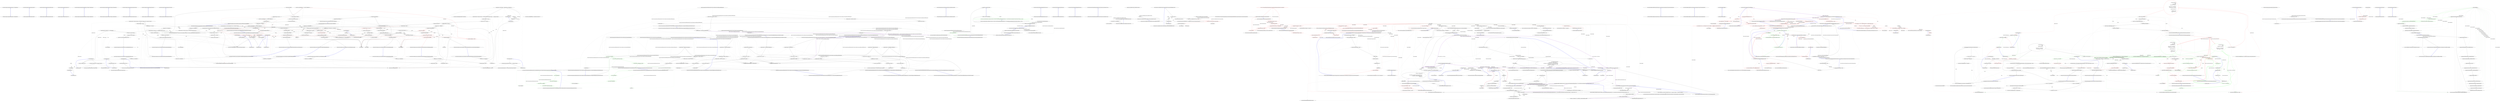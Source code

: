 digraph  {
m0_6 [cluster="Ninject.Components.IComponentContainer.Remove<T, TImplementation>()", file="AssemblyScanner.cs", label="Entry Ninject.Components.IComponentContainer.Remove<T, TImplementation>()", span="65-65"];
m0_7 [cluster="Ninject.Components.IComponentContainer.Remove<T, TImplementation>()", file="AssemblyScanner.cs", label="Exit Ninject.Components.IComponentContainer.Remove<T, TImplementation>()", span="65-65"];
m0_10 [cluster="Ninject.Components.IComponentContainer.GetAll<T>()", file="AssemblyScanner.cs", label="Entry Ninject.Components.IComponentContainer.GetAll<T>()", span="82-82"];
m0_11 [cluster="Ninject.Components.IComponentContainer.GetAll<T>()", file="AssemblyScanner.cs", label="Exit Ninject.Components.IComponentContainer.GetAll<T>()", span="82-82"];
m0_14 [cluster="Ninject.Components.IComponentContainer.GetAll(System.Type)", file="AssemblyScanner.cs", label="Entry Ninject.Components.IComponentContainer.GetAll(System.Type)", span="97-97"];
m0_15 [cluster="Ninject.Components.IComponentContainer.GetAll(System.Type)", file="AssemblyScanner.cs", label="Exit Ninject.Components.IComponentContainer.GetAll(System.Type)", span="97-97"];
m0_8 [cluster="Ninject.Components.IComponentContainer.Get<T>()", file="AssemblyScanner.cs", label="Entry Ninject.Components.IComponentContainer.Get<T>()", span="74-74"];
m0_9 [cluster="Ninject.Components.IComponentContainer.Get<T>()", file="AssemblyScanner.cs", label="Exit Ninject.Components.IComponentContainer.Get<T>()", span="74-74"];
m0_16 [cluster="Ninject.Components.IComponentContainer.AddTransient<TComponent, TImplementation>()", file="AssemblyScanner.cs", label="Entry Ninject.Components.IComponentContainer.AddTransient<TComponent, TImplementation>()", span="104-104"];
m0_17 [cluster="Ninject.Components.IComponentContainer.AddTransient<TComponent, TImplementation>()", file="AssemblyScanner.cs", label="Exit Ninject.Components.IComponentContainer.AddTransient<TComponent, TImplementation>()", span="104-104"];
m0_0 [cluster="Ninject.Components.IComponentContainer.Add<TComponent, TImplementation>()", file="AssemblyScanner.cs", label="Entry Ninject.Components.IComponentContainer.Add<TComponent, TImplementation>()", span="43-43"];
m0_1 [cluster="Ninject.Components.IComponentContainer.Add<TComponent, TImplementation>()", file="AssemblyScanner.cs", label="Exit Ninject.Components.IComponentContainer.Add<TComponent, TImplementation>()", span="43-43"];
m0_4 [cluster="Ninject.Components.IComponentContainer.RemoveAll(System.Type)", file="AssemblyScanner.cs", label="Entry Ninject.Components.IComponentContainer.RemoveAll(System.Type)", span="58-58"];
m0_5 [cluster="Ninject.Components.IComponentContainer.RemoveAll(System.Type)", file="AssemblyScanner.cs", label="Exit Ninject.Components.IComponentContainer.RemoveAll(System.Type)", span="58-58"];
m0_2 [cluster="Ninject.Components.IComponentContainer.RemoveAll<T>()", file="AssemblyScanner.cs", label="Entry Ninject.Components.IComponentContainer.RemoveAll<T>()", span="51-51"];
m0_3 [cluster="Ninject.Components.IComponentContainer.RemoveAll<T>()", file="AssemblyScanner.cs", label="Exit Ninject.Components.IComponentContainer.RemoveAll<T>()", span="51-51"];
m0_12 [cluster="Ninject.Components.IComponentContainer.Get(System.Type)", file="AssemblyScanner.cs", label="Entry Ninject.Components.IComponentContainer.Get(System.Type)", span="90-90"];
m0_13 [cluster="Ninject.Components.IComponentContainer.Get(System.Type)", file="AssemblyScanner.cs", label="Exit Ninject.Components.IComponentContainer.Get(System.Type)", span="90-90"];
m1_156 [cluster="Ninject.Syntax.IBindingNamedSyntax<T>.Named(string)", file="CompiledModuleLoaderPlugin.cs", label="Entry Ninject.Syntax.IBindingNamedSyntax<T>.Named(string)", span="232-232"];
m1_129 [cluster="Ninject.Tests.Integration.ConstructorSelectionTests.ConstantsCanBePassedToToConstructor()", file="CompiledModuleLoaderPlugin.cs", label="Entry Ninject.Tests.Integration.ConstructorSelectionTests.ConstantsCanBePassedToToConstructor()", span="155-155"];
m1_130 [cluster="Ninject.Tests.Integration.ConstructorSelectionTests.ConstantsCanBePassedToToConstructor()", file="CompiledModuleLoaderPlugin.cs", label="IKernel kernel = new StandardKernel()", span="157-157"];
m1_131 [cluster="Ninject.Tests.Integration.ConstructorSelectionTests.ConstantsCanBePassedToToConstructor()", file="CompiledModuleLoaderPlugin.cs", label="var ninja = new Ninja(new Sword())", span="159-159"];
m1_132 [cluster="Ninject.Tests.Integration.ConstructorSelectionTests.ConstantsCanBePassedToToConstructor()", file="CompiledModuleLoaderPlugin.cs", label="kernel.Bind<Barracks>().ToConstructor(_ => new Barracks(ninja))", span="160-160"];
m1_133 [cluster="Ninject.Tests.Integration.ConstructorSelectionTests.ConstantsCanBePassedToToConstructor()", file="CompiledModuleLoaderPlugin.cs", label="var barracks1 = kernel.Get<Barracks>()", span="162-162"];
m1_134 [cluster="Ninject.Tests.Integration.ConstructorSelectionTests.ConstantsCanBePassedToToConstructor()", file="CompiledModuleLoaderPlugin.cs", label="var barracks2 = kernel.Get<Barracks>()", span="163-163"];
m1_135 [cluster="Ninject.Tests.Integration.ConstructorSelectionTests.ConstantsCanBePassedToToConstructor()", file="CompiledModuleLoaderPlugin.cs", label="barracks1.Warrior.Should().BeSameAs(barracks2.Warrior)", span="165-165"];
m1_136 [cluster="Ninject.Tests.Integration.ConstructorSelectionTests.ConstantsCanBePassedToToConstructor()", file="CompiledModuleLoaderPlugin.cs", label="Exit Ninject.Tests.Integration.ConstructorSelectionTests.ConstantsCanBePassedToToConstructor()", span="155-155"];
m1_100 [cluster="Ninject.Tests.Fakes.Barracks.Barracks(Ninject.Tests.Fakes.IWarrior)", file="CompiledModuleLoaderPlugin.cs", label="Entry Ninject.Tests.Fakes.Barracks.Barracks(Ninject.Tests.Fakes.IWarrior)", span="8-8"];
m1_28 [cluster="Ninject.Tests.Integration.ConstructorSelectionTests.FirstAvailableWithBindingAvailableIsUsed()", file="CompiledModuleLoaderPlugin.cs", label="Entry Ninject.Tests.Integration.ConstructorSelectionTests.FirstAvailableWithBindingAvailableIsUsed()", span="40-40"];
m1_29 [cluster="Ninject.Tests.Integration.ConstructorSelectionTests.FirstAvailableWithBindingAvailableIsUsed()", file="CompiledModuleLoaderPlugin.cs", label="IKernel kernel = new StandardKernel()", span="42-42"];
m1_30 [cluster="Ninject.Tests.Integration.ConstructorSelectionTests.FirstAvailableWithBindingAvailableIsUsed()", file="CompiledModuleLoaderPlugin.cs", label="kernel.Bind<Barracks>().ToSelf()", span="44-44"];
m1_31 [cluster="Ninject.Tests.Integration.ConstructorSelectionTests.FirstAvailableWithBindingAvailableIsUsed()", color=red, community=0, file="CompiledModuleLoaderPlugin.cs", label="0: kernel.Bind<IWeapon>().To<Sword>()", span="45-45"];
m1_32 [cluster="Ninject.Tests.Integration.ConstructorSelectionTests.FirstAvailableWithBindingAvailableIsUsed()", file="CompiledModuleLoaderPlugin.cs", label="var barracks = kernel.Get<Barracks>()", span="47-47"];
m1_33 [cluster="Ninject.Tests.Integration.ConstructorSelectionTests.FirstAvailableWithBindingAvailableIsUsed()", file="CompiledModuleLoaderPlugin.cs", label="barracks.Should().NotBeNull()", span="48-48"];
m1_34 [cluster="Ninject.Tests.Integration.ConstructorSelectionTests.FirstAvailableWithBindingAvailableIsUsed()", file="CompiledModuleLoaderPlugin.cs", label="barracks.Warrior.Should().BeNull()", span="49-49"];
m1_35 [cluster="Ninject.Tests.Integration.ConstructorSelectionTests.FirstAvailableWithBindingAvailableIsUsed()", file="CompiledModuleLoaderPlugin.cs", label="barracks.Weapon.Should().NotBeNull()", span="50-50"];
m1_36 [cluster="Ninject.Tests.Integration.ConstructorSelectionTests.FirstAvailableWithBindingAvailableIsUsed()", file="CompiledModuleLoaderPlugin.cs", label="Exit Ninject.Tests.Integration.ConstructorSelectionTests.FirstAvailableWithBindingAvailableIsUsed()", span="40-40"];
m1_118 [cluster="Ninject.Tests.Integration.ConstructorSelectionTests.DefaultValuesAreEvaluatedForEachRequest()", file="CompiledModuleLoaderPlugin.cs", label="Entry Ninject.Tests.Integration.ConstructorSelectionTests.DefaultValuesAreEvaluatedForEachRequest()", span="141-141"];
m1_119 [cluster="Ninject.Tests.Integration.ConstructorSelectionTests.DefaultValuesAreEvaluatedForEachRequest()", file="CompiledModuleLoaderPlugin.cs", label="IKernel kernel = new StandardKernel()", span="143-143"];
m1_120 [cluster="Ninject.Tests.Integration.ConstructorSelectionTests.DefaultValuesAreEvaluatedForEachRequest()", file="CompiledModuleLoaderPlugin.cs", label="kernel.Bind<Barracks>().ToConstructor(_ => new Barracks(new Ninja(new Sword())))", span="145-145"];
m1_121 [cluster="Ninject.Tests.Integration.ConstructorSelectionTests.DefaultValuesAreEvaluatedForEachRequest()", file="CompiledModuleLoaderPlugin.cs", label="var barracks1 = kernel.Get<Barracks>()", span="147-147"];
m1_122 [cluster="Ninject.Tests.Integration.ConstructorSelectionTests.DefaultValuesAreEvaluatedForEachRequest()", file="CompiledModuleLoaderPlugin.cs", label="var barracks2 = kernel.Get<Barracks>()", span="148-148"];
m1_123 [cluster="Ninject.Tests.Integration.ConstructorSelectionTests.DefaultValuesAreEvaluatedForEachRequest()", file="CompiledModuleLoaderPlugin.cs", label="barracks1.Warrior.Should().NotBeSameAs(barracks2.Warrior)", span="150-150"];
m1_124 [cluster="Ninject.Tests.Integration.ConstructorSelectionTests.DefaultValuesAreEvaluatedForEachRequest()", file="CompiledModuleLoaderPlugin.cs", label="Exit Ninject.Tests.Integration.ConstructorSelectionTests.DefaultValuesAreEvaluatedForEachRequest()", span="141-141"];
m1_15 [cluster="Ninject.Tests.Integration.ConstructorSelectionTests.CtorIsUsedWhenParameterIsSupplied()", file="CompiledModuleLoaderPlugin.cs", label="Entry Ninject.Tests.Integration.ConstructorSelectionTests.CtorIsUsedWhenParameterIsSupplied()", span="24-24"];
m1_16 [cluster="Ninject.Tests.Integration.ConstructorSelectionTests.CtorIsUsedWhenParameterIsSupplied()", file="CompiledModuleLoaderPlugin.cs", label="IKernel kernel = new StandardKernel()", span="26-26"];
m1_17 [cluster="Ninject.Tests.Integration.ConstructorSelectionTests.CtorIsUsedWhenParameterIsSupplied()", file="CompiledModuleLoaderPlugin.cs", label="kernel.Bind<Barracks>().ToSelf()", span="28-28"];
m1_19 [cluster="Ninject.Tests.Integration.ConstructorSelectionTests.CtorIsUsedWhenParameterIsSupplied()", file="CompiledModuleLoaderPlugin.cs", label="var barracks = kernel.Get<Barracks>(constructorArgument)", span="30-30"];
m1_18 [cluster="Ninject.Tests.Integration.ConstructorSelectionTests.CtorIsUsedWhenParameterIsSupplied()", file="CompiledModuleLoaderPlugin.cs", label="var constructorArgument = new ConstructorArgument(''warrior'', new Samurai(new Sword()))", span="29-29"];
m1_20 [cluster="Ninject.Tests.Integration.ConstructorSelectionTests.CtorIsUsedWhenParameterIsSupplied()", file="CompiledModuleLoaderPlugin.cs", label="barracks.Should().NotBeNull()", span="32-32"];
m1_21 [cluster="Ninject.Tests.Integration.ConstructorSelectionTests.CtorIsUsedWhenParameterIsSupplied()", color=red, community=0, file="CompiledModuleLoaderPlugin.cs", label="0: barracks.Warrior.Should().NotBeNull()", span="33-33"];
m1_22 [cluster="Ninject.Tests.Integration.ConstructorSelectionTests.CtorIsUsedWhenParameterIsSupplied()", file="CompiledModuleLoaderPlugin.cs", label="barracks.Warrior.Weapon.Should().NotBeNull()", span="34-34"];
m1_23 [cluster="Ninject.Tests.Integration.ConstructorSelectionTests.CtorIsUsedWhenParameterIsSupplied()", file="CompiledModuleLoaderPlugin.cs", label="barracks.Weapon.Should().BeNull()", span="35-35"];
m1_24 [cluster="Ninject.Tests.Integration.ConstructorSelectionTests.CtorIsUsedWhenParameterIsSupplied()", file="CompiledModuleLoaderPlugin.cs", label="Exit Ninject.Tests.Integration.ConstructorSelectionTests.CtorIsUsedWhenParameterIsSupplied()", span="24-24"];
m1_86 [cluster="Ninject.Tests.Integration.ConstructorSelectionTests.SelectedCtorIsUsedIfDeclaredWithInjectedArgument()", file="CompiledModuleLoaderPlugin.cs", label="Entry Ninject.Tests.Integration.ConstructorSelectionTests.SelectedCtorIsUsedIfDeclaredWithInjectedArgument()", span="107-107"];
m1_87 [cluster="Ninject.Tests.Integration.ConstructorSelectionTests.SelectedCtorIsUsedIfDeclaredWithInjectedArgument()", file="CompiledModuleLoaderPlugin.cs", label="IKernel kernel = new StandardKernel()", span="109-109"];
m1_88 [cluster="Ninject.Tests.Integration.ConstructorSelectionTests.SelectedCtorIsUsedIfDeclaredWithInjectedArgument()", file="CompiledModuleLoaderPlugin.cs", label="kernel.Bind<Barracks>().ToConstructor(ctorArg => new Barracks(ctorArg.Inject<IWarrior>()))", span="111-111"];
m1_89 [cluster="Ninject.Tests.Integration.ConstructorSelectionTests.SelectedCtorIsUsedIfDeclaredWithInjectedArgument()", file="CompiledModuleLoaderPlugin.cs", label="kernel.Bind<IWeapon>().To<Sword>()", span="112-112"];
m1_90 [cluster="Ninject.Tests.Integration.ConstructorSelectionTests.SelectedCtorIsUsedIfDeclaredWithInjectedArgument()", file="CompiledModuleLoaderPlugin.cs", label="kernel.Bind<IWarrior>().To<Samurai>()", span="113-113"];
m1_91 [cluster="Ninject.Tests.Integration.ConstructorSelectionTests.SelectedCtorIsUsedIfDeclaredWithInjectedArgument()", file="CompiledModuleLoaderPlugin.cs", label="var barracks = kernel.Get<Barracks>()", span="115-115"];
m1_92 [cluster="Ninject.Tests.Integration.ConstructorSelectionTests.SelectedCtorIsUsedIfDeclaredWithInjectedArgument()", file="CompiledModuleLoaderPlugin.cs", label="barracks.Should().NotBeNull()", span="116-116"];
m1_93 [cluster="Ninject.Tests.Integration.ConstructorSelectionTests.SelectedCtorIsUsedIfDeclaredWithInjectedArgument()", file="CompiledModuleLoaderPlugin.cs", label="barracks.Warrior.Should().NotBeNull()", span="117-117"];
m1_94 [cluster="Ninject.Tests.Integration.ConstructorSelectionTests.SelectedCtorIsUsedIfDeclaredWithInjectedArgument()", file="CompiledModuleLoaderPlugin.cs", label="barracks.Warrior.Should().BeOfType<Samurai>()", span="118-118"];
m1_95 [cluster="Ninject.Tests.Integration.ConstructorSelectionTests.SelectedCtorIsUsedIfDeclaredWithInjectedArgument()", file="CompiledModuleLoaderPlugin.cs", label="barracks.Weapon.Should().BeNull()", span="119-119"];
m1_96 [cluster="Ninject.Tests.Integration.ConstructorSelectionTests.SelectedCtorIsUsedIfDeclaredWithInjectedArgument()", file="CompiledModuleLoaderPlugin.cs", label="Exit Ninject.Tests.Integration.ConstructorSelectionTests.SelectedCtorIsUsedIfDeclaredWithInjectedArgument()", span="107-107"];
m1_0 [cluster="Ninject.Tests.Integration.ConstructorSelectionTests.DefaultCtorIsUsedWhenNoBindingAreAvailable()", file="CompiledModuleLoaderPlugin.cs", label="Entry Ninject.Tests.Integration.ConstructorSelectionTests.DefaultCtorIsUsedWhenNoBindingAreAvailable()", span="10-10"];
m1_1 [cluster="Ninject.Tests.Integration.ConstructorSelectionTests.DefaultCtorIsUsedWhenNoBindingAreAvailable()", file="CompiledModuleLoaderPlugin.cs", label="IKernel kernel = new StandardKernel()", span="12-12"];
m1_2 [cluster="Ninject.Tests.Integration.ConstructorSelectionTests.DefaultCtorIsUsedWhenNoBindingAreAvailable()", file="CompiledModuleLoaderPlugin.cs", label="kernel.Bind<Barracks>().ToSelf()", span="14-14"];
m1_3 [cluster="Ninject.Tests.Integration.ConstructorSelectionTests.DefaultCtorIsUsedWhenNoBindingAreAvailable()", file="CompiledModuleLoaderPlugin.cs", label="var barracks = kernel.Get<Barracks>()", span="16-16"];
m1_4 [cluster="Ninject.Tests.Integration.ConstructorSelectionTests.DefaultCtorIsUsedWhenNoBindingAreAvailable()", file="CompiledModuleLoaderPlugin.cs", label="barracks.Should().NotBeNull()", span="17-17"];
m1_5 [cluster="Ninject.Tests.Integration.ConstructorSelectionTests.DefaultCtorIsUsedWhenNoBindingAreAvailable()", file="CompiledModuleLoaderPlugin.cs", label="barracks.Warrior.Should().BeNull()", span="18-18"];
m1_6 [cluster="Ninject.Tests.Integration.ConstructorSelectionTests.DefaultCtorIsUsedWhenNoBindingAreAvailable()", file="CompiledModuleLoaderPlugin.cs", label="barracks.Weapon.Should().BeNull()", span="19-19"];
m1_7 [cluster="Ninject.Tests.Integration.ConstructorSelectionTests.DefaultCtorIsUsedWhenNoBindingAreAvailable()", file="CompiledModuleLoaderPlugin.cs", label="Exit Ninject.Tests.Integration.ConstructorSelectionTests.DefaultCtorIsUsedWhenNoBindingAreAvailable()", span="10-10"];
m1_81 [cluster="Ninject.Syntax.IBindingToSyntax<T>.ToConstructor(System.Linq.Expressions.Expression<System.Func<Ninject.Syntax.IConstructorArgumentSyntax, T>>)", file="CompiledModuleLoaderPlugin.cs", label="Entry Ninject.Syntax.IBindingToSyntax<T>.ToConstructor(System.Linq.Expressions.Expression<System.Func<Ninject.Syntax.IConstructorArgumentSyntax, T>>)", span="87-87"];
m1_12 [cluster="Unk.Should", file="CompiledModuleLoaderPlugin.cs", label="Entry Unk.Should", span=""];
m1_14 [cluster="Unk.BeNull", file="CompiledModuleLoaderPlugin.cs", label="Entry Unk.BeNull", span=""];
m1_60 [cluster="Unk.>", file="CompiledModuleLoaderPlugin.cs", label="Entry Unk.>", span=""];
m1_125 [cluster="Unk.NotBeSameAs", file="CompiledModuleLoaderPlugin.cs", label="Entry Unk.NotBeSameAs", span=""];
m1_158 [cluster="Unk.Be", file="CompiledModuleLoaderPlugin.cs", label="Entry Unk.Be", span=""];
m1_26 [cluster="Ninject.Tests.Fakes.Samurai.Samurai(Ninject.Tests.Fakes.IWeapon)", file="CompiledModuleLoaderPlugin.cs", label="Entry Ninject.Tests.Fakes.Samurai.Samurai(Ninject.Tests.Fakes.IWeapon)", span="23-23"];
m1_85 [cluster="Ninject.Tests.Fakes.Barracks.Barracks()", file="CompiledModuleLoaderPlugin.cs", label="Entry Ninject.Tests.Fakes.Barracks.Barracks()", span="4-4"];
m1_38 [cluster="Ninject.Tests.Integration.ConstructorSelectionTests.CtorWithMostDependenciesIsUsedWhenBindingsAreAvailable()", file="CompiledModuleLoaderPlugin.cs", label="Entry Ninject.Tests.Integration.ConstructorSelectionTests.CtorWithMostDependenciesIsUsedWhenBindingsAreAvailable()", span="55-55"];
m1_39 [cluster="Ninject.Tests.Integration.ConstructorSelectionTests.CtorWithMostDependenciesIsUsedWhenBindingsAreAvailable()", file="CompiledModuleLoaderPlugin.cs", label="IKernel kernel = new StandardKernel()", span="57-57"];
m1_40 [cluster="Ninject.Tests.Integration.ConstructorSelectionTests.CtorWithMostDependenciesIsUsedWhenBindingsAreAvailable()", file="CompiledModuleLoaderPlugin.cs", label="kernel.Bind<Barracks>().ToSelf()", span="59-59"];
m1_41 [cluster="Ninject.Tests.Integration.ConstructorSelectionTests.CtorWithMostDependenciesIsUsedWhenBindingsAreAvailable()", file="CompiledModuleLoaderPlugin.cs", label="kernel.Bind<IWeapon>().To<Sword>()", span="60-60"];
m1_42 [cluster="Ninject.Tests.Integration.ConstructorSelectionTests.CtorWithMostDependenciesIsUsedWhenBindingsAreAvailable()", file="CompiledModuleLoaderPlugin.cs", label="kernel.Bind<IWarrior>().To<Samurai>()", span="61-61"];
m1_43 [cluster="Ninject.Tests.Integration.ConstructorSelectionTests.CtorWithMostDependenciesIsUsedWhenBindingsAreAvailable()", file="CompiledModuleLoaderPlugin.cs", label="var barracks = kernel.Get<Barracks>()", span="63-63"];
m1_44 [cluster="Ninject.Tests.Integration.ConstructorSelectionTests.CtorWithMostDependenciesIsUsedWhenBindingsAreAvailable()", color=red, community=0, file="CompiledModuleLoaderPlugin.cs", label="0: barracks.Should().NotBeNull()", span="64-64"];
m1_45 [cluster="Ninject.Tests.Integration.ConstructorSelectionTests.CtorWithMostDependenciesIsUsedWhenBindingsAreAvailable()", file="CompiledModuleLoaderPlugin.cs", label="barracks.Warrior.Should().NotBeNull()", span="65-65"];
m1_46 [cluster="Ninject.Tests.Integration.ConstructorSelectionTests.CtorWithMostDependenciesIsUsedWhenBindingsAreAvailable()", color=red, community=0, file="CompiledModuleLoaderPlugin.cs", label="0: barracks.Warrior.Weapon.Should().NotBeNull()", span="66-66"];
m1_47 [cluster="Ninject.Tests.Integration.ConstructorSelectionTests.CtorWithMostDependenciesIsUsedWhenBindingsAreAvailable()", color=red, community=0, file="CompiledModuleLoaderPlugin.cs", label="0: barracks.Weapon.Should().NotBeNull()", span="67-67"];
m1_48 [cluster="Ninject.Tests.Integration.ConstructorSelectionTests.CtorWithMostDependenciesIsUsedWhenBindingsAreAvailable()", file="CompiledModuleLoaderPlugin.cs", label="Exit Ninject.Tests.Integration.ConstructorSelectionTests.CtorWithMostDependenciesIsUsedWhenBindingsAreAvailable()", span="55-55"];
m1_102 [cluster="Ninject.Tests.Integration.ConstructorSelectionTests.WhenDefaultValuesArePassedToConstrctorSelectionTheyAreUsed()", file="CompiledModuleLoaderPlugin.cs", label="Entry Ninject.Tests.Integration.ConstructorSelectionTests.WhenDefaultValuesArePassedToConstrctorSelectionTheyAreUsed()", span="124-124"];
m1_103 [cluster="Ninject.Tests.Integration.ConstructorSelectionTests.WhenDefaultValuesArePassedToConstrctorSelectionTheyAreUsed()", file="CompiledModuleLoaderPlugin.cs", label="IKernel kernel = new StandardKernel()", span="126-126"];
m1_104 [cluster="Ninject.Tests.Integration.ConstructorSelectionTests.WhenDefaultValuesArePassedToConstrctorSelectionTheyAreUsed()", file="CompiledModuleLoaderPlugin.cs", label="kernel.Bind<Barracks>().ToConstructor(ctorArg => new Barracks(new Ninja(new Sword()), ctorArg.Inject<IWeapon>()))", span="128-128"];
m1_105 [cluster="Ninject.Tests.Integration.ConstructorSelectionTests.WhenDefaultValuesArePassedToConstrctorSelectionTheyAreUsed()", file="CompiledModuleLoaderPlugin.cs", label="kernel.Bind<IWeapon>().To<Sword>()", span="129-129"];
m1_106 [cluster="Ninject.Tests.Integration.ConstructorSelectionTests.WhenDefaultValuesArePassedToConstrctorSelectionTheyAreUsed()", file="CompiledModuleLoaderPlugin.cs", label="kernel.Bind<IWarrior>().To<Samurai>()", span="130-130"];
m1_107 [cluster="Ninject.Tests.Integration.ConstructorSelectionTests.WhenDefaultValuesArePassedToConstrctorSelectionTheyAreUsed()", file="CompiledModuleLoaderPlugin.cs", label="var barracks = kernel.Get<Barracks>()", span="132-132"];
m1_108 [cluster="Ninject.Tests.Integration.ConstructorSelectionTests.WhenDefaultValuesArePassedToConstrctorSelectionTheyAreUsed()", file="CompiledModuleLoaderPlugin.cs", label="barracks.Should().NotBeNull()", span="133-133"];
m1_109 [cluster="Ninject.Tests.Integration.ConstructorSelectionTests.WhenDefaultValuesArePassedToConstrctorSelectionTheyAreUsed()", file="CompiledModuleLoaderPlugin.cs", label="barracks.Warrior.Should().NotBeNull()", span="134-134"];
m1_110 [cluster="Ninject.Tests.Integration.ConstructorSelectionTests.WhenDefaultValuesArePassedToConstrctorSelectionTheyAreUsed()", file="CompiledModuleLoaderPlugin.cs", label="barracks.Warrior.Should().BeOfType<Ninja>()", span="135-135"];
m1_111 [cluster="Ninject.Tests.Integration.ConstructorSelectionTests.WhenDefaultValuesArePassedToConstrctorSelectionTheyAreUsed()", file="CompiledModuleLoaderPlugin.cs", label="barracks.Weapon.Should().NotBeNull()", span="136-136"];
m1_112 [cluster="Ninject.Tests.Integration.ConstructorSelectionTests.WhenDefaultValuesArePassedToConstrctorSelectionTheyAreUsed()", file="CompiledModuleLoaderPlugin.cs", label="Exit Ninject.Tests.Integration.ConstructorSelectionTests.WhenDefaultValuesArePassedToConstrctorSelectionTheyAreUsed()", span="124-124"];
m1_37 [cluster="Ninject.Syntax.IBindingToSyntax<T>.To<TImplementation>()", file="CompiledModuleLoaderPlugin.cs", label="Entry Ninject.Syntax.IBindingToSyntax<T>.To<TImplementation>()", span="42-42"];
m1_27 [cluster="Ninject.Tests.Fakes.Sword.Sword()", file="CompiledModuleLoaderPlugin.cs", label="Entry Ninject.Tests.Fakes.Sword.Sword()", span="4-4"];
m1_101 [cluster="Ninject.Syntax.IConstructorArgumentSyntax.Inject<T>()", file="CompiledModuleLoaderPlugin.cs", label="Entry Ninject.Syntax.IConstructorArgumentSyntax.Inject<T>()", span="39-39"];
m1_9 [cluster="Ninject.Syntax.IBindingRoot.Bind<T>()", file="CompiledModuleLoaderPlugin.cs", label="Entry Ninject.Syntax.IBindingRoot.Bind<T>()", span="26-26"];
m1_8 [cluster="Ninject.StandardKernel.StandardKernel(params Ninject.Modules.INinjectModule[])", file="CompiledModuleLoaderPlugin.cs", label="Entry Ninject.StandardKernel.StandardKernel(params Ninject.Modules.INinjectModule[])", span="45-45"];
m1_11 [cluster="Ninject.Syntax.IResolutionRoot.Get<T>(params Ninject.Parameters.IParameter[])", file="CompiledModuleLoaderPlugin.cs", label="Entry Ninject.Syntax.IResolutionRoot.Get<T>(params Ninject.Parameters.IParameter[])", span="34-34"];
m1_13 [cluster="Unk.NotBeNull", file="CompiledModuleLoaderPlugin.cs", label="Entry Unk.NotBeNull", span=""];
m1_10 [cluster="Ninject.Syntax.IBindingToSyntax<T>.ToSelf()", file="CompiledModuleLoaderPlugin.cs", label="Entry Ninject.Syntax.IBindingToSyntax<T>.ToSelf()", span="36-36"];
m1_61 [cluster="Ninject.Syntax.IBindingRoot.Unbind<T>()", file="CompiledModuleLoaderPlugin.cs", label="Entry Ninject.Syntax.IBindingRoot.Unbind<T>()", span="38-38"];
m1_117 [cluster="Ninject.Tests.Fakes.Ninja.Ninja(Ninject.Tests.Fakes.IWeapon)", file="CompiledModuleLoaderPlugin.cs", label="Entry Ninject.Tests.Fakes.Ninja.Ninja(Ninject.Tests.Fakes.IWeapon)", span="10-10"];
m1_162 [cluster="lambda expression", file="CompiledModuleLoaderPlugin.cs", label="Entry lambda expression", span="176-176"];
m1_63 [cluster="lambda expression", file="CompiledModuleLoaderPlugin.cs", label="kernel.Get<NinjaBarracks>()", span="78-78"];
m1_66 [cluster="lambda expression", file="CompiledModuleLoaderPlugin.cs", label="kernel.Get<NinjaBarracks>()", span="81-81"];
m1_69 [cluster="lambda expression", file="CompiledModuleLoaderPlugin.cs", label="kernel.Get<NinjaBarracks>()", span="85-85"];
m1_62 [cluster="lambda expression", file="CompiledModuleLoaderPlugin.cs", label="Entry lambda expression", span="78-78"];
m1_65 [cluster="lambda expression", file="CompiledModuleLoaderPlugin.cs", label="Entry lambda expression", span="81-81"];
m1_68 [cluster="lambda expression", file="CompiledModuleLoaderPlugin.cs", label="Entry lambda expression", span="85-85"];
m1_64 [cluster="lambda expression", file="CompiledModuleLoaderPlugin.cs", label="Exit lambda expression", span="78-78"];
m1_67 [cluster="lambda expression", file="CompiledModuleLoaderPlugin.cs", label="Exit lambda expression", span="81-81"];
m1_70 [cluster="lambda expression", file="CompiledModuleLoaderPlugin.cs", label="Exit lambda expression", span="85-85"];
m1_82 [cluster="lambda expression", file="CompiledModuleLoaderPlugin.cs", label="Entry lambda expression", span="95-95"];
m1_83 [cluster="lambda expression", file="CompiledModuleLoaderPlugin.cs", label="new Barracks()", span="95-95"];
m1_84 [cluster="lambda expression", file="CompiledModuleLoaderPlugin.cs", label="Exit lambda expression", span="95-95"];
m1_97 [cluster="lambda expression", file="CompiledModuleLoaderPlugin.cs", label="Entry lambda expression", span="111-111"];
m1_98 [cluster="lambda expression", file="CompiledModuleLoaderPlugin.cs", label="new Barracks(ctorArg.Inject<IWarrior>())", span="111-111"];
m1_99 [cluster="lambda expression", file="CompiledModuleLoaderPlugin.cs", label="Exit lambda expression", span="111-111"];
m1_113 [cluster="lambda expression", file="CompiledModuleLoaderPlugin.cs", label="Entry lambda expression", span="128-128"];
m1_114 [cluster="lambda expression", file="CompiledModuleLoaderPlugin.cs", label="new Barracks(new Ninja(new Sword()), ctorArg.Inject<IWeapon>())", span="128-128"];
m1_115 [cluster="lambda expression", file="CompiledModuleLoaderPlugin.cs", label="Exit lambda expression", span="128-128"];
m1_126 [cluster="lambda expression", file="CompiledModuleLoaderPlugin.cs", label="Entry lambda expression", span="145-145"];
m1_127 [cluster="lambda expression", file="CompiledModuleLoaderPlugin.cs", label="new Barracks(new Ninja(new Sword()))", span="145-145"];
m1_128 [cluster="lambda expression", file="CompiledModuleLoaderPlugin.cs", label="Exit lambda expression", span="145-145"];
m1_139 [cluster="lambda expression", file="CompiledModuleLoaderPlugin.cs", label="new Barracks(ninja)", span="160-160"];
m1_138 [cluster="lambda expression", file="CompiledModuleLoaderPlugin.cs", label="Entry lambda expression", span="160-160"];
m1_140 [cluster="lambda expression", file="CompiledModuleLoaderPlugin.cs", label="Exit lambda expression", span="160-160"];
m1_159 [cluster="lambda expression", file="CompiledModuleLoaderPlugin.cs", label="Entry lambda expression", span="175-175"];
m1_160 [cluster="lambda expression", file="CompiledModuleLoaderPlugin.cs", label="activationCount++", span="175-175"];
m1_161 [cluster="lambda expression", file="CompiledModuleLoaderPlugin.cs", label="Exit lambda expression", span="175-175"];
m1_163 [cluster="lambda expression", file="CompiledModuleLoaderPlugin.cs", label="new Barracks(ctorArg.Context.Kernel.Get<Ninja>(''1''), ctorArg.Inject<IWeapon>())", span="176-176"];
m1_164 [cluster="lambda expression", file="CompiledModuleLoaderPlugin.cs", label="Exit lambda expression", span="176-176"];
m1_137 [cluster="Unk.BeSameAs", file="CompiledModuleLoaderPlugin.cs", label="Entry Unk.BeSameAs", span=""];
m1_157 [cluster="Ninject.Syntax.IBindingOnSyntax<T>.OnActivation(System.Action<T>)", file="CompiledModuleLoaderPlugin.cs", label="Entry Ninject.Syntax.IBindingOnSyntax<T>.OnActivation(System.Action<T>)", span="307-307"];
m1_116 [cluster="Ninject.Tests.Fakes.Barracks.Barracks(Ninject.Tests.Fakes.IWarrior, Ninject.Tests.Fakes.IWeapon)", file="CompiledModuleLoaderPlugin.cs", label="Entry Ninject.Tests.Fakes.Barracks.Barracks(Ninject.Tests.Fakes.IWarrior, Ninject.Tests.Fakes.IWeapon)", span="18-18"];
m1_165 [cluster="Ninject.Syntax.IResolutionRoot.Get<T>(string, params Ninject.Parameters.IParameter[])", file="CompiledModuleLoaderPlugin.cs", label="Entry Ninject.Syntax.IResolutionRoot.Get<T>(string, params Ninject.Parameters.IParameter[])", span="47-47"];
m1_71 [cluster="Ninject.Tests.Integration.ConstructorSelectionTests.SelectedCtorIsUsedIfDeclared()", file="CompiledModuleLoaderPlugin.cs", label="Entry Ninject.Tests.Integration.ConstructorSelectionTests.SelectedCtorIsUsedIfDeclared()", span="91-91"];
m1_72 [cluster="Ninject.Tests.Integration.ConstructorSelectionTests.SelectedCtorIsUsedIfDeclared()", file="CompiledModuleLoaderPlugin.cs", label="IKernel kernel = new StandardKernel()", span="93-93"];
m1_73 [cluster="Ninject.Tests.Integration.ConstructorSelectionTests.SelectedCtorIsUsedIfDeclared()", file="CompiledModuleLoaderPlugin.cs", label="kernel.Bind<Barracks>().ToConstructor(_ => new Barracks())", span="95-95"];
m1_74 [cluster="Ninject.Tests.Integration.ConstructorSelectionTests.SelectedCtorIsUsedIfDeclared()", file="CompiledModuleLoaderPlugin.cs", label="kernel.Bind<IWeapon>().To<Sword>()", span="96-96"];
m1_75 [cluster="Ninject.Tests.Integration.ConstructorSelectionTests.SelectedCtorIsUsedIfDeclared()", file="CompiledModuleLoaderPlugin.cs", label="kernel.Bind<IWarrior>().To<Samurai>()", span="97-97"];
m1_76 [cluster="Ninject.Tests.Integration.ConstructorSelectionTests.SelectedCtorIsUsedIfDeclared()", file="CompiledModuleLoaderPlugin.cs", label="var barracks = kernel.Get<Barracks>()", span="99-99"];
m1_77 [cluster="Ninject.Tests.Integration.ConstructorSelectionTests.SelectedCtorIsUsedIfDeclared()", file="CompiledModuleLoaderPlugin.cs", label="barracks.Should().NotBeNull()", span="100-100"];
m1_78 [cluster="Ninject.Tests.Integration.ConstructorSelectionTests.SelectedCtorIsUsedIfDeclared()", file="CompiledModuleLoaderPlugin.cs", label="barracks.Warrior.Should().BeNull()", span="101-101"];
m1_79 [cluster="Ninject.Tests.Integration.ConstructorSelectionTests.SelectedCtorIsUsedIfDeclared()", file="CompiledModuleLoaderPlugin.cs", label="barracks.Weapon.Should().BeNull()", span="102-102"];
m1_80 [cluster="Ninject.Tests.Integration.ConstructorSelectionTests.SelectedCtorIsUsedIfDeclared()", file="CompiledModuleLoaderPlugin.cs", label="Exit Ninject.Tests.Integration.ConstructorSelectionTests.SelectedCtorIsUsedIfDeclared()", span="91-91"];
m1_49 [cluster="Ninject.Tests.Integration.ConstructorSelectionTests.CreationWillFailIfAllDepenciesAreMissingAndInjectAttributeIsApplied()", file="CompiledModuleLoaderPlugin.cs", label="Entry Ninject.Tests.Integration.ConstructorSelectionTests.CreationWillFailIfAllDepenciesAreMissingAndInjectAttributeIsApplied()", span="72-72"];
m1_50 [cluster="Ninject.Tests.Integration.ConstructorSelectionTests.CreationWillFailIfAllDepenciesAreMissingAndInjectAttributeIsApplied()", color=red, community=0, file="CompiledModuleLoaderPlugin.cs", label="0: IKernel kernel = new StandardKernel()", span="74-74"];
m1_51 [cluster="Ninject.Tests.Integration.ConstructorSelectionTests.CreationWillFailIfAllDepenciesAreMissingAndInjectAttributeIsApplied()", color=red, community=0, file="CompiledModuleLoaderPlugin.cs", label="0: kernel.Bind<NinjaBarracks>().ToSelf()", span="76-76"];
m1_52 [cluster="Ninject.Tests.Integration.ConstructorSelectionTests.CreationWillFailIfAllDepenciesAreMissingAndInjectAttributeIsApplied()", file="CompiledModuleLoaderPlugin.cs", label="Assert.Throws<ActivationException>( () => kernel.Get<NinjaBarracks>() )", span="78-78"];
m1_53 [cluster="Ninject.Tests.Integration.ConstructorSelectionTests.CreationWillFailIfAllDepenciesAreMissingAndInjectAttributeIsApplied()", file="CompiledModuleLoaderPlugin.cs", label="kernel.Bind<IWeapon>().To<Sword>()", span="80-80"];
m1_54 [cluster="Ninject.Tests.Integration.ConstructorSelectionTests.CreationWillFailIfAllDepenciesAreMissingAndInjectAttributeIsApplied()", file="CompiledModuleLoaderPlugin.cs", label="Assert.Throws<ActivationException>( () => kernel.Get<NinjaBarracks>() )", span="81-81"];
m1_55 [cluster="Ninject.Tests.Integration.ConstructorSelectionTests.CreationWillFailIfAllDepenciesAreMissingAndInjectAttributeIsApplied()", file="CompiledModuleLoaderPlugin.cs", label="kernel.Unbind<IWeapon>()", span="82-82"];
m1_56 [cluster="Ninject.Tests.Integration.ConstructorSelectionTests.CreationWillFailIfAllDepenciesAreMissingAndInjectAttributeIsApplied()", file="CompiledModuleLoaderPlugin.cs", label="kernel.Bind<IWarrior>().To<Samurai>()", span="84-84"];
m1_57 [cluster="Ninject.Tests.Integration.ConstructorSelectionTests.CreationWillFailIfAllDepenciesAreMissingAndInjectAttributeIsApplied()", file="CompiledModuleLoaderPlugin.cs", label="Assert.Throws<ActivationException>( () => kernel.Get<NinjaBarracks>() )", span="85-85"];
m1_58 [cluster="Ninject.Tests.Integration.ConstructorSelectionTests.CreationWillFailIfAllDepenciesAreMissingAndInjectAttributeIsApplied()", file="CompiledModuleLoaderPlugin.cs", label="kernel.Unbind<IWarrior>()", span="86-86"];
m1_59 [cluster="Ninject.Tests.Integration.ConstructorSelectionTests.CreationWillFailIfAllDepenciesAreMissingAndInjectAttributeIsApplied()", file="CompiledModuleLoaderPlugin.cs", label="Exit Ninject.Tests.Integration.ConstructorSelectionTests.CreationWillFailIfAllDepenciesAreMissingAndInjectAttributeIsApplied()", span="72-72"];
m1_25 [cluster="Ninject.Parameters.ConstructorArgument.ConstructorArgument(string, object)", file="CompiledModuleLoaderPlugin.cs", label="Entry Ninject.Parameters.ConstructorArgument.ConstructorArgument(string, object)", span="28-28"];
m1_141 [cluster="Ninject.Tests.Integration.ConstructorSelectionTests.WhenLazyValuesArePassedToConstrctorSelectionTheyAreEvaluatedAtResolve()", file="CompiledModuleLoaderPlugin.cs", label="Entry Ninject.Tests.Integration.ConstructorSelectionTests.WhenLazyValuesArePassedToConstrctorSelectionTheyAreEvaluatedAtResolve()", span="170-170"];
m1_142 [cluster="Ninject.Tests.Integration.ConstructorSelectionTests.WhenLazyValuesArePassedToConstrctorSelectionTheyAreEvaluatedAtResolve()", file="CompiledModuleLoaderPlugin.cs", label="IKernel kernel = new StandardKernel()", span="172-172"];
m1_143 [cluster="Ninject.Tests.Integration.ConstructorSelectionTests.WhenLazyValuesArePassedToConstrctorSelectionTheyAreEvaluatedAtResolve()", file="CompiledModuleLoaderPlugin.cs", label="int activationCount = 0", span="174-174"];
m1_144 [cluster="Ninject.Tests.Integration.ConstructorSelectionTests.WhenLazyValuesArePassedToConstrctorSelectionTheyAreEvaluatedAtResolve()", file="CompiledModuleLoaderPlugin.cs", label="kernel.Bind<Ninja>().ToSelf().Named(''1'').OnActivation(inst => activationCount++)", span="175-175"];
m1_145 [cluster="Ninject.Tests.Integration.ConstructorSelectionTests.WhenLazyValuesArePassedToConstrctorSelectionTheyAreEvaluatedAtResolve()", file="CompiledModuleLoaderPlugin.cs", label="kernel.Bind<Barracks>().ToConstructor(ctorArg => new Barracks(ctorArg.Context.Kernel.Get<Ninja>(''1''), ctorArg.Inject<IWeapon>()))", span="176-176"];
m1_146 [cluster="Ninject.Tests.Integration.ConstructorSelectionTests.WhenLazyValuesArePassedToConstrctorSelectionTheyAreEvaluatedAtResolve()", file="CompiledModuleLoaderPlugin.cs", label="kernel.Bind<IWeapon>().To<Sword>()", span="177-177"];
m1_147 [cluster="Ninject.Tests.Integration.ConstructorSelectionTests.WhenLazyValuesArePassedToConstrctorSelectionTheyAreEvaluatedAtResolve()", file="CompiledModuleLoaderPlugin.cs", label="kernel.Bind<IWarrior>().To<Samurai>()", span="178-178"];
m1_149 [cluster="Ninject.Tests.Integration.ConstructorSelectionTests.WhenLazyValuesArePassedToConstrctorSelectionTheyAreEvaluatedAtResolve()", file="CompiledModuleLoaderPlugin.cs", label="var barracks = kernel.Get<Barracks>()", span="181-181"];
m1_148 [cluster="Ninject.Tests.Integration.ConstructorSelectionTests.WhenLazyValuesArePassedToConstrctorSelectionTheyAreEvaluatedAtResolve()", file="CompiledModuleLoaderPlugin.cs", label="activationCount.Should().Be(0)", span="180-180"];
m1_154 [cluster="Ninject.Tests.Integration.ConstructorSelectionTests.WhenLazyValuesArePassedToConstrctorSelectionTheyAreEvaluatedAtResolve()", file="CompiledModuleLoaderPlugin.cs", label="activationCount.Should().Be(1)", span="187-187"];
m1_150 [cluster="Ninject.Tests.Integration.ConstructorSelectionTests.WhenLazyValuesArePassedToConstrctorSelectionTheyAreEvaluatedAtResolve()", file="CompiledModuleLoaderPlugin.cs", label="barracks.Should().NotBeNull()", span="183-183"];
m1_151 [cluster="Ninject.Tests.Integration.ConstructorSelectionTests.WhenLazyValuesArePassedToConstrctorSelectionTheyAreEvaluatedAtResolve()", file="CompiledModuleLoaderPlugin.cs", label="barracks.Warrior.Should().NotBeNull()", span="184-184"];
m1_152 [cluster="Ninject.Tests.Integration.ConstructorSelectionTests.WhenLazyValuesArePassedToConstrctorSelectionTheyAreEvaluatedAtResolve()", file="CompiledModuleLoaderPlugin.cs", label="barracks.Warrior.Should().BeOfType<Ninja>()", span="185-185"];
m1_153 [cluster="Ninject.Tests.Integration.ConstructorSelectionTests.WhenLazyValuesArePassedToConstrctorSelectionTheyAreEvaluatedAtResolve()", file="CompiledModuleLoaderPlugin.cs", label="barracks.Weapon.Should().NotBeNull()", span="186-186"];
m1_155 [cluster="Ninject.Tests.Integration.ConstructorSelectionTests.WhenLazyValuesArePassedToConstrctorSelectionTheyAreEvaluatedAtResolve()", file="CompiledModuleLoaderPlugin.cs", label="Exit Ninject.Tests.Integration.ConstructorSelectionTests.WhenLazyValuesArePassedToConstrctorSelectionTheyAreEvaluatedAtResolve()", span="170-170"];
m1_166 [file="CompiledModuleLoaderPlugin.cs", label=kernel, span=""];
m1_167 [file="CompiledModuleLoaderPlugin.cs", label=ninja, span=""];
m1_168 [file="CompiledModuleLoaderPlugin.cs", label=activationCount, span=""];
m2_68 [cluster="Ninject.Tests.Integration.EnumerableDependenciesTests.WhenServiceRequestsConstrainedListOfDependencies.ServiceIsInjectedWithAllDependenciesThatMatchTheConstraint()", file="ExtensionsForAssembly.cs", label="Entry Ninject.Tests.Integration.EnumerableDependenciesTests.WhenServiceRequestsConstrainedListOfDependencies.ServiceIsInjectedWithAllDependenciesThatMatchTheConstraint()", span="130-130"];
m2_73 [cluster="Ninject.Tests.Integration.EnumerableDependenciesTests.WhenServiceRequestsConstrainedListOfDependencies.ServiceIsInjectedWithAllDependenciesThatMatchTheConstraint()", file="ExtensionsForAssembly.cs", label="VerifyInjection(parent)", span="138-138"];
m2_72 [cluster="Ninject.Tests.Integration.EnumerableDependenciesTests.WhenServiceRequestsConstrainedListOfDependencies.ServiceIsInjectedWithAllDependenciesThatMatchTheConstraint()", file="ExtensionsForAssembly.cs", label="var parent = kernel.Get<IParent>()", span="136-136"];
m2_69 [cluster="Ninject.Tests.Integration.EnumerableDependenciesTests.WhenServiceRequestsConstrainedListOfDependencies.ServiceIsInjectedWithAllDependenciesThatMatchTheConstraint()", file="ExtensionsForAssembly.cs", label="kernel.Bind<IParent>().To<RequestsConstrainedList>()", span="132-132"];
m2_70 [cluster="Ninject.Tests.Integration.EnumerableDependenciesTests.WhenServiceRequestsConstrainedListOfDependencies.ServiceIsInjectedWithAllDependenciesThatMatchTheConstraint()", file="ExtensionsForAssembly.cs", label="kernel.Bind<IChild>().To<ChildA>().Named(''joe'')", span="133-133"];
m2_71 [cluster="Ninject.Tests.Integration.EnumerableDependenciesTests.WhenServiceRequestsConstrainedListOfDependencies.ServiceIsInjectedWithAllDependenciesThatMatchTheConstraint()", file="ExtensionsForAssembly.cs", label="kernel.Bind<IChild>().To<ChildB>().Named(''bob'')", span="134-134"];
m2_74 [cluster="Ninject.Tests.Integration.EnumerableDependenciesTests.WhenServiceRequestsConstrainedListOfDependencies.ServiceIsInjectedWithAllDependenciesThatMatchTheConstraint()", file="ExtensionsForAssembly.cs", label="Exit Ninject.Tests.Integration.EnumerableDependenciesTests.WhenServiceRequestsConstrainedListOfDependencies.ServiceIsInjectedWithAllDependenciesThatMatchTheConstraint()", span="130-130"];
m2_39 [cluster="Ninject.Tests.Integration.EnumerableDependenciesTests.WhenServiceRequestsUnconstrainedListOfDependencies.ServiceIsInjectedWithListOfAllAvailableDependenciesWhenDefaultCtorIsAvailable()", file="ExtensionsForAssembly.cs", label="Entry Ninject.Tests.Integration.EnumerableDependenciesTests.WhenServiceRequestsUnconstrainedListOfDependencies.ServiceIsInjectedWithListOfAllAvailableDependenciesWhenDefaultCtorIsAvailable()", span="73-73"];
m2_44 [cluster="Ninject.Tests.Integration.EnumerableDependenciesTests.WhenServiceRequestsUnconstrainedListOfDependencies.ServiceIsInjectedWithListOfAllAvailableDependenciesWhenDefaultCtorIsAvailable()", file="ExtensionsForAssembly.cs", label="VerifyInjection(parent)", span="81-81"];
m2_42 [cluster="Ninject.Tests.Integration.EnumerableDependenciesTests.WhenServiceRequestsUnconstrainedListOfDependencies.ServiceIsInjectedWithListOfAllAvailableDependenciesWhenDefaultCtorIsAvailable()", file="ExtensionsForAssembly.cs", label="kernel.Bind<IChild>().To<ChildB>()", span="77-77"];
m2_43 [cluster="Ninject.Tests.Integration.EnumerableDependenciesTests.WhenServiceRequestsUnconstrainedListOfDependencies.ServiceIsInjectedWithListOfAllAvailableDependenciesWhenDefaultCtorIsAvailable()", file="ExtensionsForAssembly.cs", label="var parent = kernel.Get<IParent>()", span="79-79"];
m2_41 [cluster="Ninject.Tests.Integration.EnumerableDependenciesTests.WhenServiceRequestsUnconstrainedListOfDependencies.ServiceIsInjectedWithListOfAllAvailableDependenciesWhenDefaultCtorIsAvailable()", file="ExtensionsForAssembly.cs", label="kernel.Bind<IChild>().To<ChildA>()", span="76-76"];
m2_40 [cluster="Ninject.Tests.Integration.EnumerableDependenciesTests.WhenServiceRequestsUnconstrainedListOfDependencies.ServiceIsInjectedWithListOfAllAvailableDependenciesWhenDefaultCtorIsAvailable()", file="ExtensionsForAssembly.cs", label="kernel.Bind<IParent>().To<RequestsListWithDefaultCtor>()", span="75-75"];
m2_45 [cluster="Ninject.Tests.Integration.EnumerableDependenciesTests.WhenServiceRequestsUnconstrainedListOfDependencies.ServiceIsInjectedWithListOfAllAvailableDependenciesWhenDefaultCtorIsAvailable()", file="ExtensionsForAssembly.cs", label="Exit Ninject.Tests.Integration.EnumerableDependenciesTests.WhenServiceRequestsUnconstrainedListOfDependencies.ServiceIsInjectedWithListOfAllAvailableDependenciesWhenDefaultCtorIsAvailable()", span="73-73"];
m2_6 [cluster="Ninject.Tests.Integration.EnumerableDependenciesTests.UnconstrainedDependenciesContext.VerifyInjection(Ninject.Tests.Integration.EnumerableDependenciesTests.IParent)", file="ExtensionsForAssembly.cs", label="Entry Ninject.Tests.Integration.EnumerableDependenciesTests.UnconstrainedDependenciesContext.VerifyInjection(Ninject.Tests.Integration.EnumerableDependenciesTests.IParent)", span="22-22"];
m2_7 [cluster="Ninject.Tests.Integration.EnumerableDependenciesTests.UnconstrainedDependenciesContext.VerifyInjection(Ninject.Tests.Integration.EnumerableDependenciesTests.IParent)", color=green, community=0, file="ExtensionsForAssembly.cs", label="0: parent.ShouldNotBeNull()", span="24-24"];
m2_8 [cluster="Ninject.Tests.Integration.EnumerableDependenciesTests.UnconstrainedDependenciesContext.VerifyInjection(Ninject.Tests.Integration.EnumerableDependenciesTests.IParent)", color=green, community=0, file="ExtensionsForAssembly.cs", label="0: parent.Children.ShouldNotBeNull()", span="25-25"];
m2_9 [cluster="Ninject.Tests.Integration.EnumerableDependenciesTests.UnconstrainedDependenciesContext.VerifyInjection(Ninject.Tests.Integration.EnumerableDependenciesTests.IParent)", color=green, community=0, file="ExtensionsForAssembly.cs", label="0: parent.Children.Count.ShouldBe(2)", span="26-26"];
m2_10 [cluster="Ninject.Tests.Integration.EnumerableDependenciesTests.UnconstrainedDependenciesContext.VerifyInjection(Ninject.Tests.Integration.EnumerableDependenciesTests.IParent)", color=green, community=0, file="ExtensionsForAssembly.cs", label="0: parent.Children[0].ShouldBeInstanceOf<ChildA>()", span="27-27"];
m2_11 [cluster="Ninject.Tests.Integration.EnumerableDependenciesTests.UnconstrainedDependenciesContext.VerifyInjection(Ninject.Tests.Integration.EnumerableDependenciesTests.IParent)", color=green, community=0, file="ExtensionsForAssembly.cs", label="0: parent.Children[1].ShouldBeInstanceOf<ChildB>()", span="28-28"];
m2_12 [cluster="Ninject.Tests.Integration.EnumerableDependenciesTests.UnconstrainedDependenciesContext.VerifyInjection(Ninject.Tests.Integration.EnumerableDependenciesTests.IParent)", file="ExtensionsForAssembly.cs", label="Exit Ninject.Tests.Integration.EnumerableDependenciesTests.UnconstrainedDependenciesContext.VerifyInjection(Ninject.Tests.Integration.EnumerableDependenciesTests.IParent)", span="22-22"];
m2_15 [cluster="Unk.>", file="ExtensionsForAssembly.cs", label="Entry Unk.>", span=""];
m2_46 [cluster="Ninject.Tests.Integration.EnumerableDependenciesTests.WhenServiceRequestsUnconstrainedArrayOfDependencies.ServiceIsInjectedWithArrayOfAllAvailableDependencies()", file="ExtensionsForAssembly.cs", label="Entry Ninject.Tests.Integration.EnumerableDependenciesTests.WhenServiceRequestsUnconstrainedArrayOfDependencies.ServiceIsInjectedWithArrayOfAllAvailableDependencies()", span="88-88"];
m2_51 [cluster="Ninject.Tests.Integration.EnumerableDependenciesTests.WhenServiceRequestsUnconstrainedArrayOfDependencies.ServiceIsInjectedWithArrayOfAllAvailableDependencies()", file="ExtensionsForAssembly.cs", label="VerifyInjection(parent)", span="96-96"];
m2_50 [cluster="Ninject.Tests.Integration.EnumerableDependenciesTests.WhenServiceRequestsUnconstrainedArrayOfDependencies.ServiceIsInjectedWithArrayOfAllAvailableDependencies()", file="ExtensionsForAssembly.cs", label="var parent = kernel.Get<IParent>()", span="94-94"];
m2_47 [cluster="Ninject.Tests.Integration.EnumerableDependenciesTests.WhenServiceRequestsUnconstrainedArrayOfDependencies.ServiceIsInjectedWithArrayOfAllAvailableDependencies()", file="ExtensionsForAssembly.cs", label="kernel.Bind<IParent>().To<RequestsArray>()", span="90-90"];
m2_48 [cluster="Ninject.Tests.Integration.EnumerableDependenciesTests.WhenServiceRequestsUnconstrainedArrayOfDependencies.ServiceIsInjectedWithArrayOfAllAvailableDependencies()", file="ExtensionsForAssembly.cs", label="kernel.Bind<IChild>().To<ChildA>()", span="91-91"];
m2_49 [cluster="Ninject.Tests.Integration.EnumerableDependenciesTests.WhenServiceRequestsUnconstrainedArrayOfDependencies.ServiceIsInjectedWithArrayOfAllAvailableDependencies()", file="ExtensionsForAssembly.cs", label="kernel.Bind<IChild>().To<ChildB>()", span="92-92"];
m2_52 [cluster="Ninject.Tests.Integration.EnumerableDependenciesTests.WhenServiceRequestsUnconstrainedArrayOfDependencies.ServiceIsInjectedWithArrayOfAllAvailableDependencies()", file="ExtensionsForAssembly.cs", label="Exit Ninject.Tests.Integration.EnumerableDependenciesTests.WhenServiceRequestsUnconstrainedArrayOfDependencies.ServiceIsInjectedWithArrayOfAllAvailableDependencies()", span="88-88"];
m2_14 [cluster="Unk.ShouldBe", file="ExtensionsForAssembly.cs", label="Entry Unk.ShouldBe", span=""];
m2_75 [cluster="Ninject.Tests.Integration.EnumerableDependenciesTests.WhenServiceRequestsConstrainedArrayOfDependencies.ServiceIsInjectedWithAllDependenciesThatMatchTheConstraint()", file="ExtensionsForAssembly.cs", label="Entry Ninject.Tests.Integration.EnumerableDependenciesTests.WhenServiceRequestsConstrainedArrayOfDependencies.ServiceIsInjectedWithAllDependenciesThatMatchTheConstraint()", span="145-145"];
m2_80 [cluster="Ninject.Tests.Integration.EnumerableDependenciesTests.WhenServiceRequestsConstrainedArrayOfDependencies.ServiceIsInjectedWithAllDependenciesThatMatchTheConstraint()", file="ExtensionsForAssembly.cs", label="VerifyInjection(parent)", span="153-153"];
m2_79 [cluster="Ninject.Tests.Integration.EnumerableDependenciesTests.WhenServiceRequestsConstrainedArrayOfDependencies.ServiceIsInjectedWithAllDependenciesThatMatchTheConstraint()", file="ExtensionsForAssembly.cs", label="var parent = kernel.Get<IParent>()", span="151-151"];
m2_76 [cluster="Ninject.Tests.Integration.EnumerableDependenciesTests.WhenServiceRequestsConstrainedArrayOfDependencies.ServiceIsInjectedWithAllDependenciesThatMatchTheConstraint()", file="ExtensionsForAssembly.cs", label="kernel.Bind<IParent>().To<RequestsConstrainedArray>()", span="147-147"];
m2_77 [cluster="Ninject.Tests.Integration.EnumerableDependenciesTests.WhenServiceRequestsConstrainedArrayOfDependencies.ServiceIsInjectedWithAllDependenciesThatMatchTheConstraint()", file="ExtensionsForAssembly.cs", label="kernel.Bind<IChild>().To<ChildA>().Named(''joe'')", span="148-148"];
m2_78 [cluster="Ninject.Tests.Integration.EnumerableDependenciesTests.WhenServiceRequestsConstrainedArrayOfDependencies.ServiceIsInjectedWithAllDependenciesThatMatchTheConstraint()", file="ExtensionsForAssembly.cs", label="kernel.Bind<IChild>().To<ChildB>().Named(''bob'')", span="149-149"];
m2_81 [cluster="Ninject.Tests.Integration.EnumerableDependenciesTests.WhenServiceRequestsConstrainedArrayOfDependencies.ServiceIsInjectedWithAllDependenciesThatMatchTheConstraint()", file="ExtensionsForAssembly.cs", label="Exit Ninject.Tests.Integration.EnumerableDependenciesTests.WhenServiceRequestsConstrainedArrayOfDependencies.ServiceIsInjectedWithAllDependenciesThatMatchTheConstraint()", span="145-145"];
m2_67 [cluster="Ninject.Syntax.IBindingNamedSyntax<T>.Named(string)", file="ExtensionsForAssembly.cs", label="Entry Ninject.Syntax.IBindingNamedSyntax<T>.Named(string)", span="205-205"];
m2_29 [cluster="Ninject.Syntax.BindingRoot.Bind<T>()", file="ExtensionsForAssembly.cs", label="Entry Ninject.Syntax.BindingRoot.Bind<T>()", span="27-27"];
m2_16 [cluster="Ninject.Tests.Integration.EnumerableDependenciesTests.ConstrainedDependenciesContext.VerifyInjection(Ninject.Tests.Integration.EnumerableDependenciesTests.IParent)", file="ExtensionsForAssembly.cs", label="Entry Ninject.Tests.Integration.EnumerableDependenciesTests.ConstrainedDependenciesContext.VerifyInjection(Ninject.Tests.Integration.EnumerableDependenciesTests.IParent)", span="34-34"];
m2_17 [cluster="Ninject.Tests.Integration.EnumerableDependenciesTests.ConstrainedDependenciesContext.VerifyInjection(Ninject.Tests.Integration.EnumerableDependenciesTests.IParent)", color=green, community=0, file="ExtensionsForAssembly.cs", label="0: parent.ShouldNotBeNull()", span="36-36"];
m2_18 [cluster="Ninject.Tests.Integration.EnumerableDependenciesTests.ConstrainedDependenciesContext.VerifyInjection(Ninject.Tests.Integration.EnumerableDependenciesTests.IParent)", color=green, community=0, file="ExtensionsForAssembly.cs", label="0: parent.Children.ShouldNotBeNull()", span="37-37"];
m2_19 [cluster="Ninject.Tests.Integration.EnumerableDependenciesTests.ConstrainedDependenciesContext.VerifyInjection(Ninject.Tests.Integration.EnumerableDependenciesTests.IParent)", color=green, community=0, file="ExtensionsForAssembly.cs", label="0: parent.Children.Count.ShouldBe(1)", span="38-38"];
m2_20 [cluster="Ninject.Tests.Integration.EnumerableDependenciesTests.ConstrainedDependenciesContext.VerifyInjection(Ninject.Tests.Integration.EnumerableDependenciesTests.IParent)", color=green, community=0, file="ExtensionsForAssembly.cs", label="0: parent.Children[0].ShouldBeInstanceOf<ChildB>()", span="39-39"];
m2_21 [cluster="Ninject.Tests.Integration.EnumerableDependenciesTests.ConstrainedDependenciesContext.VerifyInjection(Ninject.Tests.Integration.EnumerableDependenciesTests.IParent)", file="ExtensionsForAssembly.cs", label="Exit Ninject.Tests.Integration.EnumerableDependenciesTests.ConstrainedDependenciesContext.VerifyInjection(Ninject.Tests.Integration.EnumerableDependenciesTests.IParent)", span="34-34"];
m2_3 [cluster="Ninject.StandardKernel.StandardKernel(params Ninject.Modules.INinjectModule[])", file="ExtensionsForAssembly.cs", label="Entry Ninject.StandardKernel.StandardKernel(params Ninject.Modules.INinjectModule[])", span="36-36"];
m2_0 [cluster="Ninject.Tests.Integration.EnumerableDependenciesTests.EnumerableDependenciesContext.EnumerableDependenciesContext()", file="ExtensionsForAssembly.cs", label="Entry Ninject.Tests.Integration.EnumerableDependenciesTests.EnumerableDependenciesContext.EnumerableDependenciesContext()", span="12-12"];
m2_1 [cluster="Ninject.Tests.Integration.EnumerableDependenciesTests.EnumerableDependenciesContext.EnumerableDependenciesContext()", color=green, community=0, file="ExtensionsForAssembly.cs", label="0: kernel = new StandardKernel()", span="14-14"];
m2_2 [cluster="Ninject.Tests.Integration.EnumerableDependenciesTests.EnumerableDependenciesContext.EnumerableDependenciesContext()", file="ExtensionsForAssembly.cs", label="Exit Ninject.Tests.Integration.EnumerableDependenciesTests.EnumerableDependenciesContext.EnumerableDependenciesContext()", span="12-12"];
m2_13 [cluster="Unk.ShouldNotBeNull", file="ExtensionsForAssembly.cs", label="Entry Unk.ShouldNotBeNull", span=""];
m2_31 [cluster="Ninject.Syntax.IResolutionRoot.Get<T>(params Ninject.Parameters.IParameter[])", file="ExtensionsForAssembly.cs", label="Entry Ninject.Syntax.IResolutionRoot.Get<T>(params Ninject.Parameters.IParameter[])", span="34-34"];
m2_32 [cluster="Ninject.Tests.Integration.EnumerableDependenciesTests.WhenServiceRequestsUnconstrainedListOfDependencies.ServiceIsInjectedWithListOfAllAvailableDependencies()", file="ExtensionsForAssembly.cs", label="Entry Ninject.Tests.Integration.EnumerableDependenciesTests.WhenServiceRequestsUnconstrainedListOfDependencies.ServiceIsInjectedWithListOfAllAvailableDependencies()", span="61-61"];
m2_37 [cluster="Ninject.Tests.Integration.EnumerableDependenciesTests.WhenServiceRequestsUnconstrainedListOfDependencies.ServiceIsInjectedWithListOfAllAvailableDependencies()", file="ExtensionsForAssembly.cs", label="VerifyInjection(parent)", span="69-69"];
m2_36 [cluster="Ninject.Tests.Integration.EnumerableDependenciesTests.WhenServiceRequestsUnconstrainedListOfDependencies.ServiceIsInjectedWithListOfAllAvailableDependencies()", file="ExtensionsForAssembly.cs", label="var parent = kernel.Get<IParent>()", span="67-67"];
m2_33 [cluster="Ninject.Tests.Integration.EnumerableDependenciesTests.WhenServiceRequestsUnconstrainedListOfDependencies.ServiceIsInjectedWithListOfAllAvailableDependencies()", file="ExtensionsForAssembly.cs", label="kernel.Bind<IParent>().To<RequestsList>()", span="63-63"];
m2_34 [cluster="Ninject.Tests.Integration.EnumerableDependenciesTests.WhenServiceRequestsUnconstrainedListOfDependencies.ServiceIsInjectedWithListOfAllAvailableDependencies()", file="ExtensionsForAssembly.cs", label="kernel.Bind<IChild>().To<ChildA>()", span="64-64"];
m2_35 [cluster="Ninject.Tests.Integration.EnumerableDependenciesTests.WhenServiceRequestsUnconstrainedListOfDependencies.ServiceIsInjectedWithListOfAllAvailableDependencies()", file="ExtensionsForAssembly.cs", label="kernel.Bind<IChild>().To<ChildB>()", span="65-65"];
m2_38 [cluster="Ninject.Tests.Integration.EnumerableDependenciesTests.WhenServiceRequestsUnconstrainedListOfDependencies.ServiceIsInjectedWithListOfAllAvailableDependencies()", file="ExtensionsForAssembly.cs", label="Exit Ninject.Tests.Integration.EnumerableDependenciesTests.WhenServiceRequestsUnconstrainedListOfDependencies.ServiceIsInjectedWithListOfAllAvailableDependencies()", span="61-61"];
m2_30 [cluster="Ninject.Syntax.IBindingToSyntax<T>.To<TImplementation>()", file="ExtensionsForAssembly.cs", label="Entry Ninject.Syntax.IBindingToSyntax<T>.To<TImplementation>()", span="40-40"];
m2_60 [cluster="Ninject.Tests.Integration.EnumerableDependenciesTests.WhenServiceRequestsConstrainedEnumerableOfDependencies.ServiceIsInjectedWithAllDependenciesThatMatchTheConstraint()", file="ExtensionsForAssembly.cs", label="Entry Ninject.Tests.Integration.EnumerableDependenciesTests.WhenServiceRequestsConstrainedEnumerableOfDependencies.ServiceIsInjectedWithAllDependenciesThatMatchTheConstraint()", span="115-115"];
m2_65 [cluster="Ninject.Tests.Integration.EnumerableDependenciesTests.WhenServiceRequestsConstrainedEnumerableOfDependencies.ServiceIsInjectedWithAllDependenciesThatMatchTheConstraint()", file="ExtensionsForAssembly.cs", label="VerifyInjection(parent)", span="123-123"];
m2_61 [cluster="Ninject.Tests.Integration.EnumerableDependenciesTests.WhenServiceRequestsConstrainedEnumerableOfDependencies.ServiceIsInjectedWithAllDependenciesThatMatchTheConstraint()", file="ExtensionsForAssembly.cs", label="kernel.Bind<IParent>().To<RequestsConstrainedEnumerable>()", span="117-117"];
m2_64 [cluster="Ninject.Tests.Integration.EnumerableDependenciesTests.WhenServiceRequestsConstrainedEnumerableOfDependencies.ServiceIsInjectedWithAllDependenciesThatMatchTheConstraint()", file="ExtensionsForAssembly.cs", label="var parent = kernel.Get<IParent>()", span="121-121"];
m2_62 [cluster="Ninject.Tests.Integration.EnumerableDependenciesTests.WhenServiceRequestsConstrainedEnumerableOfDependencies.ServiceIsInjectedWithAllDependenciesThatMatchTheConstraint()", file="ExtensionsForAssembly.cs", label="kernel.Bind<IChild>().To<ChildA>().Named(''joe'')", span="118-118"];
m2_63 [cluster="Ninject.Tests.Integration.EnumerableDependenciesTests.WhenServiceRequestsConstrainedEnumerableOfDependencies.ServiceIsInjectedWithAllDependenciesThatMatchTheConstraint()", file="ExtensionsForAssembly.cs", label="kernel.Bind<IChild>().To<ChildB>().Named(''bob'')", span="119-119"];
m2_66 [cluster="Ninject.Tests.Integration.EnumerableDependenciesTests.WhenServiceRequestsConstrainedEnumerableOfDependencies.ServiceIsInjectedWithAllDependenciesThatMatchTheConstraint()", file="ExtensionsForAssembly.cs", label="Exit Ninject.Tests.Integration.EnumerableDependenciesTests.WhenServiceRequestsConstrainedEnumerableOfDependencies.ServiceIsInjectedWithAllDependenciesThatMatchTheConstraint()", span="115-115"];
m2_53 [cluster="Ninject.Tests.Integration.EnumerableDependenciesTests.WhenServiceRequestsUnconstrainedArrayOfDependencies.ServiceIsInjectedWithArrayOfAllAvailableDependenciesWhenDefaultCtorIsAvailable()", file="ExtensionsForAssembly.cs", label="Entry Ninject.Tests.Integration.EnumerableDependenciesTests.WhenServiceRequestsUnconstrainedArrayOfDependencies.ServiceIsInjectedWithArrayOfAllAvailableDependenciesWhenDefaultCtorIsAvailable()", span="100-100"];
m2_58 [cluster="Ninject.Tests.Integration.EnumerableDependenciesTests.WhenServiceRequestsUnconstrainedArrayOfDependencies.ServiceIsInjectedWithArrayOfAllAvailableDependenciesWhenDefaultCtorIsAvailable()", file="ExtensionsForAssembly.cs", label="VerifyInjection(parent)", span="108-108"];
m2_57 [cluster="Ninject.Tests.Integration.EnumerableDependenciesTests.WhenServiceRequestsUnconstrainedArrayOfDependencies.ServiceIsInjectedWithArrayOfAllAvailableDependenciesWhenDefaultCtorIsAvailable()", file="ExtensionsForAssembly.cs", label="var parent = kernel.Get<IParent>()", span="106-106"];
m2_54 [cluster="Ninject.Tests.Integration.EnumerableDependenciesTests.WhenServiceRequestsUnconstrainedArrayOfDependencies.ServiceIsInjectedWithArrayOfAllAvailableDependenciesWhenDefaultCtorIsAvailable()", file="ExtensionsForAssembly.cs", label="kernel.Bind<IParent>().To<RequestsArrayWithDefaultCtor>()", span="102-102"];
m2_55 [cluster="Ninject.Tests.Integration.EnumerableDependenciesTests.WhenServiceRequestsUnconstrainedArrayOfDependencies.ServiceIsInjectedWithArrayOfAllAvailableDependenciesWhenDefaultCtorIsAvailable()", file="ExtensionsForAssembly.cs", label="kernel.Bind<IChild>().To<ChildA>()", span="103-103"];
m2_56 [cluster="Ninject.Tests.Integration.EnumerableDependenciesTests.WhenServiceRequestsUnconstrainedArrayOfDependencies.ServiceIsInjectedWithArrayOfAllAvailableDependenciesWhenDefaultCtorIsAvailable()", file="ExtensionsForAssembly.cs", label="kernel.Bind<IChild>().To<ChildB>()", span="104-104"];
m2_59 [cluster="Ninject.Tests.Integration.EnumerableDependenciesTests.WhenServiceRequestsUnconstrainedArrayOfDependencies.ServiceIsInjectedWithArrayOfAllAvailableDependenciesWhenDefaultCtorIsAvailable()", file="ExtensionsForAssembly.cs", label="Exit Ninject.Tests.Integration.EnumerableDependenciesTests.WhenServiceRequestsUnconstrainedArrayOfDependencies.ServiceIsInjectedWithArrayOfAllAvailableDependenciesWhenDefaultCtorIsAvailable()", span="100-100"];
m2_22 [cluster="Ninject.Tests.Integration.EnumerableDependenciesTests.WhenServiceRequestsUnconstrainedEnumerableOfDependencies.ServiceIsInjectedWithEnumeratorOfAllAvailableDependencies()", file="ExtensionsForAssembly.cs", label="Entry Ninject.Tests.Integration.EnumerableDependenciesTests.WhenServiceRequestsUnconstrainedEnumerableOfDependencies.ServiceIsInjectedWithEnumeratorOfAllAvailableDependencies()", span="46-46"];
m2_27 [cluster="Ninject.Tests.Integration.EnumerableDependenciesTests.WhenServiceRequestsUnconstrainedEnumerableOfDependencies.ServiceIsInjectedWithEnumeratorOfAllAvailableDependencies()", file="ExtensionsForAssembly.cs", label="VerifyInjection(parent)", span="54-54"];
m2_26 [cluster="Ninject.Tests.Integration.EnumerableDependenciesTests.WhenServiceRequestsUnconstrainedEnumerableOfDependencies.ServiceIsInjectedWithEnumeratorOfAllAvailableDependencies()", file="ExtensionsForAssembly.cs", label="var parent = kernel.Get<IParent>()", span="52-52"];
m2_23 [cluster="Ninject.Tests.Integration.EnumerableDependenciesTests.WhenServiceRequestsUnconstrainedEnumerableOfDependencies.ServiceIsInjectedWithEnumeratorOfAllAvailableDependencies()", file="ExtensionsForAssembly.cs", label="kernel.Bind<IParent>().To<RequestsEnumerable>()", span="48-48"];
m2_24 [cluster="Ninject.Tests.Integration.EnumerableDependenciesTests.WhenServiceRequestsUnconstrainedEnumerableOfDependencies.ServiceIsInjectedWithEnumeratorOfAllAvailableDependencies()", file="ExtensionsForAssembly.cs", label="kernel.Bind<IChild>().To<ChildA>()", span="49-49"];
m2_25 [cluster="Ninject.Tests.Integration.EnumerableDependenciesTests.WhenServiceRequestsUnconstrainedEnumerableOfDependencies.ServiceIsInjectedWithEnumeratorOfAllAvailableDependencies()", file="ExtensionsForAssembly.cs", label="kernel.Bind<IChild>().To<ChildB>()", span="50-50"];
m2_28 [cluster="Ninject.Tests.Integration.EnumerableDependenciesTests.WhenServiceRequestsUnconstrainedEnumerableOfDependencies.ServiceIsInjectedWithEnumeratorOfAllAvailableDependencies()", file="ExtensionsForAssembly.cs", label="Exit Ninject.Tests.Integration.EnumerableDependenciesTests.WhenServiceRequestsUnconstrainedEnumerableOfDependencies.ServiceIsInjectedWithEnumeratorOfAllAvailableDependencies()", span="46-46"];
m2_109 [file="ExtensionsForAssembly.cs", label="Ninject.Tests.Integration.EnumerableDependenciesTests.EnumerableDependenciesContext", span=""];
m2_112 [file="ExtensionsForAssembly.cs", label="Ninject.Tests.Integration.EnumerableDependenciesTests.WhenServiceRequestsUnconstrainedArrayOfDependencies", span=""];
m2_110 [file="ExtensionsForAssembly.cs", label="Ninject.Tests.Integration.EnumerableDependenciesTests.WhenServiceRequestsUnconstrainedEnumerableOfDependencies", span=""];
m2_111 [file="ExtensionsForAssembly.cs", label="Ninject.Tests.Integration.EnumerableDependenciesTests.WhenServiceRequestsUnconstrainedListOfDependencies", span=""];
m2_113 [file="ExtensionsForAssembly.cs", label="Ninject.Tests.Integration.EnumerableDependenciesTests.WhenServiceRequestsConstrainedEnumerableOfDependencies", span=""];
m2_114 [file="ExtensionsForAssembly.cs", label="Ninject.Tests.Integration.EnumerableDependenciesTests.WhenServiceRequestsConstrainedListOfDependencies", span=""];
m2_115 [file="ExtensionsForAssembly.cs", label="Ninject.Tests.Integration.EnumerableDependenciesTests.WhenServiceRequestsConstrainedArrayOfDependencies", span=""];
m3_0 [cluster="Ninject.Planning.Targets.PropertyTarget.PropertyTarget(System.Reflection.PropertyInfo)", file="GarbageCollectionCachePruner.cs", label="Entry Ninject.Planning.Targets.PropertyTarget.PropertyTarget(System.Reflection.PropertyInfo)", span="41-41"];
m3_1 [cluster="Ninject.Planning.Targets.PropertyTarget.PropertyTarget(System.Reflection.PropertyInfo)", file="GarbageCollectionCachePruner.cs", label="Exit Ninject.Planning.Targets.PropertyTarget.PropertyTarget(System.Reflection.PropertyInfo)", span="41-41"];
m4_4 [cluster="Ninject.Selection.Heuristics.StandardInjectionHeuristic.ShouldInject(System.Reflection.MemberInfo)", file="IKernel.cs", label="var setMethod = propertyInfo.SetMethod", span="46-46"];
m4_5 [cluster="Ninject.Selection.Heuristics.StandardInjectionHeuristic.ShouldInject(System.Reflection.MemberInfo)", file="IKernel.cs", label="setMethod != null && !injectNonPublic", span="47-47"];
m4_0 [cluster="Ninject.Syntax.IResolutionRoot.CanResolve(Ninject.Activation.IRequest)", file="IKernel.cs", label="Entry Ninject.Syntax.IResolutionRoot.CanResolve(Ninject.Activation.IRequest)", span="29-29"];
m4_6 [cluster="Ninject.Syntax.IResolutionRoot.CreateRequest(System.Type, System.Func<Ninject.Planning.Bindings.IBindingMetadata, bool>, System.Collections.Generic.IEnumerable<Ninject.Parameters.IParameter>, bool, bool)", color=green, community=0, file="IKernel.cs", label="1: Entry Ninject.Syntax.IResolutionRoot.CreateRequest(System.Type, System.Func<Ninject.Planning.Bindings.IBindingMetadata, bool>, System.Collections.Generic.IEnumerable<Ninject.Parameters.IParameter>, bool, bool)", span="58-58"];
m4_7 [cluster="Ninject.Syntax.IResolutionRoot.CreateRequest(System.Type, System.Func<Ninject.Planning.Bindings.IBindingMetadata, bool>, System.Collections.Generic.IEnumerable<Ninject.Parameters.IParameter>, bool, bool)", file="IKernel.cs", label="Exit Ninject.Syntax.IResolutionRoot.CreateRequest(System.Type, System.Func<Ninject.Planning.Bindings.IBindingMetadata, bool>, System.Collections.Generic.IEnumerable<Ninject.Parameters.IParameter>, bool, bool)", span="58-58"];
m4_8 [cluster="Ninject.Syntax.IResolutionRoot.Release(object)", file="IKernel.cs", label="Entry Ninject.Syntax.IResolutionRoot.Release(object)", span="65-65"];
m4_3 [cluster="Ninject.Syntax.IResolutionRoot.CanResolve(Ninject.Activation.IRequest, bool)", file="IKernel.cs", label="Exit Ninject.Syntax.IResolutionRoot.CanResolve(Ninject.Activation.IRequest, bool)", span="39-39"];
m4_1 [cluster="Ninject.Syntax.IResolutionRoot.CanResolve(Ninject.Activation.IRequest)", file="IKernel.cs", label="Exit Ninject.Syntax.IResolutionRoot.CanResolve(Ninject.Activation.IRequest)", span="29-29"];
m4_2 [cluster="Ninject.Syntax.IResolutionRoot.CanResolve(Ninject.Activation.IRequest, bool)", file="IKernel.cs", label="Entry Ninject.Syntax.IResolutionRoot.CanResolve(Ninject.Activation.IRequest, bool)", span="39-39"];
m4_10 [cluster="Ninject.Selection.Heuristics.StandardInjectionHeuristic.ShouldInject(System.Reflection.MemberInfo)", file="IKernel.cs", label="return member.HasAttribute(this.Settings.InjectAttribute);", span="58-58"];
m4_9 [cluster="Ninject.Syntax.IResolutionRoot.Release(object)", file="IKernel.cs", label="Exit Ninject.Syntax.IResolutionRoot.Release(object)", span="65-65"];
m4_11 [cluster="System.Reflection.MemberInfo.HasAttribute(System.Type)", file="IKernel.cs", label="Entry System.Reflection.MemberInfo.HasAttribute(System.Type)", span="56-56"];
m4_12 [file="IKernel.cs", label="Ninject.Selection.Heuristics.StandardInjectionHeuristic", span=""];
m5_4 [cluster="Ninject.Modules.IModuleLoader.FindAndLoadModules(string, bool)", file="IModuleLoader.cs", label="Entry Ninject.Modules.IModuleLoader.FindAndLoadModules(string, bool)", span="51-51"];
m5_5 [cluster="Ninject.Modules.IModuleLoader.FindAndLoadModules(string, bool)", file="IModuleLoader.cs", label="Exit Ninject.Modules.IModuleLoader.FindAndLoadModules(string, bool)", span="51-51"];
m5_0 [cluster="Ninject.Modules.IModuleLoader.LoadModules(string)", file="IModuleLoader.cs", label="Entry Ninject.Modules.IModuleLoader.LoadModules(string)", span="38-38"];
m5_1 [cluster="Ninject.Modules.IModuleLoader.LoadModules(string)", file="IModuleLoader.cs", label="Exit Ninject.Modules.IModuleLoader.LoadModules(string)", span="38-38"];
m5_2 [cluster="Ninject.Modules.IModuleLoader.FindAndLoadModules(string)", file="IModuleLoader.cs", label="Entry Ninject.Modules.IModuleLoader.FindAndLoadModules(string)", span="44-44"];
m5_3 [cluster="Ninject.Modules.IModuleLoader.FindAndLoadModules(string)", file="IModuleLoader.cs", label="Exit Ninject.Modules.IModuleLoader.FindAndLoadModules(string)", span="44-44"];
m6_0 [cluster="Ninject.Modules.IModuleLoaderPlugin.LoadModules(System.Collections.Generic.IEnumerable<string>)", file="IModuleLoaderPlugin.cs", label="Entry Ninject.Modules.IModuleLoaderPlugin.LoadModules(System.Collections.Generic.IEnumerable<string>)", span="38-38"];
m6_1 [cluster="Ninject.Modules.IModuleLoaderPlugin.LoadModules(System.Collections.Generic.IEnumerable<string>)", file="IModuleLoaderPlugin.cs", label="Exit Ninject.Modules.IModuleLoaderPlugin.LoadModules(System.Collections.Generic.IEnumerable<string>)", span="38-38"];
m8_3 [cluster="Ninject.Tests.Unit.CallbackProviderTests.CallbackProviderContext.SetUp()", file="INinjectModule.cs", label="Entry Ninject.Tests.Unit.CallbackProviderTests.CallbackProviderContext.SetUp()", span="20-20"];
m8_4 [cluster="Ninject.Tests.Unit.CallbackProviderTests.CallbackProviderContext.SetUp()", file="INinjectModule.cs", label="this.contextMock = new Mock<IContext>()", span="22-22"];
m8_5 [cluster="Ninject.Tests.Unit.CallbackProviderTests.CallbackProviderContext.SetUp()", file="INinjectModule.cs", label="Exit Ninject.Tests.Unit.CallbackProviderTests.CallbackProviderContext.SetUp()", span="20-20"];
m8_7 [cluster="Ninject.Tests.Unit.CallbackProviderTests.WhenCreateIsCalled.ProviderInvokesCallbackToRetrieveValue()", file="INinjectModule.cs", label="Entry Ninject.Tests.Unit.CallbackProviderTests.WhenCreateIsCalled.ProviderInvokesCallbackToRetrieveValue()", span="29-29"];
m8_8 [cluster="Ninject.Tests.Unit.CallbackProviderTests.WhenCreateIsCalled.ProviderInvokesCallbackToRetrieveValue()", file="INinjectModule.cs", label="var sword = new Sword()", span="31-31"];
m8_9 [cluster="Ninject.Tests.Unit.CallbackProviderTests.WhenCreateIsCalled.ProviderInvokesCallbackToRetrieveValue()", file="INinjectModule.cs", label="this.provider = new CallbackProvider<Sword>(c => sword)", span="32-32"];
m8_11 [cluster="Ninject.Tests.Unit.CallbackProviderTests.WhenCreateIsCalled.ProviderInvokesCallbackToRetrieveValue()", file="INinjectModule.cs", label="result.Should().BeSameAs(sword)", span="36-36"];
m8_10 [cluster="Ninject.Tests.Unit.CallbackProviderTests.WhenCreateIsCalled.ProviderInvokesCallbackToRetrieveValue()", color=red, community=0, file="INinjectModule.cs", label="0: var result = this.provider.Create(this.contextMock.Object)", span="34-34"];
m8_12 [cluster="Ninject.Tests.Unit.CallbackProviderTests.WhenCreateIsCalled.ProviderInvokesCallbackToRetrieveValue()", file="INinjectModule.cs", label="Exit Ninject.Tests.Unit.CallbackProviderTests.WhenCreateIsCalled.ProviderInvokesCallbackToRetrieveValue()", span="29-29"];
m8_15 [cluster="Unk.Create", file="INinjectModule.cs", label="Entry Unk.Create", span=""];
m8_6 [cluster="Mock<IContext>.cstr", file="INinjectModule.cs", label="Entry Mock<IContext>.cstr", span=""];
m8_14 [cluster="Ninject.Activation.Providers.CallbackProvider<T>.CallbackProvider(System.Func<Ninject.Activation.IContext, T>)", file="INinjectModule.cs", label="Entry Ninject.Activation.Providers.CallbackProvider<T>.CallbackProvider(System.Func<Ninject.Activation.IContext, T>)", span="23-23"];
m8_17 [cluster="Unk.BeSameAs", file="INinjectModule.cs", label="Entry Unk.BeSameAs", span=""];
m8_18 [cluster="lambda expression", file="INinjectModule.cs", label="Entry lambda expression", span="32-32"];
m8_19 [cluster="lambda expression", file="INinjectModule.cs", label=sword, span="32-32"];
m8_20 [cluster="lambda expression", file="INinjectModule.cs", label="Exit lambda expression", span="32-32"];
m8_13 [cluster="Ninject.Tests.Fakes.Sword.Sword()", file="INinjectModule.cs", label="Entry Ninject.Tests.Fakes.Sword.Sword()", span="4-4"];
m8_16 [cluster="Unk.Should", file="INinjectModule.cs", label="Entry Unk.Should", span=""];
m8_0 [cluster="Ninject.Tests.Unit.CallbackProviderTests.CallbackProviderContext.CallbackProviderContext()", file="INinjectModule.cs", label="Entry Ninject.Tests.Unit.CallbackProviderTests.CallbackProviderContext.CallbackProviderContext()", span="15-15"];
m8_1 [cluster="Ninject.Tests.Unit.CallbackProviderTests.CallbackProviderContext.CallbackProviderContext()", file="INinjectModule.cs", label="this.SetUp()", span="17-17"];
m8_2 [cluster="Ninject.Tests.Unit.CallbackProviderTests.CallbackProviderContext.CallbackProviderContext()", file="INinjectModule.cs", label="Exit Ninject.Tests.Unit.CallbackProviderTests.CallbackProviderContext.CallbackProviderContext()", span="15-15"];
m8_21 [file="INinjectModule.cs", label="Ninject.Tests.Unit.CallbackProviderTests.CallbackProviderContext", span=""];
m8_22 [file="INinjectModule.cs", label="Ninject.Tests.Unit.CallbackProviderTests.WhenCreateIsCalled", span=""];
m8_23 [file="INinjectModule.cs", label=sword, span=""];
m10_46 [cluster="Ninject.Infrastructure.Introspection.ExceptionFormatter.ModuleWithSameNameIsAlreadyLoaded(Ninject.Modules.INinjectModule, Ninject.Modules.INinjectModule)", file="KernelBase.cs", label="Entry Ninject.Infrastructure.Introspection.ExceptionFormatter.ModuleWithSameNameIsAlreadyLoaded(Ninject.Modules.INinjectModule, Ninject.Modules.INinjectModule)", span="33-33"];
m10_57 [cluster="Ninject.Infrastructure.Introspection.ExceptionFormatter.NoModuleLoadedWithTheSpecifiedName(string)", file="KernelBase.cs", label="Entry Ninject.Infrastructure.Introspection.ExceptionFormatter.NoModuleLoadedWithTheSpecifiedName(string)", span="51-51"];
m10_47 [cluster="System.Collections.Generic.Dictionary<TKey, TValue>.Add(TKey, TValue)", file="KernelBase.cs", label="Entry System.Collections.Generic.Dictionary<TKey, TValue>.Add(TKey, TValue)", span="0-0"];
m10_68 [cluster="Ninject.Infrastructure.Multimap<K, V>.Add(K, V)", file="KernelBase.cs", label="Entry Ninject.Infrastructure.Multimap<K, V>.Add(K, V)", span="71-71"];
m10_36 [cluster="Ninject.KernelBase.LoadModule(Ninject.Modules.INinjectModule)", file="KernelBase.cs", label="Entry Ninject.KernelBase.LoadModule(Ninject.Modules.INinjectModule)", span="133-133"];
m10_37 [cluster="Ninject.KernelBase.LoadModule(Ninject.Modules.INinjectModule)", color=red, community=0, file="KernelBase.cs", label="0: Ensure.ArgumentNotNull(module, ''module'')", span="135-135"];
m10_39 [cluster="Ninject.KernelBase.LoadModule(Ninject.Modules.INinjectModule)", color=red, community=0, file="KernelBase.cs", label="0: _modules.TryGetValue(module.Name, out existingModule)", span="139-139"];
m10_40 [cluster="Ninject.KernelBase.LoadModule(Ninject.Modules.INinjectModule)", color=red, community=0, file="KernelBase.cs", label="0: throw new NotSupportedException(ExceptionFormatter.ModuleWithSameNameIsAlreadyLoaded(module, existingModule));", span="140-140"];
m10_41 [cluster="Ninject.KernelBase.LoadModule(Ninject.Modules.INinjectModule)", color=red, community=0, file="KernelBase.cs", label="0: _modules.Add(module.Name, module)", span="142-142"];
m10_42 [cluster="Ninject.KernelBase.LoadModule(Ninject.Modules.INinjectModule)", color=red, community=0, file="KernelBase.cs", label="0: module.OnLoad(this)", span="143-143"];
m10_38 [cluster="Ninject.KernelBase.LoadModule(Ninject.Modules.INinjectModule)", color=red, community=0, file="KernelBase.cs", label="0: INinjectModule existingModule", span="137-137"];
m10_43 [cluster="Ninject.KernelBase.LoadModule(Ninject.Modules.INinjectModule)", file="KernelBase.cs", label="Exit Ninject.KernelBase.LoadModule(Ninject.Modules.INinjectModule)", span="133-133"];
m10_74 [cluster="Ninject.KernelBase.Inject(object, params Ninject.Parameters.IParameter[])", file="KernelBase.cs", label="Entry Ninject.KernelBase.Inject(object, params Ninject.Parameters.IParameter[])", span="197-197"];
m10_75 [cluster="Ninject.KernelBase.Inject(object, params Ninject.Parameters.IParameter[])", file="KernelBase.cs", label="Ensure.ArgumentNotNull(instance, ''instance'')", span="199-199"];
m10_76 [cluster="Ninject.KernelBase.Inject(object, params Ninject.Parameters.IParameter[])", file="KernelBase.cs", label="Ensure.ArgumentNotNull(parameters, ''parameters'')", span="200-200"];
m10_77 [cluster="Ninject.KernelBase.Inject(object, params Ninject.Parameters.IParameter[])", file="KernelBase.cs", label="Type service = instance.GetType()", span="202-202"];
m10_81 [cluster="Ninject.KernelBase.Inject(object, params Ninject.Parameters.IParameter[])", file="KernelBase.cs", label="var request = CreateRequest(service, null, parameters, false)", span="208-208"];
m10_84 [cluster="Ninject.KernelBase.Inject(object, params Ninject.Parameters.IParameter[])", file="KernelBase.cs", label="context.Instance = instance", span="212-212"];
m10_78 [cluster="Ninject.KernelBase.Inject(object, params Ninject.Parameters.IParameter[])", file="KernelBase.cs", label="var planner = Components.Get<IPlanner>()", span="204-204"];
m10_80 [cluster="Ninject.KernelBase.Inject(object, params Ninject.Parameters.IParameter[])", file="KernelBase.cs", label="var binding = new Binding(service) { ScopeCallback = StandardScopeCallbacks.Transient }", span="207-207"];
m10_83 [cluster="Ninject.KernelBase.Inject(object, params Ninject.Parameters.IParameter[])", file="KernelBase.cs", label="context.Plan = planner.GetPlan(service)", span="211-211"];
m10_79 [cluster="Ninject.KernelBase.Inject(object, params Ninject.Parameters.IParameter[])", file="KernelBase.cs", label="var pipeline = Components.Get<IPipeline>()", span="205-205"];
m10_85 [cluster="Ninject.KernelBase.Inject(object, params Ninject.Parameters.IParameter[])", file="KernelBase.cs", label="pipeline.Activate(context)", span="214-214"];
m10_82 [cluster="Ninject.KernelBase.Inject(object, params Ninject.Parameters.IParameter[])", file="KernelBase.cs", label="var context = CreateContext(request, binding)", span="209-209"];
m10_86 [cluster="Ninject.KernelBase.Inject(object, params Ninject.Parameters.IParameter[])", file="KernelBase.cs", label="Exit Ninject.KernelBase.Inject(object, params Ninject.Parameters.IParameter[])", span="197-197"];
m10_92 [cluster="Ninject.Planning.IPlanner.GetPlan(System.Type)", file="KernelBase.cs", label="Entry Ninject.Planning.IPlanner.GetPlan(System.Type)", span="40-40"];
m10_69 [cluster="Ninject.KernelBase.RemoveBinding(Ninject.Planning.Bindings.IBinding)", file="KernelBase.cs", label="Entry Ninject.KernelBase.RemoveBinding(Ninject.Planning.Bindings.IBinding)", span="186-186"];
m10_70 [cluster="Ninject.KernelBase.RemoveBinding(Ninject.Planning.Bindings.IBinding)", color=red, community=0, file="KernelBase.cs", label="0: Ensure.ArgumentNotNull(binding, ''binding'')", span="188-188"];
m10_71 [cluster="Ninject.KernelBase.RemoveBinding(Ninject.Planning.Bindings.IBinding)", color=red, community=0, file="KernelBase.cs", label="0: _bindings.Remove(binding.Service, binding)", span="189-189"];
m10_72 [cluster="Ninject.KernelBase.RemoveBinding(Ninject.Planning.Bindings.IBinding)", file="KernelBase.cs", label="Exit Ninject.KernelBase.RemoveBinding(Ninject.Planning.Bindings.IBinding)", span="186-186"];
m10_94 [cluster="Ninject.KernelBase.CanResolve(Ninject.Activation.IRequest)", file="KernelBase.cs", label="Entry Ninject.KernelBase.CanResolve(Ninject.Activation.IRequest)", span="222-222"];
m10_95 [cluster="Ninject.KernelBase.CanResolve(Ninject.Activation.IRequest)", file="KernelBase.cs", label="Ensure.ArgumentNotNull(request, ''request'')", span="224-224"];
m10_96 [cluster="Ninject.KernelBase.CanResolve(Ninject.Activation.IRequest)", file="KernelBase.cs", label="_bindings.ContainsKey(request.Service)", span="226-226"];
m10_98 [cluster="Ninject.KernelBase.CanResolve(Ninject.Activation.IRequest)", file="KernelBase.cs", label="request.Service.IsGenericType && _bindings.ContainsKey(request.Service.GetGenericTypeDefinition())", span="229-229"];
m10_97 [cluster="Ninject.KernelBase.CanResolve(Ninject.Activation.IRequest)", file="KernelBase.cs", label="return true;", span="227-227"];
m10_99 [cluster="Ninject.KernelBase.CanResolve(Ninject.Activation.IRequest)", file="KernelBase.cs", label="return true;", span="230-230"];
m10_100 [cluster="Ninject.KernelBase.CanResolve(Ninject.Activation.IRequest)", file="KernelBase.cs", label="return false;", span="232-232"];
m10_101 [cluster="Ninject.KernelBase.CanResolve(Ninject.Activation.IRequest)", file="KernelBase.cs", label="Exit Ninject.KernelBase.CanResolve(Ninject.Activation.IRequest)", span="222-222"];
m10_26 [cluster="Ninject.KernelBase.GetModules()", file="KernelBase.cs", label="Entry Ninject.KernelBase.GetModules()", span="113-113"];
m10_27 [cluster="Ninject.KernelBase.GetModules()", color=red, community=0, file="KernelBase.cs", label="0: return _modules.Values.ToArray();", span="115-115"];
m10_28 [cluster="Ninject.KernelBase.GetModules()", file="KernelBase.cs", label="Exit Ninject.KernelBase.GetModules()", span="113-113"];
m10_19 [cluster="Ninject.KernelBase.Dispose(bool)", file="KernelBase.cs", label="Entry Ninject.KernelBase.Dispose(bool)", span="101-101"];
m10_20 [cluster="Ninject.KernelBase.Dispose(bool)", file="KernelBase.cs", label="disposing && !IsDisposed && Components != null", span="103-103"];
m10_22 [cluster="Ninject.KernelBase.Dispose(bool)", file="KernelBase.cs", label="base.Dispose(disposing)", span="106-106"];
m10_21 [cluster="Ninject.KernelBase.Dispose(bool)", file="KernelBase.cs", label="Components.Dispose()", span="104-104"];
m10_23 [cluster="Ninject.KernelBase.Dispose(bool)", file="KernelBase.cs", label="Exit Ninject.KernelBase.Dispose(bool)", span="101-101"];
m10_87 [cluster="object.GetType()", file="KernelBase.cs", label="Entry object.GetType()", span="0-0"];
m10_90 [cluster="Ninject.KernelBase.CreateRequest(System.Type, System.Func<Ninject.Planning.Bindings.IBindingMetadata, bool>, System.Collections.Generic.IEnumerable<Ninject.Parameters.IParameter>, bool)", file="KernelBase.cs", label="Entry Ninject.KernelBase.CreateRequest(System.Type, System.Func<Ninject.Planning.Bindings.IBindingMetadata, bool>, System.Collections.Generic.IEnumerable<Ninject.Parameters.IParameter>, bool)", span="271-271"];
m10_138 [cluster="Ninject.KernelBase.CreateRequest(System.Type, System.Func<Ninject.Planning.Bindings.IBindingMetadata, bool>, System.Collections.Generic.IEnumerable<Ninject.Parameters.IParameter>, bool)", file="KernelBase.cs", label="Ensure.ArgumentNotNull(service, ''service'')", span="273-273"];
m10_139 [cluster="Ninject.KernelBase.CreateRequest(System.Type, System.Func<Ninject.Planning.Bindings.IBindingMetadata, bool>, System.Collections.Generic.IEnumerable<Ninject.Parameters.IParameter>, bool)", file="KernelBase.cs", label="Ensure.ArgumentNotNull(parameters, ''parameters'')", span="274-274"];
m10_140 [cluster="Ninject.KernelBase.CreateRequest(System.Type, System.Func<Ninject.Planning.Bindings.IBindingMetadata, bool>, System.Collections.Generic.IEnumerable<Ninject.Parameters.IParameter>, bool)", file="KernelBase.cs", label="return new Request(service, constraint, parameters, null, isOptional);", span="276-276"];
m10_141 [cluster="Ninject.KernelBase.CreateRequest(System.Type, System.Func<Ninject.Planning.Bindings.IBindingMetadata, bool>, System.Collections.Generic.IEnumerable<Ninject.Parameters.IParameter>, bool)", file="KernelBase.cs", label="Exit Ninject.KernelBase.CreateRequest(System.Type, System.Func<Ninject.Planning.Bindings.IBindingMetadata, bool>, System.Collections.Generic.IEnumerable<Ninject.Parameters.IParameter>, bool)", span="271-271"];
m10_64 [cluster="Ninject.KernelBase.AddBinding(Ninject.Planning.Bindings.IBinding)", file="KernelBase.cs", label="Entry Ninject.KernelBase.AddBinding(Ninject.Planning.Bindings.IBinding)", span="176-176"];
m10_65 [cluster="Ninject.KernelBase.AddBinding(Ninject.Planning.Bindings.IBinding)", color=red, community=0, file="KernelBase.cs", label="0: Ensure.ArgumentNotNull(binding, ''binding'')", span="178-178"];
m10_66 [cluster="Ninject.KernelBase.AddBinding(Ninject.Planning.Bindings.IBinding)", color=red, community=0, file="KernelBase.cs", label="0: _bindings.Add(binding.Service, binding)", span="179-179"];
m10_67 [cluster="Ninject.KernelBase.AddBinding(Ninject.Planning.Bindings.IBinding)", file="KernelBase.cs", label="Exit Ninject.KernelBase.AddBinding(Ninject.Planning.Bindings.IBinding)", span="176-176"];
m10_116 [cluster="Ninject.ActivationException.ActivationException(string)", file="KernelBase.cs", label="Entry Ninject.ActivationException.ActivationException(string)", span="42-42"];
m10_73 [cluster="Ninject.Infrastructure.Multimap<K, V>.Remove(K, V)", file="KernelBase.cs", label="Entry Ninject.Infrastructure.Multimap<K, V>.Remove(K, V)", span="85-85"];
m10_129 [cluster="Ninject.Activation.IRequest.Matches(Ninject.Planning.Bindings.IBinding)", file="KernelBase.cs", label="Entry Ninject.Activation.IRequest.Matches(Ninject.Planning.Bindings.IBinding)", span="77-77"];
m10_35 [cluster="System.Collections.Generic.Dictionary<TKey, TValue>.ContainsKey(TKey)", file="KernelBase.cs", label="Entry System.Collections.Generic.Dictionary<TKey, TValue>.ContainsKey(TKey)", span="0-0"];
m10_104 [cluster="Ninject.KernelBase.Resolve(Ninject.Activation.IRequest)", file="KernelBase.cs", label="Entry Ninject.KernelBase.Resolve(Ninject.Activation.IRequest)", span="241-241"];
m10_105 [cluster="Ninject.KernelBase.Resolve(Ninject.Activation.IRequest)", file="KernelBase.cs", label="Ensure.ArgumentNotNull(request, ''request'')", span="243-243"];
m10_106 [cluster="Ninject.KernelBase.Resolve(Ninject.Activation.IRequest)", file="KernelBase.cs", label="request.Service == typeof(IKernel)", span="245-245"];
m10_108 [cluster="Ninject.KernelBase.Resolve(Ninject.Activation.IRequest)", file="KernelBase.cs", label="!CanResolve(request) && !HandleMissingBinding(request.Service)", span="248-248"];
m10_109 [cluster="Ninject.KernelBase.Resolve(Ninject.Activation.IRequest)", file="KernelBase.cs", label="request.IsOptional", span="250-250"];
m10_111 [cluster="Ninject.KernelBase.Resolve(Ninject.Activation.IRequest)", file="KernelBase.cs", label="throw new ActivationException(ExceptionFormatter.CouldNotResolveBinding(request));", span="253-253"];
m10_112 [cluster="Ninject.KernelBase.Resolve(Ninject.Activation.IRequest)", file="KernelBase.cs", label="return GetBindings(request.Service)\r\n				.OrderBy(binding => binding.IsConditional ? 0 : 1)\r\n				.Where(binding => binding.Matches(request) && request.Matches(binding))\r\n				.Select(binding => CreateContext(request, binding))\r\n				.Select(context => context.Resolve());", span="256-260"];
m10_107 [cluster="Ninject.KernelBase.Resolve(Ninject.Activation.IRequest)", file="KernelBase.cs", label="return new[] { this };", span="246-246"];
m10_110 [cluster="Ninject.KernelBase.Resolve(Ninject.Activation.IRequest)", file="KernelBase.cs", label="return Enumerable.Empty<object>();", span="251-251"];
m10_113 [cluster="Ninject.KernelBase.Resolve(Ninject.Activation.IRequest)", file="KernelBase.cs", label="Exit Ninject.KernelBase.Resolve(Ninject.Activation.IRequest)", span="241-241"];
m10_49 [cluster="Ninject.KernelBase.UnloadModule(string)", file="KernelBase.cs", label="Entry Ninject.KernelBase.UnloadModule(string)", span="150-150"];
m10_50 [cluster="Ninject.KernelBase.UnloadModule(string)", color=red, community=0, file="KernelBase.cs", label="0: Ensure.ArgumentNotNull(name, ''name'')", span="152-152"];
m10_52 [cluster="Ninject.KernelBase.UnloadModule(string)", color=red, community=0, file="KernelBase.cs", label="0: !_modules.TryGetValue(name, out module)", span="156-156"];
m10_53 [cluster="Ninject.KernelBase.UnloadModule(string)", color=red, community=0, file="KernelBase.cs", label="0: throw new NotSupportedException(ExceptionFormatter.NoModuleLoadedWithTheSpecifiedName(name));", span="157-157"];
m10_55 [cluster="Ninject.KernelBase.UnloadModule(string)", color=red, community=0, file="KernelBase.cs", label="0: _modules.Remove(name)", span="160-160"];
m10_51 [cluster="Ninject.KernelBase.UnloadModule(string)", color=red, community=0, file="KernelBase.cs", label="0: INinjectModule module", span="154-154"];
m10_54 [cluster="Ninject.KernelBase.UnloadModule(string)", color=red, community=0, file="KernelBase.cs", label="0: module.OnUnload(this)", span="159-159"];
m10_56 [cluster="Ninject.KernelBase.UnloadModule(string)", file="KernelBase.cs", label="Exit Ninject.KernelBase.UnloadModule(string)", span="150-150"];
m10_91 [cluster="Ninject.KernelBase.CreateContext(Ninject.Activation.IRequest, Ninject.Planning.Bindings.IBinding)", file="KernelBase.cs", label="Entry Ninject.KernelBase.CreateContext(Ninject.Activation.IRequest, Ninject.Planning.Bindings.IBinding)", span="344-344"];
m10_164 [cluster="Ninject.KernelBase.CreateContext(Ninject.Activation.IRequest, Ninject.Planning.Bindings.IBinding)", file="KernelBase.cs", label="Ensure.ArgumentNotNull(request, ''request'')", span="346-346"];
m10_165 [cluster="Ninject.KernelBase.CreateContext(Ninject.Activation.IRequest, Ninject.Planning.Bindings.IBinding)", file="KernelBase.cs", label="Ensure.ArgumentNotNull(binding, ''binding'')", span="347-347"];
m10_166 [cluster="Ninject.KernelBase.CreateContext(Ninject.Activation.IRequest, Ninject.Planning.Bindings.IBinding)", file="KernelBase.cs", label="return new Context(this, request, binding, Components.Get<ICache>(), Components.Get<IPlanner>(), Components.Get<IPipeline>());", span="349-349"];
m10_167 [cluster="Ninject.KernelBase.CreateContext(Ninject.Activation.IRequest, Ninject.Planning.Bindings.IBinding)", file="KernelBase.cs", label="Exit Ninject.KernelBase.CreateContext(Ninject.Activation.IRequest, Ninject.Planning.Bindings.IBinding)", span="344-344"];
m10_30 [cluster="Ninject.KernelBase.HasModule(string)", file="KernelBase.cs", label="Entry Ninject.KernelBase.HasModule(string)", span="123-123"];
m10_31 [cluster="Ninject.KernelBase.HasModule(string)", file="KernelBase.cs", label="Ensure.ArgumentNotNullOrEmpty(name, ''name'')", span="125-125"];
m10_32 [cluster="Ninject.KernelBase.HasModule(string)", file="KernelBase.cs", label="return _modules.ContainsKey(name);", span="126-126"];
m10_33 [cluster="Ninject.KernelBase.HasModule(string)", file="KernelBase.cs", label="Exit Ninject.KernelBase.HasModule(string)", span="123-123"];
m10_137 [cluster="Unk.Resolve", file="KernelBase.cs", label="Entry Unk.Resolve", span=""];
m10_88 [cluster="Ninject.Components.IComponentContainer.Get<T>()", file="KernelBase.cs", label="Entry Ninject.Components.IComponentContainer.Get<T>()", span="59-59"];
m10_119 [cluster="System.Collections.Generic.IEnumerable<TSource>.OrderBy<TSource, TKey>(System.Func<TSource, TKey>)", file="KernelBase.cs", label="Entry System.Collections.Generic.IEnumerable<TSource>.OrderBy<TSource, TKey>(System.Func<TSource, TKey>)", span="0-0"];
m10_58 [cluster="Ninject.Modules.INinjectModule.OnUnload(Ninject.IKernel)", file="KernelBase.cs", label="Entry Ninject.Modules.INinjectModule.OnUnload(Ninject.IKernel)", span="48-48"];
m10_18 [cluster="System.Collections.Generic.IEnumerable<T>.Map<T>(System.Action<T>)", file="KernelBase.cs", label="Entry System.Collections.Generic.IEnumerable<T>.Map<T>(System.Action<T>)", span="26-26"];
m10_102 [cluster="Ninject.Infrastructure.Multimap<K, V>.ContainsKey(K)", file="KernelBase.cs", label="Entry Ninject.Infrastructure.Multimap<K, V>.ContainsKey(K)", span="120-120"];
m10_120 [cluster="Unk.Where", file="KernelBase.cs", label="Entry Unk.Where", span=""];
m10_4 [cluster="Ninject.KernelBase.KernelBase(Ninject.INinjectSettings, System.Collections.Generic.IEnumerable<Ninject.Modules.INinjectModule>)", file="KernelBase.cs", label="Entry Ninject.KernelBase.KernelBase(Ninject.INinjectSettings, System.Collections.Generic.IEnumerable<Ninject.Modules.INinjectModule>)", span="73-73"];
m10_5 [cluster="Ninject.KernelBase.KernelBase(Ninject.INinjectSettings, System.Collections.Generic.IEnumerable<Ninject.Modules.INinjectModule>)", file="KernelBase.cs", label="Exit Ninject.KernelBase.KernelBase(Ninject.INinjectSettings, System.Collections.Generic.IEnumerable<Ninject.Modules.INinjectModule>)", span="73-73"];
m10_16 [cluster="Ninject.Infrastructure.Ensure.ArgumentNotNull(object, string)", file="KernelBase.cs", label="Entry Ninject.Infrastructure.Ensure.ArgumentNotNull(object, string)", span="24-24"];
m10_133 [cluster="Unk.CreateContext", file="KernelBase.cs", label="Entry Unk.CreateContext", span=""];
m10_44 [cluster="System.Collections.Generic.Dictionary<TKey, TValue>.TryGetValue(TKey, out TValue)", file="KernelBase.cs", label="Entry System.Collections.Generic.Dictionary<TKey, TValue>.TryGetValue(TKey, out TValue)", span="0-0"];
m10_168 [cluster="Ninject.Activation.Context.Context(Ninject.IKernel, Ninject.Activation.IRequest, Ninject.Planning.Bindings.IBinding, Ninject.Activation.Caching.ICache, Ninject.Planning.IPlanner, Ninject.Activation.IPipeline)", file="KernelBase.cs", label="Entry Ninject.Activation.Context.Context(Ninject.IKernel, Ninject.Activation.IRequest, Ninject.Planning.Bindings.IBinding, Ninject.Activation.Caching.ICache, Ninject.Planning.IPlanner, Ninject.Activation.IPipeline)", span="99-99"];
m10_25 [cluster="Ninject.Infrastructure.Disposal.DisposableObject.Dispose(bool)", file="KernelBase.cs", label="Entry Ninject.Infrastructure.Disposal.DisposableObject.Dispose(bool)", span="49-49"];
m10_151 [cluster="Ninject.KernelBase.BeginBlock()", file="KernelBase.cs", label="Entry Ninject.KernelBase.BeginBlock()", span="304-304"];
m10_152 [cluster="Ninject.KernelBase.BeginBlock()", file="KernelBase.cs", label="return new ActivationBlock(this);", span="306-306"];
m10_153 [cluster="Ninject.KernelBase.BeginBlock()", file="KernelBase.cs", label="Exit Ninject.KernelBase.BeginBlock()", span="304-304"];
m10_45 [cluster="System.NotSupportedException.NotSupportedException(string)", file="KernelBase.cs", label="Entry System.NotSupportedException.NotSupportedException(string)", span="0-0"];
m10_60 [cluster="Ninject.KernelBase.Unbind(System.Type)", file="KernelBase.cs", label="Entry Ninject.KernelBase.Unbind(System.Type)", span="167-167"];
m10_61 [cluster="Ninject.KernelBase.Unbind(System.Type)", color=red, community=0, file="KernelBase.cs", label="0: _bindings.RemoveAll(service)", span="169-169"];
m10_62 [cluster="Ninject.KernelBase.Unbind(System.Type)", file="KernelBase.cs", label="Exit Ninject.KernelBase.Unbind(System.Type)", span="167-167"];
m10_134 [cluster="lambda expression", file="KernelBase.cs", label="Entry lambda expression", span="260-260"];
m10_126 [cluster="lambda expression", file="KernelBase.cs", label="binding.Matches(request) && request.Matches(binding)", span="258-258"];
m10_131 [cluster="lambda expression", file="KernelBase.cs", label="CreateContext(request, binding)", span="259-259"];
m10_122 [cluster="lambda expression", file="KernelBase.cs", label="Entry lambda expression", span="257-257"];
m10_125 [cluster="lambda expression", file="KernelBase.cs", label="Entry lambda expression", span="258-258"];
m10_130 [cluster="lambda expression", file="KernelBase.cs", label="Entry lambda expression", span="259-259"];
m10_123 [cluster="lambda expression", file="KernelBase.cs", label="binding.IsConditional ? 0 : 1", span="257-257"];
m10_124 [cluster="lambda expression", file="KernelBase.cs", label="Exit lambda expression", span="257-257"];
m10_127 [cluster="lambda expression", file="KernelBase.cs", label="Exit lambda expression", span="258-258"];
m10_132 [cluster="lambda expression", file="KernelBase.cs", label="Exit lambda expression", span="259-259"];
m10_135 [cluster="lambda expression", file="KernelBase.cs", label="context.Resolve()", span="260-260"];
m10_136 [cluster="lambda expression", file="KernelBase.cs", label="Exit lambda expression", span="260-260"];
m10_34 [cluster="Ninject.Infrastructure.Ensure.ArgumentNotNullOrEmpty(string, string)", file="KernelBase.cs", label="Entry Ninject.Infrastructure.Ensure.ArgumentNotNullOrEmpty(string, string)", span="29-29"];
m10_17 [cluster="Ninject.KernelBase.AddComponents()", file="KernelBase.cs", label="Entry Ninject.KernelBase.AddComponents()", span="312-312"];
m10_155 [cluster="Ninject.KernelBase.AddComponents()", file="KernelBase.cs", label="Exit Ninject.KernelBase.AddComponents()", span="312-312"];
m10_93 [cluster="Ninject.Activation.IPipeline.Activate(Ninject.Activation.IContext)", file="KernelBase.cs", label="Entry Ninject.Activation.IPipeline.Activate(Ninject.Activation.IContext)", span="39-39"];
m10_118 [cluster="Ninject.KernelBase.GetBindings(System.Type)", file="KernelBase.cs", label="Entry Ninject.KernelBase.GetBindings(System.Type)", span="284-284"];
m10_143 [cluster="Ninject.KernelBase.GetBindings(System.Type)", file="KernelBase.cs", label="Ensure.ArgumentNotNull(service, ''service'')", span="286-286"];
m10_145 [cluster="Ninject.KernelBase.GetBindings(System.Type)", file="KernelBase.cs", label="yield return binding;", span="289-289"];
m10_149 [cluster="Ninject.KernelBase.GetBindings(System.Type)", file="KernelBase.cs", label="yield return binding;", span="296-296"];
m10_144 [cluster="Ninject.KernelBase.GetBindings(System.Type)", file="KernelBase.cs", label="_bindings[service]", span="288-288"];
m10_146 [cluster="Ninject.KernelBase.GetBindings(System.Type)", file="KernelBase.cs", label="service.IsGenericType", span="291-291"];
m10_147 [cluster="Ninject.KernelBase.GetBindings(System.Type)", file="KernelBase.cs", label="Type gtd = service.GetGenericTypeDefinition()", span="293-293"];
m10_148 [cluster="Ninject.KernelBase.GetBindings(System.Type)", file="KernelBase.cs", label="_bindings[gtd]", span="295-295"];
m10_150 [cluster="Ninject.KernelBase.GetBindings(System.Type)", file="KernelBase.cs", label="Exit Ninject.KernelBase.GetBindings(System.Type)", span="284-284"];
m10_121 [cluster="Unk.Select", file="KernelBase.cs", label="Entry Unk.Select", span=""];
m10_2 [cluster="Ninject.KernelBase.KernelBase(System.Collections.Generic.IEnumerable<Ninject.Modules.INinjectModule>)", file="KernelBase.cs", label="Entry Ninject.KernelBase.KernelBase(System.Collections.Generic.IEnumerable<Ninject.Modules.INinjectModule>)", span="65-65"];
m10_3 [cluster="Ninject.KernelBase.KernelBase(System.Collections.Generic.IEnumerable<Ninject.Modules.INinjectModule>)", file="KernelBase.cs", label="Exit Ninject.KernelBase.KernelBase(System.Collections.Generic.IEnumerable<Ninject.Modules.INinjectModule>)", span="65-65"];
m10_142 [cluster="Ninject.Activation.Request.Request(System.Type, System.Func<Ninject.Planning.Bindings.IBindingMetadata, bool>, System.Collections.Generic.IEnumerable<Ninject.Parameters.IParameter>, System.Func<object>, bool)", file="KernelBase.cs", label="Entry Ninject.Activation.Request.Request(System.Type, System.Func<Ninject.Planning.Bindings.IBindingMetadata, bool>, System.Collections.Generic.IEnumerable<Ninject.Parameters.IParameter>, System.Func<object>, bool)", span="86-86"];
m10_63 [cluster="Ninject.Infrastructure.Multimap<K, V>.RemoveAll(K)", file="KernelBase.cs", label="Entry Ninject.Infrastructure.Multimap<K, V>.RemoveAll(K)", span="101-101"];
m10_6 [cluster="Ninject.KernelBase.KernelBase(Ninject.Components.IComponentContainer, Ninject.INinjectSettings, System.Collections.Generic.IEnumerable<Ninject.Modules.INinjectModule>)", file="KernelBase.cs", label="Entry Ninject.KernelBase.KernelBase(Ninject.Components.IComponentContainer, Ninject.INinjectSettings, System.Collections.Generic.IEnumerable<Ninject.Modules.INinjectModule>)", span="82-82"];
m10_7 [cluster="Ninject.KernelBase.KernelBase(Ninject.Components.IComponentContainer, Ninject.INinjectSettings, System.Collections.Generic.IEnumerable<Ninject.Modules.INinjectModule>)", file="KernelBase.cs", label="Ensure.ArgumentNotNull(components, ''components'')", span="84-84"];
m10_8 [cluster="Ninject.KernelBase.KernelBase(Ninject.Components.IComponentContainer, Ninject.INinjectSettings, System.Collections.Generic.IEnumerable<Ninject.Modules.INinjectModule>)", file="KernelBase.cs", label="Ensure.ArgumentNotNull(settings, ''settings'')", span="85-85"];
m10_9 [cluster="Ninject.KernelBase.KernelBase(Ninject.Components.IComponentContainer, Ninject.INinjectSettings, System.Collections.Generic.IEnumerable<Ninject.Modules.INinjectModule>)", file="KernelBase.cs", label="Ensure.ArgumentNotNull(modules, ''modules'')", span="86-86"];
m10_10 [cluster="Ninject.KernelBase.KernelBase(Ninject.Components.IComponentContainer, Ninject.INinjectSettings, System.Collections.Generic.IEnumerable<Ninject.Modules.INinjectModule>)", file="KernelBase.cs", label="Settings = settings", span="88-88"];
m10_11 [cluster="Ninject.KernelBase.KernelBase(Ninject.Components.IComponentContainer, Ninject.INinjectSettings, System.Collections.Generic.IEnumerable<Ninject.Modules.INinjectModule>)", file="KernelBase.cs", label="Components = components", span="90-90"];
m10_12 [cluster="Ninject.KernelBase.KernelBase(Ninject.Components.IComponentContainer, Ninject.INinjectSettings, System.Collections.Generic.IEnumerable<Ninject.Modules.INinjectModule>)", file="KernelBase.cs", label="components.Kernel = this", span="91-91"];
m10_14 [cluster="Ninject.KernelBase.KernelBase(Ninject.Components.IComponentContainer, Ninject.INinjectSettings, System.Collections.Generic.IEnumerable<Ninject.Modules.INinjectModule>)", color=red, community=0, file="KernelBase.cs", label="0: modules.Map(LoadModule)", span="95-95"];
m10_13 [cluster="Ninject.KernelBase.KernelBase(Ninject.Components.IComponentContainer, Ninject.INinjectSettings, System.Collections.Generic.IEnumerable<Ninject.Modules.INinjectModule>)", file="KernelBase.cs", label="AddComponents()", span="93-93"];
m10_15 [cluster="Ninject.KernelBase.KernelBase(Ninject.Components.IComponentContainer, Ninject.INinjectSettings, System.Collections.Generic.IEnumerable<Ninject.Modules.INinjectModule>)", file="KernelBase.cs", label="Exit Ninject.KernelBase.KernelBase(Ninject.Components.IComponentContainer, Ninject.INinjectSettings, System.Collections.Generic.IEnumerable<Ninject.Modules.INinjectModule>)", span="82-82"];
m10_48 [cluster="Ninject.Modules.INinjectModule.OnLoad(Ninject.IKernel)", file="KernelBase.cs", label="Entry Ninject.Modules.INinjectModule.OnLoad(Ninject.IKernel)", span="42-42"];
m10_117 [cluster="Ninject.Infrastructure.Introspection.ExceptionFormatter.CouldNotResolveBinding(Ninject.Activation.IRequest)", file="KernelBase.cs", label="Entry Ninject.Infrastructure.Introspection.ExceptionFormatter.CouldNotResolveBinding(Ninject.Activation.IRequest)", span="65-65"];
m10_128 [cluster="Ninject.Planning.Bindings.IBinding.Matches(Ninject.Activation.IRequest)", file="KernelBase.cs", label="Entry Ninject.Planning.Bindings.IBinding.Matches(Ninject.Activation.IRequest)", span="105-105"];
m10_103 [cluster="System.Type.GetGenericTypeDefinition()", file="KernelBase.cs", label="Entry System.Type.GetGenericTypeDefinition()", span="0-0"];
m10_89 [cluster="Ninject.Planning.Bindings.Binding.Binding(System.Type)", file="KernelBase.cs", label="Entry Ninject.Planning.Bindings.Binding.Binding(System.Type)", span="93-93"];
m10_59 [cluster="System.Collections.Generic.Dictionary<TKey, TValue>.Remove(TKey)", file="KernelBase.cs", label="Entry System.Collections.Generic.Dictionary<TKey, TValue>.Remove(TKey)", span="0-0"];
m10_24 [cluster="System.IDisposable.Dispose()", file="KernelBase.cs", label="Entry System.IDisposable.Dispose()", span="0-0"];
m10_154 [cluster="Ninject.Activation.Blocks.ActivationBlock.ActivationBlock(Ninject.Syntax.IResolutionRoot)", file="KernelBase.cs", label="Entry Ninject.Activation.Blocks.ActivationBlock.ActivationBlock(Ninject.Syntax.IResolutionRoot)", span="43-43"];
m10_29 [cluster="System.Collections.Generic.IEnumerable<TSource>.ToArray<TSource>()", file="KernelBase.cs", label="Entry System.Collections.Generic.IEnumerable<TSource>.ToArray<TSource>()", span="0-0"];
m10_114 [cluster="Ninject.KernelBase.HandleMissingBinding(System.Type)", file="KernelBase.cs", label="Entry Ninject.KernelBase.HandleMissingBinding(System.Type)", span="319-319"];
m10_156 [cluster="Ninject.KernelBase.HandleMissingBinding(System.Type)", file="KernelBase.cs", label="Ensure.ArgumentNotNull(service, ''service'')", span="321-321"];
m10_157 [cluster="Ninject.KernelBase.HandleMissingBinding(System.Type)", file="KernelBase.cs", label="service.IsInterface || service.IsAbstract || service.ContainsGenericParameters", span="323-323"];
m10_159 [cluster="Ninject.KernelBase.HandleMissingBinding(System.Type)", file="KernelBase.cs", label="var binding = new Binding(service)\r\n			{\r\n				ProviderCallback = StandardProvider.GetCreationCallback(service),\r\n				ScopeCallback = StandardScopeCallbacks.Transient,\r\n				IsImplicit = true\r\n			}", span="326-331"];
m10_158 [cluster="Ninject.KernelBase.HandleMissingBinding(System.Type)", file="KernelBase.cs", label="return false;", span="324-324"];
m10_160 [cluster="Ninject.KernelBase.HandleMissingBinding(System.Type)", file="KernelBase.cs", label="AddBinding(binding)", span="333-333"];
m10_161 [cluster="Ninject.KernelBase.HandleMissingBinding(System.Type)", file="KernelBase.cs", label="return true;", span="335-335"];
m10_162 [cluster="Ninject.KernelBase.HandleMissingBinding(System.Type)", file="KernelBase.cs", label="Exit Ninject.KernelBase.HandleMissingBinding(System.Type)", span="319-319"];
m10_163 [cluster="Ninject.Activation.Providers.StandardProvider.GetCreationCallback(System.Type)", file="KernelBase.cs", label="Entry Ninject.Activation.Providers.StandardProvider.GetCreationCallback(System.Type)", span="115-115"];
m10_115 [cluster="System.Linq.Enumerable.Empty<TResult>()", file="KernelBase.cs", label="Entry System.Linq.Enumerable.Empty<TResult>()", span="0-0"];
m10_0 [cluster="Ninject.KernelBase.KernelBase()", file="KernelBase.cs", label="Entry Ninject.KernelBase.KernelBase()", span="58-58"];
m10_1 [cluster="Ninject.KernelBase.KernelBase()", file="KernelBase.cs", label="Exit Ninject.KernelBase.KernelBase()", span="58-58"];
m10_169 [file="KernelBase.cs", label="Ninject.KernelBase", span=""];
m10_170 [file="KernelBase.cs", label="Ninject.Activation.IRequest", span=""];
m11_41 [cluster="Ninject.Modules.ModuleLoader.NormalizePath(string)", file="ModuleLoader.cs", label="Entry Ninject.Modules.ModuleLoader.NormalizePath(string)", span="121-121"];
m11_51 [cluster="Ninject.Modules.ModuleLoader.NormalizePath(string)", color=red, community=0, file="ModuleLoader.cs", label="0: Ensure.ArgumentNotNullOrEmpty(path, ''path'')", span="123-123"];
m11_52 [cluster="Ninject.Modules.ModuleLoader.NormalizePath(string)", color=red, community=0, file="ModuleLoader.cs", label="0: path.StartsWith(''~'')", span="125-125"];
m11_53 [cluster="Ninject.Modules.ModuleLoader.NormalizePath(string)", color=red, community=0, file="ModuleLoader.cs", label="0: path = GetBaseDirectory() + path.Substring(1)", span="126-126"];
m11_54 [cluster="Ninject.Modules.ModuleLoader.NormalizePath(string)", color=red, community=0, file="ModuleLoader.cs", label="0: return new DirectoryInfo(path).FullName;", span="128-128"];
m11_55 [cluster="Ninject.Modules.ModuleLoader.NormalizePath(string)", file="ModuleLoader.cs", label="Exit Ninject.Modules.ModuleLoader.NormalizePath(string)", span="121-121"];
m11_18 [cluster="Unk.Any", file="ModuleLoader.cs", label="Ninject.Infrastructure.ReferenceEqualWeakReference", span=""];
m11_56 [cluster="string.StartsWith(string)", file="ModuleLoader.cs", label="Entry string.StartsWith(string)", span="0-0"];
m11_0 [cluster="Ninject.Modules.ModuleLoader.ModuleLoader(Ninject.IKernel, System.Collections.Generic.IEnumerable<Ninject.Modules.IModuleLoaderPlugin>)", file="ModuleLoader.cs", label="Entry Ninject.Modules.ModuleLoader.ModuleLoader(Ninject.IKernel, System.Collections.Generic.IEnumerable<Ninject.Modules.IModuleLoaderPlugin>)", span="52-52"];
m11_1 [cluster="Ninject.Modules.ModuleLoader.ModuleLoader(Ninject.IKernel, System.Collections.Generic.IEnumerable<Ninject.Modules.IModuleLoaderPlugin>)", file="ModuleLoader.cs", label="Ensure.ArgumentNotNull(kernel, ''kernel'')", span="54-54"];
m11_2 [cluster="Ninject.Modules.ModuleLoader.ModuleLoader(Ninject.IKernel, System.Collections.Generic.IEnumerable<Ninject.Modules.IModuleLoaderPlugin>)", file="ModuleLoader.cs", label="Ensure.ArgumentNotNull(plugins, ''plugins'')", span="55-55"];
m11_40 [cluster="System.IO.DirectoryInfo.DirectoryInfo(string)", file="ModuleLoader.cs", label="Entry System.IO.DirectoryInfo.DirectoryInfo(string)", span="0-0"];
m11_42 [cluster="Unk.SelectMany", file="ModuleLoader.cs", label="Entry Unk.SelectMany", span=""];
m11_67 [cluster="System.Text.RegularExpressions.Regex.IsMatch(string, string, System.Text.RegularExpressions.RegexOptions)", file="ModuleLoader.cs", label="Entry System.Text.RegularExpressions.Regex.IsMatch(string, string, System.Text.RegularExpressions.RegexOptions)", span="0-0"];
m11_32 [cluster="Ninject.Modules.ModuleLoader.FindFiles(string, System.Collections.Generic.IEnumerable<string>, bool)", file="ModuleLoader.cs", label="Entry Ninject.Modules.ModuleLoader.FindFiles(string, System.Collections.Generic.IEnumerable<string>, bool)", span="105-105"];
m11_33 [cluster="Ninject.Modules.ModuleLoader.FindFiles(string, System.Collections.Generic.IEnumerable<string>, bool)", color=red, community=0, file="ModuleLoader.cs", label="0: Ensure.ArgumentNotNullOrEmpty(path, ''path'')", span="107-107"];
m11_34 [cluster="Ninject.Modules.ModuleLoader.FindFiles(string, System.Collections.Generic.IEnumerable<string>, bool)", color=red, community=0, file="ModuleLoader.cs", label="0: Ensure.ArgumentNotNull(patterns, ''patterns'')", span="108-108"];
m11_35 [cluster="Ninject.Modules.ModuleLoader.FindFiles(string, System.Collections.Generic.IEnumerable<string>, bool)", color=red, community=0, file="ModuleLoader.cs", label="0: var searchOption = recursive ? SearchOption.AllDirectories : SearchOption.TopDirectoryOnly", span="110-110"];
m11_36 [cluster="Ninject.Modules.ModuleLoader.FindFiles(string, System.Collections.Generic.IEnumerable<string>, bool)", color=red, community=0, file="ModuleLoader.cs", label="0: var directory = new DirectoryInfo(NormalizePath(path))", span="111-111"];
m11_37 [cluster="Ninject.Modules.ModuleLoader.FindFiles(string, System.Collections.Generic.IEnumerable<string>, bool)", color=red, community=0, file="ModuleLoader.cs", label="0: return patterns.SelectMany(pattern => directory.GetFiles(pattern, searchOption).Select(fi => fi.FullName));", span="113-113"];
m11_38 [cluster="Ninject.Modules.ModuleLoader.FindFiles(string, System.Collections.Generic.IEnumerable<string>, bool)", file="ModuleLoader.cs", label="Exit Ninject.Modules.ModuleLoader.FindFiles(string, System.Collections.Generic.IEnumerable<string>, bool)", span="105-105"];
m11_66 [cluster="string.Replace(string, string)", file="ModuleLoader.cs", label="Entry string.Replace(string, string)", span="0-0"];
m11_3 [cluster="Ninject.Modules.ModuleLoader.ModuleLoader(Ninject.IKernel, System.Collections.Generic.IEnumerable<Ninject.Modules.IModuleLoaderPlugin>)", file="ModuleLoader.cs", label="Kernel = kernel", span="57-57"];
m11_4 [cluster="Ninject.Infrastructure.ReferenceEqualWeakReference.ReferenceEqualWeakReference(object, bool)", file="ModuleLoader.cs", label="Entry Ninject.Infrastructure.ReferenceEqualWeakReference.ReferenceEqualWeakReference(object, bool)", span="51-51"];
m11_5 [cluster="Ninject.Infrastructure.ReferenceEqualWeakReference.ReferenceEqualWeakReference(object, bool)", file="ModuleLoader.cs", label="this.cachedHashCode = RuntimeHelpers.GetHashCode(target)", span="54-54"];
m11_8 [cluster="Ninject.Infrastructure.ReferenceEqualWeakReference.Equals(object)", color=green, community=0, file="ModuleLoader.cs", label="0: var thisInstance = this.IsAlive ? this.Target : this", span="69-69"];
m11_9 [cluster="Ninject.Infrastructure.ReferenceEqualWeakReference.Equals(object)", color=green, community=0, file="ModuleLoader.cs", label="0: obj is WeakReference", span="71-71"];
m11_11 [cluster="Ninject.Infrastructure.ReferenceEqualWeakReference.Equals(object)", color=green, community=0, file="ModuleLoader.cs", label="0: obj = referenceEqualWeakReference.Target", span="73-73"];
m11_10 [cluster="Ninject.Infrastructure.ReferenceEqualWeakReference.Equals(object)", color=green, community=0, file="ModuleLoader.cs", label="1: referenceEqualWeakReference && referenceEqualWeakReference.IsAlive", span="71-71"];
m11_12 [cluster="Ninject.Infrastructure.ReferenceEqualWeakReference.Equals(object)", color=green, community=0, file="ModuleLoader.cs", label="0: return ReferenceEquals(thisInstance, obj);", span="76-76"];
m11_13 [cluster="Ninject.Infrastructure.ReferenceEqualWeakReference.Equals(object)", file="ModuleLoader.cs", label="Exit Ninject.Infrastructure.ReferenceEqualWeakReference.Equals(object)", span="67-67"];
m11_6 [cluster="Ninject.Infrastructure.ReferenceEqualWeakReference.ReferenceEqualWeakReference(object, bool)", file="ModuleLoader.cs", label="Exit Ninject.Infrastructure.ReferenceEqualWeakReference.ReferenceEqualWeakReference(object, bool)", span="51-51"];
m11_57 [cluster="Ninject.Modules.ModuleLoader.GetBaseDirectory()", file="ModuleLoader.cs", label="Entry Ninject.Modules.ModuleLoader.GetBaseDirectory()", span="131-131"];
m11_59 [cluster="Ninject.Modules.ModuleLoader.GetBaseDirectory()", color=red, community=0, file="ModuleLoader.cs", label="0: return HttpContext.Current != null ? HttpContext.Current.Server.MapPath(''~'') : AppDomain.CurrentDomain.BaseDirectory;", span="136-136"];
m11_60 [cluster="Ninject.Modules.ModuleLoader.GetBaseDirectory()", file="ModuleLoader.cs", label="Exit Ninject.Modules.ModuleLoader.GetBaseDirectory()", span="131-131"];
m11_7 [cluster="System.Collections.Generic.IEnumerable<TSource>.ToList<TSource>()", file="ModuleLoader.cs", label="Entry System.Collections.Generic.IEnumerable<TSource>.ToList<TSource>()", span="0-0"];
m11_48 [cluster="lambda expression", file="ModuleLoader.cs", label="Entry lambda expression", span="113-113"];
m11_16 [cluster="Ninject.Infrastructure.ReferenceEqualWeakReference.GetHashCode()", color=red, community=0, file="ModuleLoader.cs", label="0: return this.cachedHashCode;", span="87-87"];
m11_20 [cluster="lambda expression", color=red, community=0, file="ModuleLoader.cs", label="0: GlobMatches(glob, filename)", span="67-67"];
m11_15 [cluster="Ninject.Infrastructure.ReferenceEqualWeakReference.GetHashCode()", file="ModuleLoader.cs", label="Entry Ninject.Infrastructure.ReferenceEqualWeakReference.GetHashCode()", span="85-85"];
m11_17 [cluster="Ninject.Infrastructure.ReferenceEqualWeakReference.GetHashCode()", file="ModuleLoader.cs", label="Exit Ninject.Infrastructure.ReferenceEqualWeakReference.GetHashCode()", span="85-85"];
m11_19 [cluster="lambda expression", file="ModuleLoader.cs", label="Entry lambda expression", span="67-67"];
m11_21 [cluster="lambda expression", file="ModuleLoader.cs", label="Exit lambda expression", span="67-67"];
m11_44 [cluster="lambda expression", color=red, community=0, file="ModuleLoader.cs", label="0: directory.GetFiles(pattern, searchOption).Select(fi => fi.FullName)", span="113-113"];
m11_43 [cluster="lambda expression", file="ModuleLoader.cs", label="Entry lambda expression", span="113-113"];
m11_45 [cluster="lambda expression", file="ModuleLoader.cs", label="Exit lambda expression", span="113-113"];
m11_49 [cluster="lambda expression", color=red, community=0, file="ModuleLoader.cs", label="0: fi.FullName", span="113-113"];
m11_50 [cluster="lambda expression", file="ModuleLoader.cs", label="Exit lambda expression", span="113-113"];
m11_39 [cluster="Ninject.Infrastructure.Ensure.ArgumentNotNullOrEmpty(string, string)", file="ModuleLoader.cs", label="Entry Ninject.Infrastructure.Ensure.ArgumentNotNullOrEmpty(string, string)", span="29-29"];
m11_14 [cluster="Ninject.Modules.IModuleLoaderPlugin.LoadModules(System.Collections.Generic.IEnumerable<string>)", file="ModuleLoader.cs", label="Entry Ninject.Modules.IModuleLoaderPlugin.LoadModules(System.Collections.Generic.IEnumerable<string>)", span="38-38"];
m11_47 [cluster="Unk.Select", file="ModuleLoader.cs", label="Entry Unk.Select", span=""];
m11_46 [cluster="System.IO.DirectoryInfo.GetFiles(string, System.IO.SearchOption)", file="ModuleLoader.cs", label="Entry System.IO.DirectoryInfo.GetFiles(string, System.IO.SearchOption)", span="0-0"];
m11_26 [cluster="Ninject.Modules.ModuleLoader.FindAndLoadModules(string, bool)", file="ModuleLoader.cs", label="Entry Ninject.Modules.ModuleLoader.FindAndLoadModules(string, bool)", span="87-87"];
m11_27 [cluster="Ninject.Modules.ModuleLoader.FindAndLoadModules(string, bool)", color=red, community=0, file="ModuleLoader.cs", label="0: Ensure.ArgumentNotNull(path, ''path'')", span="89-89"];
m11_29 [cluster="Ninject.Modules.ModuleLoader.FindAndLoadModules(string, bool)", color=red, community=0, file="ModuleLoader.cs", label="0: var files = FindFiles(path, plugin.SupportedPatterns, recursive)", span="93-93"];
m11_28 [cluster="Ninject.Modules.ModuleLoader.FindAndLoadModules(string, bool)", color=red, community=0, file="ModuleLoader.cs", label="0: Plugins", span="91-91"];
m11_30 [cluster="Ninject.Modules.ModuleLoader.FindAndLoadModules(string, bool)", color=red, community=0, file="ModuleLoader.cs", label="0: plugin.LoadModules(files)", span="94-94"];
m11_31 [cluster="Ninject.Modules.ModuleLoader.FindAndLoadModules(string, bool)", file="ModuleLoader.cs", label="Exit Ninject.Modules.ModuleLoader.FindAndLoadModules(string, bool)", span="87-87"];
m11_23 [cluster="Ninject.Modules.ModuleLoader.FindAndLoadModules(string)", file="ModuleLoader.cs", label="Entry Ninject.Modules.ModuleLoader.FindAndLoadModules(string)", span="77-77"];
m11_24 [cluster="Ninject.Modules.ModuleLoader.FindAndLoadModules(string)", color=red, community=0, file="ModuleLoader.cs", label="0: FindAndLoadModules(path, false)", span="79-79"];
m11_25 [cluster="Ninject.Modules.ModuleLoader.FindAndLoadModules(string)", file="ModuleLoader.cs", label="Exit Ninject.Modules.ModuleLoader.FindAndLoadModules(string)", span="77-77"];
m11_65 [cluster="System.Text.RegularExpressions.Regex.Escape(string)", file="ModuleLoader.cs", label="Entry System.Text.RegularExpressions.Regex.Escape(string)", span="0-0"];
m11_22 [cluster="Ninject.Modules.ModuleLoader.GlobMatches(string, string)", file="ModuleLoader.cs", label="Entry Ninject.Modules.ModuleLoader.GlobMatches(string, string)", span="140-140"];
m11_62 [cluster="Ninject.Modules.ModuleLoader.GlobMatches(string, string)", color=red, community=0, file="ModuleLoader.cs", label="0: string pattern = Regex.Escape(glob).Replace(@''\*'', ''.*'').Replace(@''\?'', ''.'')", span="142-142"];
m11_63 [cluster="Ninject.Modules.ModuleLoader.GlobMatches(string, string)", color=red, community=0, file="ModuleLoader.cs", label="0: return Regex.IsMatch(filename, pattern, RegexOptions.IgnoreCase);", span="143-143"];
m11_64 [cluster="Ninject.Modules.ModuleLoader.GlobMatches(string, string)", file="ModuleLoader.cs", label="Exit Ninject.Modules.ModuleLoader.GlobMatches(string, string)", span="140-140"];
m11_61 [cluster="Unk.MapPath", file="ModuleLoader.cs", label="Entry Unk.MapPath", span=""];
m11_58 [cluster="string.Substring(int)", file="ModuleLoader.cs", label="Entry string.Substring(int)", span="0-0"];
m11_68 [file="ModuleLoader.cs", label="Ninject.Modules.ModuleLoader", span=""];
m11_69 [file="ModuleLoader.cs", label=string, span=""];
m11_70 [file="ModuleLoader.cs", label=searchOption, span=""];
m11_71 [file="ModuleLoader.cs", label=directory, span=""];
m12_49 [cluster="Ninject.Syntax.IBindingOnSyntax<T>.OnDeactivation(System.Action<T>)", file="ModuleLoadExtensions.cs", label="Entry Ninject.Syntax.IBindingOnSyntax<T>.OnDeactivation(System.Action<T>)", span="277-277"];
m12_79 [cluster="Ninject.Tests.Integration.ActivationStrategyTests.ObjectsActivatedOnlyOnce()", file="ModuleLoadExtensions.cs", label="Entry Ninject.Tests.Integration.ActivationStrategyTests.ObjectsActivatedOnlyOnce()", span="121-121"];
m12_80 [cluster="Ninject.Tests.Integration.ActivationStrategyTests.ObjectsActivatedOnlyOnce()", file="ModuleLoadExtensions.cs", label="var kernel = new StandardKernel()", span="116-116"];
m12_81 [cluster="Ninject.Tests.Integration.ActivationStrategyTests.ObjectsActivatedOnlyOnce()", file="ModuleLoadExtensions.cs", label="kernel.Components.Add<IActivationStrategy, TestActivationStrategy>()", span="125-125"];
m12_82 [cluster="Ninject.Tests.Integration.ActivationStrategyTests.ObjectsActivatedOnlyOnce()", file="ModuleLoadExtensions.cs", label="kernel.Bind<IWarrior>().To<Samurai>()", span="126-126"];
m12_83 [cluster="Ninject.Tests.Integration.ActivationStrategyTests.ObjectsActivatedOnlyOnce()", file="ModuleLoadExtensions.cs", label="kernel.Bind<Sword>().ToSelf()", span="127-127"];
m12_84 [cluster="Ninject.Tests.Integration.ActivationStrategyTests.ObjectsActivatedOnlyOnce()", file="ModuleLoadExtensions.cs", label="kernel.Bind<IWeapon>().ToMethod(ctx => ctx.Kernel.Get<Sword>())", span="128-128"];
m12_85 [cluster="Ninject.Tests.Integration.ActivationStrategyTests.ObjectsActivatedOnlyOnce()", file="ModuleLoadExtensions.cs", label="var testActivationStrategy = kernel.Components.GetAll<IActivationStrategy>().OfType<TestActivationStrategy>().Single()", span="122-122"];
m12_86 [cluster="Ninject.Tests.Integration.ActivationStrategyTests.ObjectsActivatedOnlyOnce()", file="ModuleLoadExtensions.cs", label="var warrior = kernel.Get<IWarrior>()", span="124-124"];
m12_87 [cluster="Ninject.Tests.Integration.ActivationStrategyTests.ObjectsActivatedOnlyOnce()", file="ModuleLoadExtensions.cs", label="testActivationStrategy.ActivationCount.ShouldBe(2)", span="126-126"];
m12_88 [cluster="Ninject.Tests.Integration.ActivationStrategyTests.ObjectsActivatedOnlyOnce()", file="ModuleLoadExtensions.cs", label="Exit Ninject.Tests.Integration.ActivationStrategyTests.ObjectsActivatedOnlyOnce()", span="121-121"];
m12_22 [cluster="Ninject.Tests.Integration.ActivationStrategyTests.InstanceIsActivatedOnCreationWithContext()", file="ModuleLoadExtensions.cs", label="Entry Ninject.Tests.Integration.ActivationStrategyTests.InstanceIsActivatedOnCreationWithContext()", span="40-40"];
m12_23 [cluster="Ninject.Tests.Integration.ActivationStrategyTests.InstanceIsActivatedOnCreationWithContext()", color=green, community=0, file="ModuleLoadExtensions.cs", label="0: var kernel = new StandardKernel()", span="35-35"];
m12_24 [cluster="Ninject.Tests.Integration.ActivationStrategyTests.InstanceIsActivatedOnCreationWithContext()", color=green, community=0, file="ModuleLoadExtensions.cs", label="0: kernel.Bind<Barracks>()\r\n                    .ToSelf()\r\n                    .OnActivation((ctx, instance) =>\r\n                    {\r\n                        instance.Warrior = new FootSoldier();\r\n                        instance.Weapon = new Shuriken();\r\n                    })", span="37-43"];
m12_25 [cluster="Ninject.Tests.Integration.ActivationStrategyTests.InstanceIsActivatedOnCreationWithContext()", file="ModuleLoadExtensions.cs", label="var barracks = kernel.Get<Barracks>()", span="45-45"];
m12_26 [cluster="Ninject.Tests.Integration.ActivationStrategyTests.InstanceIsActivatedOnCreationWithContext()", color=green, community=0, file="ModuleLoadExtensions.cs", label="0: barracks.Warrior.ShouldNotBeNull()", span="46-46"];
m12_27 [cluster="Ninject.Tests.Integration.ActivationStrategyTests.InstanceIsActivatedOnCreationWithContext()", color=green, community=0, file="ModuleLoadExtensions.cs", label="0: barracks.Warrior.ShouldBeInstanceOf<FootSoldier>()", span="47-47"];
m12_28 [cluster="Ninject.Tests.Integration.ActivationStrategyTests.InstanceIsActivatedOnCreationWithContext()", color=red, community=0, file="ModuleLoadExtensions.cs", label="0: barracks.Weapon.ShouldNotBeNull()", span="48-48"];
m12_29 [cluster="Ninject.Tests.Integration.ActivationStrategyTests.InstanceIsActivatedOnCreationWithContext()", color=green, community=0, file="ModuleLoadExtensions.cs", label="0: barracks.Weapon.ShouldBeInstanceOf<Shuriken>()", span="49-49"];
m12_30 [cluster="Ninject.Tests.Integration.ActivationStrategyTests.InstanceIsActivatedOnCreationWithContext()", file="ModuleLoadExtensions.cs", label="Exit Ninject.Tests.Integration.ActivationStrategyTests.InstanceIsActivatedOnCreationWithContext()", span="40-40"];
m12_15 [cluster="Unk.>", file="ModuleLoadExtensions.cs", label="Entry Unk.>", span=""];
m12_95 [cluster="Unk.ShouldBe", file="ModuleLoadExtensions.cs", label="Entry Unk.ShouldBe", span=""];
m12_48 [cluster="Ninject.Syntax.IBindingInSyntax<T>.InSingletonScope()", file="ModuleLoadExtensions.cs", label="Entry Ninject.Syntax.IBindingInSyntax<T>.InSingletonScope()", span="165-165"];
m12_10 [cluster="Ninject.Syntax.BindingRoot.Bind<T>()", file="ModuleLoadExtensions.cs", label="Entry Ninject.Syntax.BindingRoot.Bind<T>()", span="27-27"];
m12_89 [cluster="Ninject.Components.IComponentContainer.Add<TComponent, TImplementation>()", file="ModuleLoadExtensions.cs", label="Entry Ninject.Components.IComponentContainer.Add<TComponent, TImplementation>()", span="31-31"];
m12_91 [cluster="Ninject.Syntax.IBindingToSyntax<T>.ToMethod(System.Func<Ninject.Activation.IContext, T>)", file="ModuleLoadExtensions.cs", label="Entry Ninject.Syntax.IBindingToSyntax<T>.ToMethod(System.Func<Ninject.Activation.IContext, T>)", span="72-72"];
m12_14 [cluster="Unk.ShouldNotBeNull", file="ModuleLoadExtensions.cs", label="Entry Unk.ShouldNotBeNull", span=""];
m12_115 [cluster="Ninject.Activation.Strategies.ActivationStrategy.Activate(Ninject.Activation.IContext, Ninject.Activation.InstanceReference)", file="ModuleLoadExtensions.cs", label="Entry Ninject.Activation.Strategies.ActivationStrategy.Activate(Ninject.Activation.IContext, Ninject.Activation.InstanceReference)", span="27-27"];
m12_90 [cluster="Ninject.Syntax.IBindingToSyntax<T>.To<TImplementation>()", file="ModuleLoadExtensions.cs", label="Entry Ninject.Syntax.IBindingToSyntax<T>.To<TImplementation>()", span="40-40"];
m12_94 [cluster="System.Collections.Generic.IEnumerable<TSource>.Single<TSource>()", file="ModuleLoadExtensions.cs", label="Entry System.Collections.Generic.IEnumerable<TSource>.Single<TSource>()", span="0-0"];
m12_31 [cluster="Ninject.Syntax.IBindingOnSyntax<T>.OnActivation(System.Action<Ninject.Activation.IContext, T>)", file="ModuleLoadExtensions.cs", label="Entry Ninject.Syntax.IBindingOnSyntax<T>.OnActivation(System.Action<Ninject.Activation.IContext, T>)", span="271-271"];
m12_0 [cluster="Ninject.Tests.Integration.ActivationStrategyTests.InstanceIsActivatedOnCreation()", file="ModuleLoadExtensions.cs", label="Entry Ninject.Tests.Integration.ActivationStrategyTests.InstanceIsActivatedOnCreation()", span="19-19"];
m12_1 [cluster="Ninject.Tests.Integration.ActivationStrategyTests.InstanceIsActivatedOnCreation()", file="ModuleLoadExtensions.cs", label="var kernel = new StandardKernel()", span="21-21"];
m12_2 [cluster="Ninject.Tests.Integration.ActivationStrategyTests.InstanceIsActivatedOnCreation()", file="ModuleLoadExtensions.cs", label="kernel.Bind<Barracks>()\r\n                    .ToSelf()\r\n                    .OnActivation(instance =>\r\n                                    {\r\n                                        instance.Warrior = new FootSoldier();\r\n                                        instance.Weapon = new Shuriken();\r\n                                    })", span="23-29"];
m12_3 [cluster="Ninject.Tests.Integration.ActivationStrategyTests.InstanceIsActivatedOnCreation()", file="ModuleLoadExtensions.cs", label="var barracks = kernel.Get<Barracks>()", span="31-31"];
m12_4 [cluster="Ninject.Tests.Integration.ActivationStrategyTests.InstanceIsActivatedOnCreation()", file="ModuleLoadExtensions.cs", label="barracks.Warrior.ShouldNotBeNull()", span="32-32"];
m12_5 [cluster="Ninject.Tests.Integration.ActivationStrategyTests.InstanceIsActivatedOnCreation()", file="ModuleLoadExtensions.cs", label="barracks.Warrior.ShouldBeInstanceOf<FootSoldier>()", span="33-33"];
m12_6 [cluster="Ninject.Tests.Integration.ActivationStrategyTests.InstanceIsActivatedOnCreation()", color=red, community=0, file="ModuleLoadExtensions.cs", label="0: barracks.Weapon.ShouldNotBeNull()", span="34-34"];
m12_7 [cluster="Ninject.Tests.Integration.ActivationStrategyTests.InstanceIsActivatedOnCreation()", file="ModuleLoadExtensions.cs", label="barracks.Weapon.ShouldBeInstanceOf<Shuriken>()", span="35-35"];
m12_8 [cluster="Ninject.Tests.Integration.ActivationStrategyTests.InstanceIsActivatedOnCreation()", file="ModuleLoadExtensions.cs", label="Exit Ninject.Tests.Integration.ActivationStrategyTests.InstanceIsActivatedOnCreation()", span="19-19"];
m12_92 [cluster="Ninject.Components.IComponentContainer.GetAll<T>()", file="ModuleLoadExtensions.cs", label="Entry Ninject.Components.IComponentContainer.GetAll<T>()", span="59-59"];
m12_99 [cluster="Ninject.Tests.Integration.ActivationStrategyTests.NullIsNotActivated()", file="ModuleLoadExtensions.cs", label="Entry Ninject.Tests.Integration.ActivationStrategyTests.NullIsNotActivated()", span="138-138"];
m12_100 [cluster="Ninject.Tests.Integration.ActivationStrategyTests.NullIsNotActivated()", file="ModuleLoadExtensions.cs", label="var kernel = new StandardKernel(new NinjectSettings { AllowNullInjection = true })", span="133-133"];
m12_101 [cluster="Ninject.Tests.Integration.ActivationStrategyTests.NullIsNotActivated()", file="ModuleLoadExtensions.cs", label="kernel.Components.Add<IActivationStrategy, TestActivationStrategy>()", span="142-142"];
m12_102 [cluster="Ninject.Tests.Integration.ActivationStrategyTests.NullIsNotActivated()", file="ModuleLoadExtensions.cs", label="kernel.Bind<IWarrior>().To<Samurai>()", span="143-143"];
m12_103 [cluster="Ninject.Tests.Integration.ActivationStrategyTests.NullIsNotActivated()", file="ModuleLoadExtensions.cs", label="kernel.Bind<IWeapon>().ToConstant(null)", span="144-144"];
m12_104 [cluster="Ninject.Tests.Integration.ActivationStrategyTests.NullIsNotActivated()", file="ModuleLoadExtensions.cs", label="var testActivationStrategy = kernel.Components.GetAll<IActivationStrategy>().OfType<TestActivationStrategy>().Single()", span="138-138"];
m12_105 [cluster="Ninject.Tests.Integration.ActivationStrategyTests.NullIsNotActivated()", file="ModuleLoadExtensions.cs", label="var warrior = kernel.Get<IWarrior>()", span="140-140"];
m12_106 [cluster="Ninject.Tests.Integration.ActivationStrategyTests.NullIsNotActivated()", file="ModuleLoadExtensions.cs", label="testActivationStrategy.ActivationCount.ShouldBe(1)", span="142-142"];
m12_107 [cluster="Ninject.Tests.Integration.ActivationStrategyTests.NullIsNotActivated()", file="ModuleLoadExtensions.cs", label="Exit Ninject.Tests.Integration.ActivationStrategyTests.NullIsNotActivated()", span="138-138"];
m12_9 [cluster="Ninject.StandardKernel.StandardKernel(params Ninject.Modules.INinjectModule[])", file="ModuleLoadExtensions.cs", label="Entry Ninject.StandardKernel.StandardKernel(params Ninject.Modules.INinjectModule[])", span="36-36"];
m12_21 [cluster="Ninject.Tests.Fakes.Shuriken.Shuriken()", file="ModuleLoadExtensions.cs", label="Entry Ninject.Tests.Fakes.Shuriken.Shuriken()", span="4-4"];
m12_108 [cluster="Ninject.StandardKernel.StandardKernel(Ninject.INinjectSettings, params Ninject.Modules.INinjectModule[])", file="ModuleLoadExtensions.cs", label="Entry Ninject.StandardKernel.StandardKernel(Ninject.INinjectSettings, params Ninject.Modules.INinjectModule[])", span="43-43"];
m12_13 [cluster="Ninject.Syntax.IResolutionRoot.Get<T>(params Ninject.Parameters.IParameter[])", file="ModuleLoadExtensions.cs", label="Entry Ninject.Syntax.IResolutionRoot.Get<T>(params Ninject.Parameters.IParameter[])", span="34-34"];
m12_11 [cluster="Ninject.Syntax.IBindingToSyntax<T>.ToSelf()", file="ModuleLoadExtensions.cs", label="Entry Ninject.Syntax.IBindingToSyntax<T>.ToSelf()", span="34-34"];
m12_12 [cluster="Ninject.Syntax.IBindingOnSyntax<T>.OnActivation(System.Action<T>)", file="ModuleLoadExtensions.cs", label="Entry Ninject.Syntax.IBindingOnSyntax<T>.OnActivation(System.Action<T>)", span="266-266"];
m12_93 [cluster="System.Collections.IEnumerable.OfType<TResult>()", file="ModuleLoadExtensions.cs", label="Entry System.Collections.IEnumerable.OfType<TResult>()", span="0-0"];
m12_96 [cluster="lambda expression", file="ModuleLoadExtensions.cs", label="Entry lambda expression", span="128-128"];
m12_16 [cluster="lambda expression", file="ModuleLoadExtensions.cs", label="Entry lambda expression", span="25-29"];
m12_17 [cluster="lambda expression", file="ModuleLoadExtensions.cs", label="instance.Warrior = new FootSoldier()", span="27-27"];
m12_18 [cluster="lambda expression", file="ModuleLoadExtensions.cs", label="instance.Weapon = new Shuriken()", span="28-28"];
m12_19 [cluster="lambda expression", file="ModuleLoadExtensions.cs", label="Exit lambda expression", span="25-29"];
m12_32 [cluster="lambda expression", file="ModuleLoadExtensions.cs", label="Entry lambda expression", span="46-50"];
m12_33 [cluster="lambda expression", color=red, community=0, file="ModuleLoadExtensions.cs", label="0: instance.Warrior = new FootSoldier()", span="48-48"];
m12_34 [cluster="lambda expression", color=red, community=0, file="ModuleLoadExtensions.cs", label="0: instance.Weapon = new Shuriken()", span="49-49"];
m12_35 [cluster="lambda expression", file="ModuleLoadExtensions.cs", label="Exit lambda expression", span="46-50"];
m12_51 [cluster="lambda expression", file="ModuleLoadExtensions.cs", label="Entry lambda expression", span="69-73"];
m12_55 [cluster="lambda expression", file="ModuleLoadExtensions.cs", label="Entry lambda expression", span="74-78"];
m12_52 [cluster="lambda expression", color=green, community=0, file="ModuleLoadExtensions.cs", label="0: instance.Warrior = new FootSoldier()", span="64-64"];
m12_53 [cluster="lambda expression", color=red, community=0, file="ModuleLoadExtensions.cs", label="0: instance.Weapon = new Shuriken()", span="65-65"];
m12_54 [cluster="lambda expression", file="ModuleLoadExtensions.cs", label="Exit lambda expression", span="69-73"];
m12_56 [cluster="lambda expression", color=red, community=0, file="ModuleLoadExtensions.cs", label="0: instance.Warrior = null", span="76-76"];
m12_57 [cluster="lambda expression", color=green, community=0, file="ModuleLoadExtensions.cs", label="0: instance.Weapon = null", span="70-70"];
m12_58 [cluster="lambda expression", file="ModuleLoadExtensions.cs", label="Exit lambda expression", span="74-78"];
m12_71 [cluster="lambda expression", file="ModuleLoadExtensions.cs", label="Entry lambda expression", span="99-103"];
m12_75 [cluster="lambda expression", file="ModuleLoadExtensions.cs", label="Entry lambda expression", span="104-108"];
m12_72 [cluster="lambda expression", file="ModuleLoadExtensions.cs", label="instance.Warrior = new FootSoldier()", span="101-101"];
m12_73 [cluster="lambda expression", file="ModuleLoadExtensions.cs", label="instance.Weapon = new Shuriken()", span="102-102"];
m12_74 [cluster="lambda expression", file="ModuleLoadExtensions.cs", label="Exit lambda expression", span="99-103"];
m12_76 [cluster="lambda expression", file="ModuleLoadExtensions.cs", label="instance.Warrior = null", span="106-106"];
m12_77 [cluster="lambda expression", file="ModuleLoadExtensions.cs", label="instance.Weapon = null", span="107-107"];
m12_78 [cluster="lambda expression", file="ModuleLoadExtensions.cs", label="Exit lambda expression", span="104-108"];
m12_97 [cluster="lambda expression", file="ModuleLoadExtensions.cs", label="ctx.Kernel.Get<Sword>()", span="128-128"];
m12_98 [cluster="lambda expression", file="ModuleLoadExtensions.cs", label="Exit lambda expression", span="128-128"];
m12_20 [cluster="Ninject.Tests.Fakes.FootSoldier.FootSoldier()", file="ModuleLoadExtensions.cs", label="Entry Ninject.Tests.Fakes.FootSoldier.FootSoldier()", span="2-2"];
m12_36 [cluster="Ninject.Tests.Integration.ActivationStrategyTests.InstanceIsDeactivatedWhenItLeavesScope()", file="ModuleLoadExtensions.cs", label="Entry Ninject.Tests.Integration.ActivationStrategyTests.InstanceIsDeactivatedWhenItLeavesScope()", span="61-61"];
m12_37 [cluster="Ninject.Tests.Integration.ActivationStrategyTests.InstanceIsDeactivatedWhenItLeavesScope()", color=green, community=0, file="ModuleLoadExtensions.cs", label="0: Barracks barracks", span="56-56"];
m12_38 [cluster="Ninject.Tests.Integration.ActivationStrategyTests.InstanceIsDeactivatedWhenItLeavesScope()", color=green, community=0, file="ModuleLoadExtensions.cs", label="0: var kernel = new StandardKernel()", span="57-57"];
m12_39 [cluster="Ninject.Tests.Integration.ActivationStrategyTests.InstanceIsDeactivatedWhenItLeavesScope()", color=green, community=0, file="ModuleLoadExtensions.cs", label="0: kernel.Bind<Barracks>()\r\n                    .ToSelf()\r\n                    .InSingletonScope()\r\n                    .OnActivation(instance =>\r\n                                    {\r\n                                        instance.Warrior = new FootSoldier();\r\n                                        instance.Weapon = new Shuriken();\r\n                                    })\r\n                    .OnDeactivation(instance =>\r\n                                    {\r\n                                        instance.Warrior = null;\r\n                                        instance.Weapon = null;\r\n                                    })", span="59-71"];
m12_40 [cluster="Ninject.Tests.Integration.ActivationStrategyTests.InstanceIsDeactivatedWhenItLeavesScope()", file="ModuleLoadExtensions.cs", label="barracks = kernel.Get<Barracks>()", span="80-80"];
m12_41 [cluster="Ninject.Tests.Integration.ActivationStrategyTests.InstanceIsDeactivatedWhenItLeavesScope()", file="ModuleLoadExtensions.cs", label="barracks.Warrior.ShouldNotBeNull()", span="81-81"];
m12_42 [cluster="Ninject.Tests.Integration.ActivationStrategyTests.InstanceIsDeactivatedWhenItLeavesScope()", color=red, community=0, file="ModuleLoadExtensions.cs", label="0: barracks.Warrior.ShouldBeInstanceOf<FootSoldier>()", span="82-82"];
m12_43 [cluster="Ninject.Tests.Integration.ActivationStrategyTests.InstanceIsDeactivatedWhenItLeavesScope()", color=red, community=0, file="ModuleLoadExtensions.cs", label="0: barracks.Weapon.ShouldNotBeNull()", span="83-83"];
m12_44 [cluster="Ninject.Tests.Integration.ActivationStrategyTests.InstanceIsDeactivatedWhenItLeavesScope()", file="ModuleLoadExtensions.cs", label="barracks.Weapon.ShouldBeInstanceOf<Shuriken>()", span="84-84"];
m12_45 [cluster="Ninject.Tests.Integration.ActivationStrategyTests.InstanceIsDeactivatedWhenItLeavesScope()", color=red, community=0, file="ModuleLoadExtensions.cs", label="0: barracks.Warrior.ShouldBeNull()", span="86-86"];
m12_46 [cluster="Ninject.Tests.Integration.ActivationStrategyTests.InstanceIsDeactivatedWhenItLeavesScope()", color=red, community=0, file="ModuleLoadExtensions.cs", label="0: barracks.Weapon.ShouldBeNull()", span="87-87"];
m12_47 [cluster="Ninject.Tests.Integration.ActivationStrategyTests.InstanceIsDeactivatedWhenItLeavesScope()", file="ModuleLoadExtensions.cs", label="Exit Ninject.Tests.Integration.ActivationStrategyTests.InstanceIsDeactivatedWhenItLeavesScope()", span="61-61"];
m12_110 [cluster="Ninject.Syntax.IBindingToSyntax<T>.ToConstant(T)", file="ModuleLoadExtensions.cs", label="Entry Ninject.Syntax.IBindingToSyntax<T>.ToConstant(T)", span="78-78"];
m12_109 [cluster="Ninject.NinjectSettings.NinjectSettings()", file="ModuleLoadExtensions.cs", label="Entry Ninject.NinjectSettings.NinjectSettings()", span="19-19"];
m12_59 [cluster="Ninject.Tests.Integration.ActivationStrategyTests.InstanceIsDeactivatedWhenItLeavesScopeWithContext()", file="ModuleLoadExtensions.cs", label="Entry Ninject.Tests.Integration.ActivationStrategyTests.InstanceIsDeactivatedWhenItLeavesScopeWithContext()", span="91-91"];
m12_60 [cluster="Ninject.Tests.Integration.ActivationStrategyTests.InstanceIsDeactivatedWhenItLeavesScopeWithContext()", color=red, community=0, file="ModuleLoadExtensions.cs", label="0: Barracks barracks", span="93-93"];
m12_61 [cluster="Ninject.Tests.Integration.ActivationStrategyTests.InstanceIsDeactivatedWhenItLeavesScopeWithContext()", file="ModuleLoadExtensions.cs", label="var kernel = new StandardKernel()", span="94-94"];
m12_62 [cluster="Ninject.Tests.Integration.ActivationStrategyTests.InstanceIsDeactivatedWhenItLeavesScopeWithContext()", color=red, community=0, file="ModuleLoadExtensions.cs", label="0: kernel.Bind<Barracks>()\r\n                    .ToSelf()\r\n                    .InSingletonScope()\r\n                    .OnActivation((ctx, instance) =>\r\n                    {\r\n                        instance.Warrior = new FootSoldier();\r\n                        instance.Weapon = new Shuriken();\r\n                    })\r\n                    .OnDeactivation(instance =>\r\n                    {\r\n                        instance.Warrior = null;\r\n                        instance.Weapon = null;\r\n                    })", span="96-108"];
m12_63 [cluster="Ninject.Tests.Integration.ActivationStrategyTests.InstanceIsDeactivatedWhenItLeavesScopeWithContext()", file="ModuleLoadExtensions.cs", label="barracks = kernel.Get<Barracks>()", span="110-110"];
m12_64 [cluster="Ninject.Tests.Integration.ActivationStrategyTests.InstanceIsDeactivatedWhenItLeavesScopeWithContext()", file="ModuleLoadExtensions.cs", label="barracks.Warrior.ShouldNotBeNull()", span="111-111"];
m12_65 [cluster="Ninject.Tests.Integration.ActivationStrategyTests.InstanceIsDeactivatedWhenItLeavesScopeWithContext()", file="ModuleLoadExtensions.cs", label="barracks.Warrior.ShouldBeInstanceOf<FootSoldier>()", span="112-112"];
m12_66 [cluster="Ninject.Tests.Integration.ActivationStrategyTests.InstanceIsDeactivatedWhenItLeavesScopeWithContext()", file="ModuleLoadExtensions.cs", label="barracks.Weapon.ShouldNotBeNull()", span="113-113"];
m12_67 [cluster="Ninject.Tests.Integration.ActivationStrategyTests.InstanceIsDeactivatedWhenItLeavesScopeWithContext()", file="ModuleLoadExtensions.cs", label="barracks.Weapon.ShouldBeInstanceOf<Shuriken>()", span="114-114"];
m12_68 [cluster="Ninject.Tests.Integration.ActivationStrategyTests.InstanceIsDeactivatedWhenItLeavesScopeWithContext()", file="ModuleLoadExtensions.cs", label="barracks.Warrior.ShouldBeNull()", span="116-116"];
m12_69 [cluster="Ninject.Tests.Integration.ActivationStrategyTests.InstanceIsDeactivatedWhenItLeavesScopeWithContext()", file="ModuleLoadExtensions.cs", label="barracks.Weapon.ShouldBeNull()", span="117-117"];
m12_70 [cluster="Ninject.Tests.Integration.ActivationStrategyTests.InstanceIsDeactivatedWhenItLeavesScopeWithContext()", file="ModuleLoadExtensions.cs", label="Exit Ninject.Tests.Integration.ActivationStrategyTests.InstanceIsDeactivatedWhenItLeavesScopeWithContext()", span="91-91"];
m12_50 [cluster="Unk.ShouldBeNull", file="ModuleLoadExtensions.cs", label="Entry Unk.ShouldBeNull", span=""];
m12_111 [cluster="Ninject.Tests.Integration.ActivationStrategyTests.TestActivationStrategy.Activate(Ninject.Activation.IContext, Ninject.Activation.InstanceReference)", file="ModuleLoadExtensions.cs", label="Entry Ninject.Tests.Integration.ActivationStrategyTests.TestActivationStrategy.Activate(Ninject.Activation.IContext, Ninject.Activation.InstanceReference)", span="165-165"];
m12_112 [cluster="Ninject.Tests.Integration.ActivationStrategyTests.TestActivationStrategy.Activate(Ninject.Activation.IContext, Ninject.Activation.InstanceReference)", file="ModuleLoadExtensions.cs", label="this.activationCount++", span="167-167"];
m12_113 [cluster="Ninject.Tests.Integration.ActivationStrategyTests.TestActivationStrategy.Activate(Ninject.Activation.IContext, Ninject.Activation.InstanceReference)", file="ModuleLoadExtensions.cs", label="base.Activate(context, reference)", span="168-168"];
m12_114 [cluster="Ninject.Tests.Integration.ActivationStrategyTests.TestActivationStrategy.Activate(Ninject.Activation.IContext, Ninject.Activation.InstanceReference)", file="ModuleLoadExtensions.cs", label="Exit Ninject.Tests.Integration.ActivationStrategyTests.TestActivationStrategy.Activate(Ninject.Activation.IContext, Ninject.Activation.InstanceReference)", span="165-165"];
m12_116 [file="ModuleLoadExtensions.cs", label="Ninject.Tests.Integration.ActivationStrategyTests.TestActivationStrategy", span=""];
m15_0 [cluster="Ninject.NinjectSettings.NinjectSettings()", file="NinjectSettings.cs", label="Entry Ninject.NinjectSettings.NinjectSettings()", span="40-40"];
m15_1 [cluster="Ninject.NinjectSettings.NinjectSettings()", color=red, community=0, file="NinjectSettings.cs", label="0: InjectAttribute = typeof(InjectAttribute)", span="42-42"];
m15_2 [cluster="Ninject.NinjectSettings.NinjectSettings()", color=red, community=0, file="NinjectSettings.cs", label="0: CachePruningIntervalMs = 1000", span="43-43"];
m15_3 [cluster="Ninject.NinjectSettings.NinjectSettings()", file="NinjectSettings.cs", label="Exit Ninject.NinjectSettings.NinjectSettings()", span="40-40"];
m15_4 [file="NinjectSettings.cs", label="Ninject.NinjectSettings", span=""];
m17_0 [cluster="Ninject.Activation.IContext.GetProvider()", file="RequestScopeTests.cs", label="Entry Ninject.Activation.IContext.GetProvider()", span="76-76"];
m17_1 [cluster="Ninject.Activation.IContext.GetProvider()", file="RequestScopeTests.cs", label="Exit Ninject.Activation.IContext.GetProvider()", span="76-76"];
m17_2 [cluster="Ninject.Activation.IContext.GetScope()", file="RequestScopeTests.cs", label="Entry Ninject.Activation.IContext.GetScope()", span="82-82"];
m17_3 [cluster="Ninject.Activation.IContext.GetScope()", file="RequestScopeTests.cs", label="Exit Ninject.Activation.IContext.GetScope()", span="82-82"];
m18_27 [cluster="Ninject.Components.IComponentContainer.Add<TComponent, TImplementation>()", file="StandardKernel.cs", label="Entry Ninject.Components.IComponentContainer.Add<TComponent, TImplementation>()", span="38-38"];
m18_4 [cluster="Ninject.StandardKernel.AddComponents()", file="StandardKernel.cs", label="Ninject.Selection.Heuristics.StandardMethodInterceptionHeuristic", span=""];
m18_19 [cluster="Ninject.StandardKernel.AddComponents()", color=green, community=0, file="StandardKernel.cs", label="0: !Settings.UseReflectionBasedInjection", span="73-73"];
m18_18 [cluster="Ninject.StandardKernel.AddComponents()", file="StandardKernel.cs", label="Components.Add<IActivationStrategy, DisposableStrategy>()", span="70-70"];
m18_20 [cluster="Ninject.StandardKernel.AddComponents()", color=green, community=0, file="StandardKernel.cs", label="0: Components.Add<IInjectorFactory, DynamicMethodInjectorFactory>()", span="74-74"];
m18_21 [cluster="Ninject.StandardKernel.AddComponents()", color=green, community=0, file="StandardKernel.cs", label="0: Components.Add<IInjectorFactory, ReflectionInjectorFactory>()", span="77-77"];
m18_22 [cluster="Ninject.StandardKernel.AddComponents()", file="StandardKernel.cs", label="Components.Add<ICache, Cache>()", span="79-79"];
m18_5 [cluster="Ninject.StandardKernel.AddComponents()", file="StandardKernel.cs", label="Components.Add<IPlanner, Planner>()", span="55-55"];
m18_6 [cluster="Ninject.StandardKernel.AddComponents()", file="StandardKernel.cs", label="Components.Add<IPlanningStrategy, ConstructorReflectionStrategy>()", span="56-56"];
m18_7 [cluster="Ninject.StandardKernel.AddComponents()", file="StandardKernel.cs", label="Components.Add<IPlanningStrategy, PropertyReflectionStrategy>()", span="57-57"];
m18_8 [cluster="Ninject.StandardKernel.AddComponents()", file="StandardKernel.cs", label="Components.Add<IPlanningStrategy, MethodReflectionStrategy>()", span="58-58"];
m18_9 [cluster="Ninject.StandardKernel.AddComponents()", file="StandardKernel.cs", label="Components.Add<ISelector, Selector>()", span="60-60"];
m18_10 [cluster="Ninject.StandardKernel.AddComponents()", file="StandardKernel.cs", label="Components.Add<IConstructorScorer, StandardConstructorScorer>()", span="61-61"];
m18_11 [cluster="Ninject.StandardKernel.AddComponents()", file="StandardKernel.cs", label="Components.Add<IInjectionHeuristic, StandardInjectionHeuristic>()", span="62-62"];
m18_12 [cluster="Ninject.StandardKernel.AddComponents()", file="StandardKernel.cs", label="Components.Add<IPipeline, Pipeline>()", span="64-64"];
m18_13 [cluster="Ninject.StandardKernel.AddComponents()", file="StandardKernel.cs", label="Components.Add<IActivationStrategy, PropertyInjectionStrategy>()", span="65-65"];
m18_14 [cluster="Ninject.StandardKernel.AddComponents()", file="StandardKernel.cs", label="Components.Add<IActivationStrategy, MethodInjectionStrategy>()", span="66-66"];
m18_15 [cluster="Ninject.StandardKernel.AddComponents()", file="StandardKernel.cs", label="Components.Add<IActivationStrategy, InitializableStrategy>()", span="67-67"];
m18_16 [cluster="Ninject.StandardKernel.AddComponents()", file="StandardKernel.cs", label="Components.Add<IActivationStrategy, StartableStrategy>()", span="68-68"];
m18_17 [cluster="Ninject.StandardKernel.AddComponents()", file="StandardKernel.cs", label="Components.Add<IActivationStrategy, BindingActionStrategy>()", span="69-69"];
m18_23 [cluster="Ninject.StandardKernel.AddComponents()", file="StandardKernel.cs", label="Components.Add<ICachePruner, GarbageCollectionCachePruner>()", span="80-80"];
m18_24 [cluster="Ninject.StandardKernel.AddComponents()", file="StandardKernel.cs", label="Components.Add<IModuleLoader, ModuleLoader>()", span="83-83"];
m18_25 [cluster="Ninject.StandardKernel.AddComponents()", file="StandardKernel.cs", label="Components.Add<IModuleLoaderPlugin, CompiledModuleLoaderPlugin>()", span="84-84"];
m18_26 [cluster="Ninject.StandardKernel.AddComponents()", file="StandardKernel.cs", label="Exit Ninject.StandardKernel.AddComponents()", span="53-53"];
m18_3 [cluster="System.Reflection.ICustomAttributeProvider.HasAttribute(System.Type)", file="StandardKernel.cs", label="Entry System.Reflection.ICustomAttributeProvider.HasAttribute(System.Type)", span="37-37"];
m18_0 [cluster="Ninject.Selection.Heuristics.StandardMethodInterceptionHeuristic.ShouldIntercept(System.Reflection.MethodInfo)", file="StandardKernel.cs", label="Entry Ninject.Selection.Heuristics.StandardMethodInterceptionHeuristic.ShouldIntercept(System.Reflection.MethodInfo)", span="9-9"];
m18_1 [cluster="Ninject.Selection.Heuristics.StandardMethodInterceptionHeuristic.ShouldIntercept(System.Reflection.MethodInfo)", file="StandardKernel.cs", label="return method.HasAttribute(Settings.InjectAttribute);", span="11-11"];
m18_2 [cluster="Ninject.Selection.Heuristics.StandardMethodInterceptionHeuristic.ShouldIntercept(System.Reflection.MethodInfo)", file="StandardKernel.cs", label="Exit Ninject.Selection.Heuristics.StandardMethodInterceptionHeuristic.ShouldIntercept(System.Reflection.MethodInfo)", span="9-9"];
m18_28 [file="StandardKernel.cs", label="Ninject.StandardKernel", span=""];
m0_6 -> m0_7  [key=0, style=solid];
m0_7 -> m0_6  [color=blue, key=0, style=bold];
m0_10 -> m0_11  [key=0, style=solid];
m0_11 -> m0_10  [color=blue, key=0, style=bold];
m0_14 -> m0_15  [key=0, style=solid];
m0_15 -> m0_14  [color=blue, key=0, style=bold];
m0_8 -> m0_9  [key=0, style=solid];
m0_9 -> m0_8  [color=blue, key=0, style=bold];
m0_16 -> m0_17  [key=0, style=solid];
m0_17 -> m0_16  [color=blue, key=0, style=bold];
m0_0 -> m0_1  [key=0, style=solid];
m0_1 -> m0_0  [color=blue, key=0, style=bold];
m0_4 -> m0_5  [key=0, style=solid];
m0_5 -> m0_4  [color=blue, key=0, style=bold];
m0_2 -> m0_3  [key=0, style=solid];
m0_3 -> m0_2  [color=blue, key=0, style=bold];
m0_12 -> m0_13  [key=0, style=solid];
m0_13 -> m0_12  [color=blue, key=0, style=bold];
m1_129 -> m1_130  [key=0, style=solid];
m1_130 -> m1_131  [key=0, style=solid];
m1_130 -> m1_8  [key=2, style=dotted];
m1_130 -> m1_132  [color=darkseagreen4, key=1, label=kernel, style=dashed];
m1_130 -> m1_133  [color=darkseagreen4, key=1, label=kernel, style=dashed];
m1_130 -> m1_134  [color=darkseagreen4, key=1, label=kernel, style=dashed];
m1_131 -> m1_132  [key=0, style=solid];
m1_131 -> m1_117  [key=2, style=dotted];
m1_131 -> m1_27  [key=2, style=dotted];
m1_131 -> m1_139  [color=darkseagreen4, key=1, label=ninja, style=dashed];
m1_132 -> m1_133  [key=0, style=solid];
m1_132 -> m1_9  [key=2, style=dotted];
m1_132 -> m1_81  [key=2, style=dotted];
m1_132 -> m1_138  [color=darkseagreen4, key=1, label="lambda expression", style=dashed];
m1_133 -> m1_134  [key=0, style=solid];
m1_133 -> m1_11  [key=2, style=dotted];
m1_133 -> m1_135  [color=darkseagreen4, key=1, label=barracks1, style=dashed];
m1_134 -> m1_135  [key=0, style=solid];
m1_134 -> m1_11  [key=2, style=dotted];
m1_135 -> m1_136  [key=0, style=solid];
m1_135 -> m1_12  [key=2, style=dotted];
m1_135 -> m1_137  [key=2, style=dotted];
m1_136 -> m1_129  [color=blue, key=0, style=bold];
m1_28 -> m1_29  [key=0, style=solid];
m1_29 -> m1_30  [key=0, style=solid];
m1_29 -> m1_8  [key=2, style=dotted];
m1_29 -> m1_31  [color=red, key=1, label=kernel, style=dashed];
m1_29 -> m1_32  [color=darkseagreen4, key=1, label=kernel, style=dashed];
m1_30 -> m1_31  [color=red, key=0, style=solid];
m1_30 -> m1_9  [key=2, style=dotted];
m1_30 -> m1_10  [key=2, style=dotted];
m1_31 -> m1_32  [color=red, key=0, style=solid];
m1_31 -> m1_9  [color=red, key=2, style=dotted];
m1_31 -> m1_37  [color=red, key=2, style=dotted];
m1_32 -> m1_33  [key=0, style=solid];
m1_32 -> m1_11  [key=2, style=dotted];
m1_32 -> m1_34  [color=darkseagreen4, key=1, label=barracks, style=dashed];
m1_32 -> m1_35  [color=darkseagreen4, key=1, label=barracks, style=dashed];
m1_33 -> m1_34  [key=0, style=solid];
m1_33 -> m1_12  [key=2, style=dotted];
m1_33 -> m1_13  [key=2, style=dotted];
m1_34 -> m1_35  [key=0, style=solid];
m1_34 -> m1_12  [key=2, style=dotted];
m1_34 -> m1_14  [key=2, style=dotted];
m1_35 -> m1_36  [key=0, style=solid];
m1_35 -> m1_12  [key=2, style=dotted];
m1_35 -> m1_13  [key=2, style=dotted];
m1_36 -> m1_28  [color=blue, key=0, style=bold];
m1_118 -> m1_119  [key=0, style=solid];
m1_119 -> m1_120  [key=0, style=solid];
m1_119 -> m1_8  [key=2, style=dotted];
m1_119 -> m1_121  [color=darkseagreen4, key=1, label=kernel, style=dashed];
m1_119 -> m1_122  [color=darkseagreen4, key=1, label=kernel, style=dashed];
m1_120 -> m1_121  [key=0, style=solid];
m1_120 -> m1_9  [key=2, style=dotted];
m1_120 -> m1_81  [key=2, style=dotted];
m1_120 -> m1_126  [color=darkseagreen4, key=1, label="lambda expression", style=dashed];
m1_121 -> m1_122  [key=0, style=solid];
m1_121 -> m1_11  [key=2, style=dotted];
m1_121 -> m1_123  [color=darkseagreen4, key=1, label=barracks1, style=dashed];
m1_122 -> m1_123  [key=0, style=solid];
m1_122 -> m1_11  [key=2, style=dotted];
m1_123 -> m1_124  [key=0, style=solid];
m1_123 -> m1_12  [key=2, style=dotted];
m1_123 -> m1_125  [key=2, style=dotted];
m1_124 -> m1_118  [color=blue, key=0, style=bold];
m1_15 -> m1_16  [key=0, style=solid];
m1_16 -> m1_17  [key=0, style=solid];
m1_16 -> m1_8  [key=2, style=dotted];
m1_16 -> m1_19  [color=darkseagreen4, key=1, label=kernel, style=dashed];
m1_17 -> m1_18  [key=0, style=solid];
m1_17 -> m1_9  [key=2, style=dotted];
m1_17 -> m1_10  [key=2, style=dotted];
m1_19 -> m1_20  [key=0, style=solid];
m1_19 -> m1_11  [key=2, style=dotted];
m1_19 -> m1_21  [color=red, key=1, label=barracks, style=dashed];
m1_19 -> m1_22  [color=darkseagreen4, key=1, label=barracks, style=dashed];
m1_19 -> m1_23  [color=darkseagreen4, key=1, label=barracks, style=dashed];
m1_18 -> m1_19  [key=0, style=solid];
m1_18 -> m1_25  [key=2, style=dotted];
m1_18 -> m1_26  [key=2, style=dotted];
m1_18 -> m1_27  [key=2, style=dotted];
m1_20 -> m1_21  [color=red, key=0, style=solid];
m1_20 -> m1_12  [key=2, style=dotted];
m1_20 -> m1_13  [key=2, style=dotted];
m1_21 -> m1_22  [color=red, key=0, style=solid];
m1_21 -> m1_12  [color=red, key=2, style=dotted];
m1_21 -> m1_13  [color=red, key=2, style=dotted];
m1_22 -> m1_23  [key=0, style=solid];
m1_22 -> m1_12  [key=2, style=dotted];
m1_22 -> m1_13  [key=2, style=dotted];
m1_23 -> m1_24  [key=0, style=solid];
m1_23 -> m1_12  [key=2, style=dotted];
m1_23 -> m1_14  [key=2, style=dotted];
m1_24 -> m1_15  [color=blue, key=0, style=bold];
m1_86 -> m1_87  [key=0, style=solid];
m1_87 -> m1_88  [key=0, style=solid];
m1_87 -> m1_8  [key=2, style=dotted];
m1_87 -> m1_89  [color=darkseagreen4, key=1, label=kernel, style=dashed];
m1_87 -> m1_90  [color=darkseagreen4, key=1, label=kernel, style=dashed];
m1_87 -> m1_91  [color=darkseagreen4, key=1, label=kernel, style=dashed];
m1_88 -> m1_89  [key=0, style=solid];
m1_88 -> m1_9  [key=2, style=dotted];
m1_88 -> m1_81  [key=2, style=dotted];
m1_88 -> m1_97  [color=darkseagreen4, key=1, label="lambda expression", style=dashed];
m1_89 -> m1_90  [key=0, style=solid];
m1_89 -> m1_9  [key=2, style=dotted];
m1_89 -> m1_37  [key=2, style=dotted];
m1_90 -> m1_91  [key=0, style=solid];
m1_90 -> m1_9  [key=2, style=dotted];
m1_90 -> m1_37  [key=2, style=dotted];
m1_91 -> m1_92  [key=0, style=solid];
m1_91 -> m1_11  [key=2, style=dotted];
m1_91 -> m1_93  [color=darkseagreen4, key=1, label=barracks, style=dashed];
m1_91 -> m1_94  [color=darkseagreen4, key=1, label=barracks, style=dashed];
m1_91 -> m1_95  [color=darkseagreen4, key=1, label=barracks, style=dashed];
m1_92 -> m1_93  [key=0, style=solid];
m1_92 -> m1_12  [key=2, style=dotted];
m1_92 -> m1_13  [key=2, style=dotted];
m1_93 -> m1_94  [key=0, style=solid];
m1_93 -> m1_12  [key=2, style=dotted];
m1_93 -> m1_13  [key=2, style=dotted];
m1_94 -> m1_95  [key=0, style=solid];
m1_94 -> m1_12  [key=2, style=dotted];
m1_94 -> m1_60  [key=2, style=dotted];
m1_95 -> m1_96  [key=0, style=solid];
m1_95 -> m1_12  [key=2, style=dotted];
m1_95 -> m1_14  [key=2, style=dotted];
m1_96 -> m1_86  [color=blue, key=0, style=bold];
m1_0 -> m1_1  [key=0, style=solid];
m1_1 -> m1_2  [key=0, style=solid];
m1_1 -> m1_8  [key=2, style=dotted];
m1_1 -> m1_3  [color=darkseagreen4, key=1, label=kernel, style=dashed];
m1_2 -> m1_3  [key=0, style=solid];
m1_2 -> m1_9  [key=2, style=dotted];
m1_2 -> m1_10  [key=2, style=dotted];
m1_3 -> m1_4  [key=0, style=solid];
m1_3 -> m1_11  [key=2, style=dotted];
m1_3 -> m1_5  [color=darkseagreen4, key=1, label=barracks, style=dashed];
m1_3 -> m1_6  [color=darkseagreen4, key=1, label=barracks, style=dashed];
m1_4 -> m1_5  [key=0, style=solid];
m1_4 -> m1_12  [key=2, style=dotted];
m1_4 -> m1_13  [key=2, style=dotted];
m1_5 -> m1_6  [key=0, style=solid];
m1_5 -> m1_12  [key=2, style=dotted];
m1_5 -> m1_14  [key=2, style=dotted];
m1_6 -> m1_7  [key=0, style=solid];
m1_6 -> m1_12  [key=2, style=dotted];
m1_6 -> m1_14  [key=2, style=dotted];
m1_7 -> m1_0  [color=blue, key=0, style=bold];
m1_38 -> m1_39  [key=0, style=solid];
m1_39 -> m1_40  [key=0, style=solid];
m1_39 -> m1_8  [key=2, style=dotted];
m1_39 -> m1_41  [color=darkseagreen4, key=1, label=kernel, style=dashed];
m1_39 -> m1_42  [color=darkseagreen4, key=1, label=kernel, style=dashed];
m1_39 -> m1_43  [color=darkseagreen4, key=1, label=kernel, style=dashed];
m1_40 -> m1_41  [key=0, style=solid];
m1_40 -> m1_9  [key=2, style=dotted];
m1_40 -> m1_10  [key=2, style=dotted];
m1_41 -> m1_42  [key=0, style=solid];
m1_41 -> m1_9  [key=2, style=dotted];
m1_41 -> m1_37  [key=2, style=dotted];
m1_42 -> m1_43  [key=0, style=solid];
m1_42 -> m1_9  [key=2, style=dotted];
m1_42 -> m1_37  [key=2, style=dotted];
m1_43 -> m1_44  [color=red, key=0, style=solid];
m1_43 -> m1_11  [key=2, style=dotted];
m1_43 -> m1_45  [color=darkseagreen4, key=1, label=barracks, style=dashed];
m1_43 -> m1_46  [color=red, key=1, label=barracks, style=dashed];
m1_43 -> m1_47  [color=red, key=1, label=barracks, style=dashed];
m1_44 -> m1_45  [color=red, key=0, style=solid];
m1_44 -> m1_12  [color=red, key=2, style=dotted];
m1_44 -> m1_13  [color=red, key=2, style=dotted];
m1_45 -> m1_46  [color=red, key=0, style=solid];
m1_45 -> m1_12  [key=2, style=dotted];
m1_45 -> m1_13  [key=2, style=dotted];
m1_46 -> m1_47  [color=red, key=0, style=solid];
m1_46 -> m1_12  [color=red, key=2, style=dotted];
m1_46 -> m1_13  [color=red, key=2, style=dotted];
m1_47 -> m1_48  [color=red, key=0, style=solid];
m1_47 -> m1_12  [color=red, key=2, style=dotted];
m1_47 -> m1_13  [color=red, key=2, style=dotted];
m1_48 -> m1_38  [color=blue, key=0, style=bold];
m1_102 -> m1_103  [key=0, style=solid];
m1_103 -> m1_104  [key=0, style=solid];
m1_103 -> m1_8  [key=2, style=dotted];
m1_103 -> m1_105  [color=darkseagreen4, key=1, label=kernel, style=dashed];
m1_103 -> m1_106  [color=darkseagreen4, key=1, label=kernel, style=dashed];
m1_103 -> m1_107  [color=darkseagreen4, key=1, label=kernel, style=dashed];
m1_104 -> m1_105  [key=0, style=solid];
m1_104 -> m1_9  [key=2, style=dotted];
m1_104 -> m1_81  [key=2, style=dotted];
m1_104 -> m1_113  [color=darkseagreen4, key=1, label="lambda expression", style=dashed];
m1_105 -> m1_106  [key=0, style=solid];
m1_105 -> m1_9  [key=2, style=dotted];
m1_105 -> m1_37  [key=2, style=dotted];
m1_106 -> m1_107  [key=0, style=solid];
m1_106 -> m1_9  [key=2, style=dotted];
m1_106 -> m1_37  [key=2, style=dotted];
m1_107 -> m1_108  [key=0, style=solid];
m1_107 -> m1_11  [key=2, style=dotted];
m1_107 -> m1_109  [color=darkseagreen4, key=1, label=barracks, style=dashed];
m1_107 -> m1_110  [color=darkseagreen4, key=1, label=barracks, style=dashed];
m1_107 -> m1_111  [color=darkseagreen4, key=1, label=barracks, style=dashed];
m1_108 -> m1_109  [key=0, style=solid];
m1_108 -> m1_12  [key=2, style=dotted];
m1_108 -> m1_13  [key=2, style=dotted];
m1_109 -> m1_110  [key=0, style=solid];
m1_109 -> m1_12  [key=2, style=dotted];
m1_109 -> m1_13  [key=2, style=dotted];
m1_110 -> m1_111  [key=0, style=solid];
m1_110 -> m1_12  [key=2, style=dotted];
m1_110 -> m1_60  [key=2, style=dotted];
m1_111 -> m1_112  [key=0, style=solid];
m1_111 -> m1_12  [key=2, style=dotted];
m1_111 -> m1_13  [key=2, style=dotted];
m1_112 -> m1_102  [color=blue, key=0, style=bold];
m1_162 -> m1_163  [key=0, style=solid];
m1_63 -> m1_64  [key=0, style=solid];
m1_63 -> m1_11  [key=2, style=dotted];
m1_66 -> m1_67  [key=0, style=solid];
m1_66 -> m1_11  [key=2, style=dotted];
m1_69 -> m1_70  [key=0, style=solid];
m1_69 -> m1_11  [key=2, style=dotted];
m1_62 -> m1_63  [key=0, style=solid];
m1_65 -> m1_66  [key=0, style=solid];
m1_68 -> m1_69  [key=0, style=solid];
m1_64 -> m1_62  [color=blue, key=0, style=bold];
m1_67 -> m1_65  [color=blue, key=0, style=bold];
m1_70 -> m1_68  [color=blue, key=0, style=bold];
m1_82 -> m1_83  [key=0, style=solid];
m1_83 -> m1_84  [key=0, style=solid];
m1_83 -> m1_85  [key=2, style=dotted];
m1_84 -> m1_82  [color=blue, key=0, style=bold];
m1_97 -> m1_98  [key=0, style=solid];
m1_98 -> m1_99  [key=0, style=solid];
m1_98 -> m1_100  [key=2, style=dotted];
m1_98 -> m1_101  [key=2, style=dotted];
m1_99 -> m1_97  [color=blue, key=0, style=bold];
m1_113 -> m1_114  [key=0, style=solid];
m1_114 -> m1_115  [key=0, style=solid];
m1_114 -> m1_116  [key=2, style=dotted];
m1_114 -> m1_117  [key=2, style=dotted];
m1_114 -> m1_27  [key=2, style=dotted];
m1_114 -> m1_101  [key=2, style=dotted];
m1_115 -> m1_113  [color=blue, key=0, style=bold];
m1_126 -> m1_127  [key=0, style=solid];
m1_127 -> m1_128  [key=0, style=solid];
m1_127 -> m1_100  [key=2, style=dotted];
m1_127 -> m1_117  [key=2, style=dotted];
m1_127 -> m1_27  [key=2, style=dotted];
m1_128 -> m1_126  [color=blue, key=0, style=bold];
m1_139 -> m1_140  [key=0, style=solid];
m1_139 -> m1_100  [key=2, style=dotted];
m1_138 -> m1_139  [key=0, style=solid];
m1_140 -> m1_138  [color=blue, key=0, style=bold];
m1_159 -> m1_160  [key=0, style=solid];
m1_160 -> m1_161  [key=0, style=solid];
m1_160 -> m1_160  [color=darkseagreen4, key=1, label=activationCount, style=dashed];
m1_161 -> m1_159  [color=blue, key=0, style=bold];
m1_163 -> m1_164  [key=0, style=solid];
m1_163 -> m1_116  [key=2, style=dotted];
m1_163 -> m1_165  [key=2, style=dotted];
m1_163 -> m1_101  [key=2, style=dotted];
m1_164 -> m1_162  [color=blue, key=0, style=bold];
m1_71 -> m1_72  [key=0, style=solid];
m1_72 -> m1_73  [key=0, style=solid];
m1_72 -> m1_8  [key=2, style=dotted];
m1_72 -> m1_74  [color=darkseagreen4, key=1, label=kernel, style=dashed];
m1_72 -> m1_75  [color=darkseagreen4, key=1, label=kernel, style=dashed];
m1_72 -> m1_76  [color=darkseagreen4, key=1, label=kernel, style=dashed];
m1_73 -> m1_74  [key=0, style=solid];
m1_73 -> m1_9  [key=2, style=dotted];
m1_73 -> m1_81  [key=2, style=dotted];
m1_73 -> m1_82  [color=darkseagreen4, key=1, label="lambda expression", style=dashed];
m1_74 -> m1_75  [key=0, style=solid];
m1_74 -> m1_9  [key=2, style=dotted];
m1_74 -> m1_37  [key=2, style=dotted];
m1_75 -> m1_76  [key=0, style=solid];
m1_75 -> m1_9  [key=2, style=dotted];
m1_75 -> m1_37  [key=2, style=dotted];
m1_76 -> m1_77  [key=0, style=solid];
m1_76 -> m1_11  [key=2, style=dotted];
m1_76 -> m1_78  [color=darkseagreen4, key=1, label=barracks, style=dashed];
m1_76 -> m1_79  [color=darkseagreen4, key=1, label=barracks, style=dashed];
m1_77 -> m1_78  [key=0, style=solid];
m1_77 -> m1_12  [key=2, style=dotted];
m1_77 -> m1_13  [key=2, style=dotted];
m1_78 -> m1_79  [key=0, style=solid];
m1_78 -> m1_12  [key=2, style=dotted];
m1_78 -> m1_14  [key=2, style=dotted];
m1_79 -> m1_80  [key=0, style=solid];
m1_79 -> m1_12  [key=2, style=dotted];
m1_79 -> m1_14  [key=2, style=dotted];
m1_80 -> m1_71  [color=blue, key=0, style=bold];
m1_49 -> m1_50  [color=red, key=0, style=solid];
m1_50 -> m1_51  [color=red, key=0, style=solid];
m1_50 -> m1_8  [color=red, key=2, style=dotted];
m1_50 -> m1_52  [color=red, key=1, label=kernel, style=dashed];
m1_50 -> m1_63  [color=red, key=1, label=kernel, style=dashed];
m1_50 -> m1_53  [color=red, key=1, label=kernel, style=dashed];
m1_50 -> m1_54  [color=red, key=1, label=kernel, style=dashed];
m1_50 -> m1_66  [color=red, key=1, label=kernel, style=dashed];
m1_50 -> m1_55  [color=red, key=1, label=kernel, style=dashed];
m1_50 -> m1_56  [color=red, key=1, label=kernel, style=dashed];
m1_50 -> m1_57  [color=red, key=1, label=kernel, style=dashed];
m1_50 -> m1_69  [color=red, key=1, label=kernel, style=dashed];
m1_50 -> m1_58  [color=red, key=1, label=kernel, style=dashed];
m1_51 -> m1_52  [color=red, key=0, style=solid];
m1_51 -> m1_9  [color=red, key=2, style=dotted];
m1_51 -> m1_10  [color=red, key=2, style=dotted];
m1_52 -> m1_53  [key=0, style=solid];
m1_52 -> m1_60  [key=2, style=dotted];
m1_52 -> m1_62  [color=darkseagreen4, key=1, label="lambda expression", style=dashed];
m1_53 -> m1_54  [key=0, style=solid];
m1_53 -> m1_9  [key=2, style=dotted];
m1_53 -> m1_37  [key=2, style=dotted];
m1_54 -> m1_55  [key=0, style=solid];
m1_54 -> m1_60  [key=2, style=dotted];
m1_54 -> m1_65  [color=darkseagreen4, key=1, label="lambda expression", style=dashed];
m1_55 -> m1_56  [key=0, style=solid];
m1_55 -> m1_61  [key=2, style=dotted];
m1_56 -> m1_57  [key=0, style=solid];
m1_56 -> m1_9  [key=2, style=dotted];
m1_56 -> m1_37  [key=2, style=dotted];
m1_57 -> m1_58  [key=0, style=solid];
m1_57 -> m1_60  [key=2, style=dotted];
m1_57 -> m1_68  [color=darkseagreen4, key=1, label="lambda expression", style=dashed];
m1_58 -> m1_59  [key=0, style=solid];
m1_58 -> m1_61  [key=2, style=dotted];
m1_59 -> m1_49  [color=blue, key=0, style=bold];
m1_141 -> m1_142  [key=0, style=solid];
m1_142 -> m1_143  [key=0, style=solid];
m1_142 -> m1_8  [key=2, style=dotted];
m1_142 -> m1_144  [color=darkseagreen4, key=1, label=kernel, style=dashed];
m1_142 -> m1_145  [color=darkseagreen4, key=1, label=kernel, style=dashed];
m1_142 -> m1_146  [color=darkseagreen4, key=1, label=kernel, style=dashed];
m1_142 -> m1_147  [color=darkseagreen4, key=1, label=kernel, style=dashed];
m1_142 -> m1_149  [color=darkseagreen4, key=1, label=kernel, style=dashed];
m1_143 -> m1_144  [key=0, style=solid];
m1_144 -> m1_145  [key=0, style=solid];
m1_144 -> m1_9  [key=2, style=dotted];
m1_144 -> m1_10  [key=2, style=dotted];
m1_144 -> m1_156  [key=2, style=dotted];
m1_144 -> m1_157  [key=2, style=dotted];
m1_144 -> m1_159  [color=darkseagreen4, key=1, label="lambda expression", style=dashed];
m1_144 -> m1_160  [color=darkseagreen4, key=1, label=activationCount, style=dashed];
m1_144 -> m1_148  [color=darkseagreen4, key=1, label=activationCount, style=dashed];
m1_144 -> m1_154  [color=darkseagreen4, key=1, label=activationCount, style=dashed];
m1_145 -> m1_146  [key=0, style=solid];
m1_145 -> m1_9  [key=2, style=dotted];
m1_145 -> m1_81  [key=2, style=dotted];
m1_145 -> m1_162  [color=darkseagreen4, key=1, label="lambda expression", style=dashed];
m1_146 -> m1_147  [key=0, style=solid];
m1_146 -> m1_9  [key=2, style=dotted];
m1_146 -> m1_37  [key=2, style=dotted];
m1_147 -> m1_148  [key=0, style=solid];
m1_147 -> m1_9  [key=2, style=dotted];
m1_147 -> m1_37  [key=2, style=dotted];
m1_149 -> m1_150  [key=0, style=solid];
m1_149 -> m1_11  [key=2, style=dotted];
m1_149 -> m1_151  [color=darkseagreen4, key=1, label=barracks, style=dashed];
m1_149 -> m1_152  [color=darkseagreen4, key=1, label=barracks, style=dashed];
m1_149 -> m1_153  [color=darkseagreen4, key=1, label=barracks, style=dashed];
m1_148 -> m1_149  [key=0, style=solid];
m1_148 -> m1_12  [key=2, style=dotted];
m1_148 -> m1_158  [key=2, style=dotted];
m1_154 -> m1_155  [key=0, style=solid];
m1_154 -> m1_12  [key=2, style=dotted];
m1_154 -> m1_158  [key=2, style=dotted];
m1_150 -> m1_151  [key=0, style=solid];
m1_150 -> m1_12  [key=2, style=dotted];
m1_150 -> m1_13  [key=2, style=dotted];
m1_151 -> m1_152  [key=0, style=solid];
m1_151 -> m1_12  [key=2, style=dotted];
m1_151 -> m1_13  [key=2, style=dotted];
m1_152 -> m1_153  [key=0, style=solid];
m1_152 -> m1_12  [key=2, style=dotted];
m1_152 -> m1_60  [key=2, style=dotted];
m1_153 -> m1_154  [key=0, style=solid];
m1_153 -> m1_12  [key=2, style=dotted];
m1_153 -> m1_13  [key=2, style=dotted];
m1_155 -> m1_141  [color=blue, key=0, style=bold];
m1_166 -> m1_63  [color=darkseagreen4, key=1, label=kernel, style=dashed];
m1_166 -> m1_66  [color=darkseagreen4, key=1, label=kernel, style=dashed];
m1_166 -> m1_69  [color=darkseagreen4, key=1, label=kernel, style=dashed];
m1_167 -> m1_139  [color=darkseagreen4, key=1, label=ninja, style=dashed];
m1_168 -> m1_160  [color=darkseagreen4, key=1, label=activationCount, style=dashed];
m2_68 -> m2_69  [key=0, style=solid];
m2_73 -> m2_16  [key=2, style=dotted];
m2_73 -> m2_74  [key=0, style=solid];
m2_72 -> m2_73  [key=0, style=solid];
m2_72 -> m2_31  [key=2, style=dotted];
m2_69 -> m2_29  [key=2, style=dotted];
m2_69 -> m2_30  [key=2, style=dotted];
m2_69 -> m2_70  [key=0, style=solid];
m2_70 -> m2_29  [key=2, style=dotted];
m2_70 -> m2_30  [key=2, style=dotted];
m2_70 -> m2_71  [key=0, style=solid];
m2_70 -> m2_67  [key=2, style=dotted];
m2_71 -> m2_72  [key=0, style=solid];
m2_71 -> m2_29  [key=2, style=dotted];
m2_71 -> m2_30  [key=2, style=dotted];
m2_71 -> m2_67  [key=2, style=dotted];
m2_74 -> m2_68  [color=blue, key=0, style=bold];
m2_39 -> m2_40  [key=0, style=solid];
m2_44 -> m2_6  [key=2, style=dotted];
m2_44 -> m2_45  [key=0, style=solid];
m2_42 -> m2_43  [key=0, style=solid];
m2_42 -> m2_29  [key=2, style=dotted];
m2_42 -> m2_30  [key=2, style=dotted];
m2_43 -> m2_44  [key=0, style=solid];
m2_43 -> m2_31  [key=2, style=dotted];
m2_41 -> m2_42  [key=0, style=solid];
m2_41 -> m2_29  [key=2, style=dotted];
m2_41 -> m2_30  [key=2, style=dotted];
m2_40 -> m2_29  [key=2, style=dotted];
m2_40 -> m2_30  [key=2, style=dotted];
m2_40 -> m2_41  [key=0, style=solid];
m2_45 -> m2_39  [color=blue, key=0, style=bold];
m2_6 -> m2_7  [color=green, key=0, style=solid];
m2_6 -> m2_8  [color=green, key=1, label="Ninject.Tests.Integration.EnumerableDependenciesTests.IParent", style=dashed];
m2_6 -> m2_9  [color=green, key=1, label="Ninject.Tests.Integration.EnumerableDependenciesTests.IParent", style=dashed];
m2_6 -> m2_10  [color=green, key=1, label="Ninject.Tests.Integration.EnumerableDependenciesTests.IParent", style=dashed];
m2_6 -> m2_11  [color=green, key=1, label="Ninject.Tests.Integration.EnumerableDependenciesTests.IParent", style=dashed];
m2_7 -> m2_8  [color=green, key=0, style=solid];
m2_7 -> m2_13  [color=green, key=2, style=dotted];
m2_8 -> m2_9  [color=green, key=0, style=solid];
m2_8 -> m2_13  [color=green, key=2, style=dotted];
m2_9 -> m2_10  [color=green, key=0, style=solid];
m2_9 -> m2_14  [color=green, key=2, style=dotted];
m2_10 -> m2_11  [color=green, key=0, style=solid];
m2_10 -> m2_15  [color=green, key=2, style=dotted];
m2_11 -> m2_12  [color=green, key=0, style=solid];
m2_11 -> m2_15  [color=green, key=2, style=dotted];
m2_12 -> m2_6  [color=blue, key=0, style=bold];
m2_46 -> m2_47  [key=0, style=solid];
m2_51 -> m2_3  [color=darkorchid, key=3, label="Parameter variable System.Reflection.Emit.ILGenerator il", style=bold];
m2_51 -> m2_6  [key=2, style=dotted];
m2_51 -> m2_52  [key=0, style=solid];
m2_51 -> m2_42  [color=darkorchid, key=3, label="Parameter variable System.Reflection.MethodBase targetMethod", style=bold];
m2_50 -> m2_51  [key=0, style=solid];
m2_50 -> m2_31  [key=2, style=dotted];
m2_47 -> m2_48  [key=0, style=solid];
m2_47 -> m2_29  [key=2, style=dotted];
m2_47 -> m2_30  [key=2, style=dotted];
m2_48 -> m2_49  [key=0, style=solid];
m2_48 -> m2_29  [key=2, style=dotted];
m2_48 -> m2_30  [key=2, style=dotted];
m2_49 -> m2_50  [key=0, style=solid];
m2_49 -> m2_29  [key=2, style=dotted];
m2_49 -> m2_30  [key=2, style=dotted];
m2_52 -> m2_46  [color=blue, key=0, style=bold];
m2_75 -> m2_76  [key=0, style=solid];
m2_80 -> m2_16  [key=2, style=dotted];
m2_80 -> m2_81  [key=0, style=solid];
m2_79 -> m2_80  [key=0, style=solid];
m2_79 -> m2_31  [key=2, style=dotted];
m2_76 -> m2_29  [key=2, style=dotted];
m2_76 -> m2_30  [key=2, style=dotted];
m2_76 -> m2_77  [key=0, style=solid];
m2_77 -> m2_29  [key=2, style=dotted];
m2_77 -> m2_30  [key=2, style=dotted];
m2_77 -> m2_78  [key=0, style=solid];
m2_77 -> m2_67  [key=2, style=dotted];
m2_78 -> m2_79  [key=0, style=solid];
m2_78 -> m2_29  [key=2, style=dotted];
m2_78 -> m2_30  [key=2, style=dotted];
m2_78 -> m2_67  [key=2, style=dotted];
m2_81 -> m2_75  [color=blue, key=0, style=bold];
m2_16 -> m2_17  [color=green, key=0, style=solid];
m2_16 -> m2_18  [color=green, key=1, label="Ninject.Tests.Integration.EnumerableDependenciesTests.IParent", style=dashed];
m2_16 -> m2_19  [color=green, key=1, label="Ninject.Tests.Integration.EnumerableDependenciesTests.IParent", style=dashed];
m2_16 -> m2_20  [color=green, key=1, label="Ninject.Tests.Integration.EnumerableDependenciesTests.IParent", style=dashed];
m2_17 -> m2_18  [color=green, key=0, style=solid];
m2_17 -> m2_13  [color=green, key=2, style=dotted];
m2_18 -> m2_19  [color=green, key=0, style=solid];
m2_18 -> m2_13  [color=green, key=2, style=dotted];
m2_19 -> m2_20  [color=green, key=0, style=solid];
m2_19 -> m2_14  [color=green, key=2, style=dotted];
m2_20 -> m2_21  [color=green, key=0, style=solid];
m2_20 -> m2_15  [color=green, key=2, style=dotted];
m2_21 -> m2_16  [color=blue, key=0, style=bold];
m2_0 -> m2_1  [color=green, key=0, style=solid];
m2_1 -> m2_2  [color=green, key=0, style=solid];
m2_1 -> m2_3  [color=green, key=2, style=dotted];
m2_2 -> m2_0  [color=blue, key=0, style=bold];
m2_32 -> m2_33  [key=0, style=solid];
m2_37 -> m2_6  [key=2, style=dotted];
m2_37 -> m2_38  [key=0, style=solid];
m2_36 -> m2_37  [key=0, style=solid];
m2_36 -> m2_31  [key=2, style=dotted];
m2_33 -> m2_29  [key=2, style=dotted];
m2_33 -> m2_30  [key=2, style=dotted];
m2_33 -> m2_34  [key=0, style=solid];
m2_34 -> m2_29  [key=2, style=dotted];
m2_34 -> m2_30  [key=2, style=dotted];
m2_34 -> m2_35  [key=0, style=solid];
m2_35 -> m2_36  [key=0, style=solid];
m2_35 -> m2_29  [key=2, style=dotted];
m2_35 -> m2_30  [key=2, style=dotted];
m2_38 -> m2_32  [color=blue, key=0, style=bold];
m2_60 -> m2_61  [key=0, style=solid];
m2_65 -> m2_16  [key=2, style=dotted];
m2_65 -> m2_66  [key=0, style=solid];
m2_61 -> m2_51  [color=darkorchid, key=3, label="Parameter variable System.Reflection.Emit.ILGenerator il", style=bold];
m2_61 -> m2_62  [key=0, style=solid];
m2_61 -> m2_29  [key=2, style=dotted];
m2_61 -> m2_30  [key=2, style=dotted];
m2_64 -> m2_65  [key=0, style=solid];
m2_64 -> m2_31  [key=2, style=dotted];
m2_62 -> m2_63  [key=0, style=solid];
m2_62 -> m2_29  [key=2, style=dotted];
m2_62 -> m2_30  [key=2, style=dotted];
m2_62 -> m2_67  [key=2, style=dotted];
m2_63 -> m2_64  [key=0, style=solid];
m2_63 -> m2_29  [key=2, style=dotted];
m2_63 -> m2_30  [key=2, style=dotted];
m2_63 -> m2_67  [key=2, style=dotted];
m2_66 -> m2_60  [color=blue, key=0, style=bold];
m2_53 -> m2_54  [key=0, style=solid];
m2_58 -> m2_6  [key=2, style=dotted];
m2_58 -> m2_59  [key=0, style=solid];
m2_57 -> m2_58  [key=0, style=solid];
m2_57 -> m2_31  [key=2, style=dotted];
m2_54 -> m2_55  [key=0, style=solid];
m2_54 -> m2_29  [key=2, style=dotted];
m2_54 -> m2_30  [key=2, style=dotted];
m2_55 -> m2_56  [key=0, style=solid];
m2_55 -> m2_29  [key=2, style=dotted];
m2_55 -> m2_30  [key=2, style=dotted];
m2_56 -> m2_57  [key=0, style=solid];
m2_56 -> m2_29  [key=2, style=dotted];
m2_56 -> m2_30  [key=2, style=dotted];
m2_59 -> m2_53  [color=blue, key=0, style=bold];
m2_22 -> m2_23  [key=0, style=solid];
m2_27 -> m2_6  [key=2, style=dotted];
m2_27 -> m2_28  [key=0, style=solid];
m2_26 -> m2_27  [key=0, style=solid];
m2_26 -> m2_31  [key=2, style=dotted];
m2_23 -> m2_29  [key=2, style=dotted];
m2_23 -> m2_30  [key=2, style=dotted];
m2_23 -> m2_24  [key=0, style=solid];
m2_24 -> m2_29  [key=2, style=dotted];
m2_24 -> m2_30  [key=2, style=dotted];
m2_24 -> m2_25  [key=0, style=solid];
m2_25 -> m2_26  [key=0, style=solid];
m2_25 -> m2_29  [key=2, style=dotted];
m2_25 -> m2_30  [key=2, style=dotted];
m2_28 -> m2_22  [color=blue, key=0, style=bold];
m2_109 -> m2_1  [color=green, key=1, label="Ninject.Tests.Integration.EnumerableDependenciesTests.EnumerableDependenciesContext", style=dashed];
m2_112 -> m2_51  [color=darkseagreen4, key=1, label="Ninject.Tests.Integration.EnumerableDependenciesTests.WhenServiceRequestsUnconstrainedArrayOfDependencies", style=dashed];
m2_112 -> m2_58  [color=darkseagreen4, key=1, label="Ninject.Tests.Integration.EnumerableDependenciesTests.WhenServiceRequestsUnconstrainedArrayOfDependencies", style=dashed];
m2_112 -> m2_47  [color=darkseagreen4, key=1, label="Ninject.Tests.Integration.EnumerableDependenciesTests.WhenServiceRequestsUnconstrainedArrayOfDependencies", style=dashed];
m2_112 -> m2_48  [color=darkseagreen4, key=1, label="Ninject.Tests.Integration.EnumerableDependenciesTests.WhenServiceRequestsUnconstrainedArrayOfDependencies", style=dashed];
m2_112 -> m2_49  [color=darkseagreen4, key=1, label="Ninject.Tests.Integration.EnumerableDependenciesTests.WhenServiceRequestsUnconstrainedArrayOfDependencies", style=dashed];
m2_112 -> m2_50  [color=darkseagreen4, key=1, label="Ninject.Tests.Integration.EnumerableDependenciesTests.WhenServiceRequestsUnconstrainedArrayOfDependencies", style=dashed];
m2_112 -> m2_54  [color=darkseagreen4, key=1, label="Ninject.Tests.Integration.EnumerableDependenciesTests.WhenServiceRequestsUnconstrainedArrayOfDependencies", style=dashed];
m2_112 -> m2_55  [color=darkseagreen4, key=1, label="Ninject.Tests.Integration.EnumerableDependenciesTests.WhenServiceRequestsUnconstrainedArrayOfDependencies", style=dashed];
m2_112 -> m2_56  [color=darkseagreen4, key=1, label="Ninject.Tests.Integration.EnumerableDependenciesTests.WhenServiceRequestsUnconstrainedArrayOfDependencies", style=dashed];
m2_112 -> m2_57  [color=darkseagreen4, key=1, label="Ninject.Tests.Integration.EnumerableDependenciesTests.WhenServiceRequestsUnconstrainedArrayOfDependencies", style=dashed];
m2_110 -> m2_27  [color=darkseagreen4, key=1, label="Ninject.Tests.Integration.EnumerableDependenciesTests.WhenServiceRequestsUnconstrainedEnumerableOfDependencies", style=dashed];
m2_110 -> m2_23  [color=darkseagreen4, key=1, label="Ninject.Tests.Integration.EnumerableDependenciesTests.WhenServiceRequestsUnconstrainedEnumerableOfDependencies", style=dashed];
m2_110 -> m2_24  [color=darkseagreen4, key=1, label="Ninject.Tests.Integration.EnumerableDependenciesTests.WhenServiceRequestsUnconstrainedEnumerableOfDependencies", style=dashed];
m2_110 -> m2_25  [color=darkseagreen4, key=1, label="Ninject.Tests.Integration.EnumerableDependenciesTests.WhenServiceRequestsUnconstrainedEnumerableOfDependencies", style=dashed];
m2_110 -> m2_26  [color=darkseagreen4, key=1, label="Ninject.Tests.Integration.EnumerableDependenciesTests.WhenServiceRequestsUnconstrainedEnumerableOfDependencies", style=dashed];
m2_111 -> m2_37  [color=darkseagreen4, key=1, label="Ninject.Tests.Integration.EnumerableDependenciesTests.WhenServiceRequestsUnconstrainedListOfDependencies", style=dashed];
m2_111 -> m2_44  [color=darkseagreen4, key=1, label="Ninject.Tests.Integration.EnumerableDependenciesTests.WhenServiceRequestsUnconstrainedListOfDependencies", style=dashed];
m2_111 -> m2_42  [color=darkseagreen4, key=1, label="Ninject.Tests.Integration.EnumerableDependenciesTests.WhenServiceRequestsUnconstrainedListOfDependencies", style=dashed];
m2_111 -> m2_33  [color=darkseagreen4, key=1, label="Ninject.Tests.Integration.EnumerableDependenciesTests.WhenServiceRequestsUnconstrainedListOfDependencies", style=dashed];
m2_111 -> m2_34  [color=darkseagreen4, key=1, label="Ninject.Tests.Integration.EnumerableDependenciesTests.WhenServiceRequestsUnconstrainedListOfDependencies", style=dashed];
m2_111 -> m2_35  [color=darkseagreen4, key=1, label="Ninject.Tests.Integration.EnumerableDependenciesTests.WhenServiceRequestsUnconstrainedListOfDependencies", style=dashed];
m2_111 -> m2_36  [color=darkseagreen4, key=1, label="Ninject.Tests.Integration.EnumerableDependenciesTests.WhenServiceRequestsUnconstrainedListOfDependencies", style=dashed];
m2_111 -> m2_40  [color=darkseagreen4, key=1, label="Ninject.Tests.Integration.EnumerableDependenciesTests.WhenServiceRequestsUnconstrainedListOfDependencies", style=dashed];
m2_111 -> m2_41  [color=darkseagreen4, key=1, label="Ninject.Tests.Integration.EnumerableDependenciesTests.WhenServiceRequestsUnconstrainedListOfDependencies", style=dashed];
m2_111 -> m2_43  [color=darkseagreen4, key=1, label="Ninject.Tests.Integration.EnumerableDependenciesTests.WhenServiceRequestsUnconstrainedListOfDependencies", style=dashed];
m2_113 -> m2_65  [color=darkseagreen4, key=1, label="Ninject.Tests.Integration.EnumerableDependenciesTests.WhenServiceRequestsConstrainedEnumerableOfDependencies", style=dashed];
m2_113 -> m2_61  [color=darkseagreen4, key=1, label="Ninject.Tests.Integration.EnumerableDependenciesTests.WhenServiceRequestsConstrainedEnumerableOfDependencies", style=dashed];
m2_113 -> m2_62  [color=darkseagreen4, key=1, label="Ninject.Tests.Integration.EnumerableDependenciesTests.WhenServiceRequestsConstrainedEnumerableOfDependencies", style=dashed];
m2_113 -> m2_63  [color=darkseagreen4, key=1, label="Ninject.Tests.Integration.EnumerableDependenciesTests.WhenServiceRequestsConstrainedEnumerableOfDependencies", style=dashed];
m2_113 -> m2_64  [color=darkseagreen4, key=1, label="Ninject.Tests.Integration.EnumerableDependenciesTests.WhenServiceRequestsConstrainedEnumerableOfDependencies", style=dashed];
m2_114 -> m2_73  [color=darkseagreen4, key=1, label="Ninject.Tests.Integration.EnumerableDependenciesTests.WhenServiceRequestsConstrainedListOfDependencies", style=dashed];
m2_114 -> m2_69  [color=darkseagreen4, key=1, label="Ninject.Tests.Integration.EnumerableDependenciesTests.WhenServiceRequestsConstrainedListOfDependencies", style=dashed];
m2_114 -> m2_70  [color=darkseagreen4, key=1, label="Ninject.Tests.Integration.EnumerableDependenciesTests.WhenServiceRequestsConstrainedListOfDependencies", style=dashed];
m2_114 -> m2_71  [color=darkseagreen4, key=1, label="Ninject.Tests.Integration.EnumerableDependenciesTests.WhenServiceRequestsConstrainedListOfDependencies", style=dashed];
m2_114 -> m2_72  [color=darkseagreen4, key=1, label="Ninject.Tests.Integration.EnumerableDependenciesTests.WhenServiceRequestsConstrainedListOfDependencies", style=dashed];
m2_115 -> m2_80  [color=darkseagreen4, key=1, label="Ninject.Tests.Integration.EnumerableDependenciesTests.WhenServiceRequestsConstrainedArrayOfDependencies", style=dashed];
m2_115 -> m2_76  [color=darkseagreen4, key=1, label="Ninject.Tests.Integration.EnumerableDependenciesTests.WhenServiceRequestsConstrainedArrayOfDependencies", style=dashed];
m2_115 -> m2_77  [color=darkseagreen4, key=1, label="Ninject.Tests.Integration.EnumerableDependenciesTests.WhenServiceRequestsConstrainedArrayOfDependencies", style=dashed];
m2_115 -> m2_78  [color=darkseagreen4, key=1, label="Ninject.Tests.Integration.EnumerableDependenciesTests.WhenServiceRequestsConstrainedArrayOfDependencies", style=dashed];
m2_115 -> m2_79  [color=darkseagreen4, key=1, label="Ninject.Tests.Integration.EnumerableDependenciesTests.WhenServiceRequestsConstrainedArrayOfDependencies", style=dashed];
m3_0 -> m3_1  [key=0, style=solid];
m3_1 -> m3_0  [color=blue, key=0, style=bold];
m4_4 -> m4_5  [key=0, style=solid];
m4_4 -> m4_6  [color=green, key=1, label=setMethod, style=dashed];
m4_4 -> m4_8  [color=darkseagreen4, key=1, label=setMethod, style=dashed];
m4_5 -> m4_4  [color=blue, key=0, style=bold];
m4_5 -> m4_6  [color=green, key=0, style=solid];
m4_5 -> m4_8  [key=0, style=solid];
m4_0 -> m4_8  [color=darkseagreen4, key=1, label="System.Reflection.MemberInfo", style=dashed];
m4_0 -> m4_1  [key=0, style=solid];
m4_0 -> m4_10  [color=darkseagreen4, key=1, label="System.Reflection.MemberInfo", style=dashed];
m4_6 -> m4_7  [color=green, key=0, style=solid];
m4_6 -> m4_8  [color=green, key=0, style=solid];
m4_7 -> m4_8  [key=0, style=solid];
m4_7 -> m4_6  [color=blue, key=0, style=bold];
m4_8 -> m4_9  [key=0, style=solid];
m4_8 -> m4_11  [key=2, style=dotted];
m4_3 -> m4_4  [key=0, style=solid];
m4_3 -> m4_5  [color=darkseagreen4, key=1, label=injectNonPublic, style=dashed];
m4_3 -> m4_2  [color=blue, key=0, style=bold];
m4_1 -> m4_3  [key=0, style=solid];
m4_1 -> m4_2  [key=0, style=solid];
m4_1 -> m4_0  [color=blue, key=0, style=bold];
m4_2 -> m4_3  [key=0, style=solid];
m4_10 -> m4_9  [key=0, style=solid];
m4_10 -> m4_11  [key=2, style=dotted];
m4_9 -> m4_0  [color=blue, key=0, style=bold];
m4_9 -> m4_8  [color=blue, key=0, style=bold];
m4_12 -> m4_8  [color=darkseagreen4, key=1, label="Ninject.Selection.Heuristics.StandardInjectionHeuristic", style=dashed];
m4_12 -> m4_3  [color=darkseagreen4, key=1, label="Ninject.Selection.Heuristics.StandardInjectionHeuristic", style=dashed];
m4_12 -> m4_10  [color=darkseagreen4, key=1, label="Ninject.Selection.Heuristics.StandardInjectionHeuristic", style=dashed];
m5_4 -> m5_5  [key=0, style=solid];
m5_5 -> m5_4  [color=blue, key=0, style=bold];
m5_0 -> m5_1  [key=0, style=solid];
m5_1 -> m5_0  [color=blue, key=0, style=bold];
m5_2 -> m5_3  [key=0, style=solid];
m5_3 -> m5_2  [color=blue, key=0, style=bold];
m6_0 -> m6_1  [key=0, style=solid];
m6_1 -> m6_0  [color=blue, key=0, style=bold];
m8_3 -> m8_4  [key=0, style=solid];
m8_4 -> m8_5  [key=0, style=solid];
m8_4 -> m8_6  [key=2, style=dotted];
m8_5 -> m8_3  [color=blue, key=0, style=bold];
m8_7 -> m8_8  [key=0, style=solid];
m8_8 -> m8_9  [key=0, style=solid];
m8_8 -> m8_13  [key=2, style=dotted];
m8_8 -> m8_19  [color=darkseagreen4, key=1, label=sword, style=dashed];
m8_8 -> m8_11  [color=darkseagreen4, key=1, label=sword, style=dashed];
m8_9 -> m8_10  [color=red, key=0, style=solid];
m8_9 -> m8_14  [key=2, style=dotted];
m8_11 -> m8_12  [key=0, style=solid];
m8_11 -> m8_16  [key=2, style=dotted];
m8_11 -> m8_17  [key=2, style=dotted];
m8_10 -> m8_11  [color=red, key=0, style=solid];
m8_10 -> m8_15  [color=red, key=2, style=dotted];
m8_12 -> m8_7  [color=blue, key=0, style=bold];
m8_18 -> m8_19  [key=0, style=solid];
m8_19 -> m8_20  [key=0, style=solid];
m8_20 -> m8_18  [color=blue, key=0, style=bold];
m8_0 -> m8_1  [key=0, style=solid];
m8_1 -> m8_2  [key=0, style=solid];
m8_1 -> m8_3  [key=2, style=dotted];
m8_2 -> m8_0  [color=blue, key=0, style=bold];
m8_21 -> m8_1  [color=darkseagreen4, key=1, label="Ninject.Tests.Unit.CallbackProviderTests.CallbackProviderContext", style=dashed];
m8_21 -> m8_4  [color=darkseagreen4, key=1, label="Ninject.Tests.Unit.CallbackProviderTests.CallbackProviderContext", style=dashed];
m8_22 -> m8_9  [color=darkseagreen4, key=1, label="Ninject.Tests.Unit.CallbackProviderTests.WhenCreateIsCalled", style=dashed];
m8_22 -> m8_10  [color=red, key=1, label="Ninject.Tests.Unit.CallbackProviderTests.WhenCreateIsCalled", style=dashed];
m8_23 -> m8_19  [color=darkseagreen4, key=1, label=sword, style=dashed];
m10_36 -> m10_37  [color=red, key=0, style=solid];
m10_36 -> m10_39  [color=red, key=1, label="Ninject.Modules.INinjectModule", style=dashed];
m10_36 -> m10_40  [color=red, key=1, label="Ninject.Modules.INinjectModule", style=dashed];
m10_36 -> m10_41  [color=red, key=1, label="Ninject.Modules.INinjectModule", style=dashed];
m10_36 -> m10_42  [color=red, key=1, label="Ninject.Modules.INinjectModule", style=dashed];
m10_37 -> m10_38  [color=red, key=0, style=solid];
m10_37 -> m10_16  [color=red, key=2, style=dotted];
m10_39 -> m10_40  [color=red, key=0, style=solid];
m10_39 -> m10_41  [color=red, key=0, style=solid];
m10_39 -> m10_44  [color=red, key=2, style=dotted];
m10_40 -> m10_43  [color=red, key=0, style=solid];
m10_40 -> m10_45  [color=red, key=2, style=dotted];
m10_40 -> m10_46  [color=red, key=2, style=dotted];
m10_41 -> m10_42  [color=red, key=0, style=solid];
m10_41 -> m10_47  [color=red, key=2, style=dotted];
m10_42 -> m10_43  [color=red, key=0, style=solid];
m10_42 -> m10_48  [color=red, key=2, style=dotted];
m10_38 -> m10_39  [color=red, key=0, style=solid];
m10_43 -> m10_36  [color=blue, key=0, style=bold];
m10_74 -> m10_75  [key=0, style=solid];
m10_74 -> m10_76  [color=darkseagreen4, key=1, label="params Ninject.Parameters.IParameter[]", style=dashed];
m10_74 -> m10_77  [color=darkseagreen4, key=1, label=object, style=dashed];
m10_74 -> m10_81  [color=darkseagreen4, key=1, label="params Ninject.Parameters.IParameter[]", style=dashed];
m10_74 -> m10_84  [color=darkseagreen4, key=1, label=object, style=dashed];
m10_75 -> m10_76  [key=0, style=solid];
m10_75 -> m10_16  [key=2, style=dotted];
m10_76 -> m10_77  [key=0, style=solid];
m10_76 -> m10_16  [key=2, style=dotted];
m10_77 -> m10_78  [key=0, style=solid];
m10_77 -> m10_87  [key=2, style=dotted];
m10_77 -> m10_80  [color=darkseagreen4, key=1, label=service, style=dashed];
m10_77 -> m10_81  [color=darkseagreen4, key=1, label=service, style=dashed];
m10_77 -> m10_83  [color=darkseagreen4, key=1, label=service, style=dashed];
m10_81 -> m10_82  [key=0, style=solid];
m10_81 -> m10_90  [key=2, style=dotted];
m10_84 -> m10_85  [key=0, style=solid];
m10_78 -> m10_79  [key=0, style=solid];
m10_78 -> m10_88  [key=2, style=dotted];
m10_78 -> m10_83  [color=darkseagreen4, key=1, label=planner, style=dashed];
m10_80 -> m10_81  [key=0, style=solid];
m10_80 -> m10_89  [key=2, style=dotted];
m10_80 -> m10_82  [color=darkseagreen4, key=1, label=binding, style=dashed];
m10_83 -> m10_84  [key=0, style=solid];
m10_83 -> m10_92  [key=2, style=dotted];
m10_79 -> m10_80  [key=0, style=solid];
m10_79 -> m10_88  [key=2, style=dotted];
m10_79 -> m10_85  [color=darkseagreen4, key=1, label=pipeline, style=dashed];
m10_85 -> m10_86  [key=0, style=solid];
m10_85 -> m10_93  [key=2, style=dotted];
m10_82 -> m10_83  [key=0, style=solid];
m10_82 -> m10_91  [key=2, style=dotted];
m10_82 -> m10_84  [color=darkseagreen4, key=1, label=context, style=dashed];
m10_82 -> m10_85  [color=darkseagreen4, key=1, label=context, style=dashed];
m10_86 -> m10_74  [color=blue, key=0, style=bold];
m10_69 -> m10_70  [color=red, key=0, style=solid];
m10_69 -> m10_71  [color=red, key=1, label="Ninject.Planning.Bindings.IBinding", style=dashed];
m10_70 -> m10_71  [color=red, key=0, style=solid];
m10_70 -> m10_16  [color=red, key=2, style=dotted];
m10_71 -> m10_72  [color=red, key=0, style=solid];
m10_71 -> m10_73  [color=red, key=2, style=dotted];
m10_72 -> m10_69  [color=blue, key=0, style=bold];
m10_94 -> m10_95  [key=0, style=solid];
m10_94 -> m10_96  [color=darkseagreen4, key=1, label="Ninject.Activation.IRequest", style=dashed];
m10_94 -> m10_98  [color=darkseagreen4, key=1, label="Ninject.Activation.IRequest", style=dashed];
m10_94 -> m10_104  [color=darkorchid, key=3, label="Parameter variable Ninject.Activation.IRequest request", style=bold];
m10_94 -> m10_97  [color=darkorchid, key=3, label="method methodReturn bool CanResolve", style=bold];
m10_94 -> m10_81  [color=darkorchid, key=3, label="method methodReturn bool CanResolve", style=bold];
m10_95 -> m10_96  [key=0, style=solid];
m10_95 -> m10_16  [key=2, style=dotted];
m10_96 -> m10_97  [key=0, style=solid];
m10_96 -> m10_98  [key=0, style=solid];
m10_96 -> m10_102  [key=2, style=dotted];
m10_98 -> m10_99  [key=0, style=solid];
m10_98 -> m10_100  [key=0, style=solid];
m10_98 -> m10_103  [key=2, style=dotted];
m10_98 -> m10_102  [key=2, style=dotted];
m10_97 -> m10_101  [key=0, style=solid];
m10_99 -> m10_101  [key=0, style=solid];
m10_100 -> m10_101  [key=0, style=solid];
m10_101 -> m10_94  [color=blue, key=0, style=bold];
m10_26 -> m10_27  [color=red, key=0, style=solid];
m10_27 -> m10_28  [color=red, key=0, style=solid];
m10_27 -> m10_29  [color=red, key=2, style=dotted];
m10_28 -> m10_26  [color=blue, key=0, style=bold];
m10_19 -> m10_20  [key=0, style=solid];
m10_19 -> m10_22  [color=darkseagreen4, key=1, label=bool, style=dashed];
m10_20 -> m10_21  [key=0, style=solid];
m10_20 -> m10_22  [key=0, style=solid];
m10_22 -> m10_23  [key=0, style=solid];
m10_22 -> m10_25  [key=2, style=dotted];
m10_21 -> m10_22  [key=0, style=solid];
m10_21 -> m10_24  [key=2, style=dotted];
m10_23 -> m10_19  [color=blue, key=0, style=bold];
m10_90 -> m10_138  [key=0, style=solid];
m10_90 -> m10_139  [color=darkseagreen4, key=1, label="System.Collections.Generic.IEnumerable<Ninject.Parameters.IParameter>", style=dashed];
m10_90 -> m10_140  [color=darkseagreen4, key=1, label="System.Type", style=dashed];
m10_90 -> m10_77  [color=darkorchid, key=3, label="Parameter variable System.Type service", style=bold];
m10_90 -> m10_81  [color=darkorchid, key=3, label="Parameter variable bool isOptional", style=bold];
m10_90 -> m10_74  [color=darkorchid, key=3, label="Parameter variable System.Collections.Generic.IEnumerable<Ninject.Parameters.IParameter> parameters", style=bold];
m10_138 -> m10_139  [key=0, style=solid];
m10_138 -> m10_16  [key=2, style=dotted];
m10_139 -> m10_140  [key=0, style=solid];
m10_139 -> m10_16  [key=2, style=dotted];
m10_140 -> m10_141  [key=0, style=solid];
m10_140 -> m10_142  [key=2, style=dotted];
m10_141 -> m10_90  [color=blue, key=0, style=bold];
m10_64 -> m10_65  [color=red, key=0, style=solid];
m10_64 -> m10_66  [color=red, key=1, label="Ninject.Planning.Bindings.IBinding", style=dashed];
m10_64 -> m10_159  [color=darkorchid, key=3, label="Parameter variable Ninject.Planning.Bindings.IBinding binding", style=bold];
m10_65 -> m10_66  [color=red, key=0, style=solid];
m10_65 -> m10_16  [color=red, key=2, style=dotted];
m10_66 -> m10_67  [color=red, key=0, style=solid];
m10_66 -> m10_68  [color=red, key=2, style=dotted];
m10_67 -> m10_64  [color=blue, key=0, style=bold];
m10_104 -> m10_105  [key=0, style=solid];
m10_104 -> m10_106  [color=darkseagreen4, key=1, label="Ninject.Activation.IRequest", style=dashed];
m10_104 -> m10_108  [color=darkseagreen4, key=1, label="Ninject.Activation.IRequest", style=dashed];
m10_104 -> m10_109  [color=darkseagreen4, key=1, label="Ninject.Activation.IRequest", style=dashed];
m10_104 -> m10_111  [color=darkseagreen4, key=1, label="Ninject.Activation.IRequest", style=dashed];
m10_104 -> m10_112  [color=darkseagreen4, key=1, label="Ninject.Activation.IRequest", style=dashed];
m10_104 -> m10_126  [color=darkseagreen4, key=1, label="Ninject.Activation.IRequest", style=dashed];
m10_104 -> m10_131  [color=darkseagreen4, key=1, label="Ninject.Activation.IRequest", style=dashed];
m10_105 -> m10_106  [key=0, style=solid];
m10_105 -> m10_16  [key=2, style=dotted];
m10_106 -> m10_107  [key=0, style=solid];
m10_106 -> m10_108  [key=0, style=solid];
m10_108 -> m10_109  [key=0, style=solid];
m10_108 -> m10_112  [key=0, style=solid];
m10_108 -> m10_94  [key=2, style=dotted];
m10_108 -> m10_114  [key=2, style=dotted];
m10_109 -> m10_110  [key=0, style=solid];
m10_109 -> m10_111  [key=0, style=solid];
m10_111 -> m10_113  [key=0, style=solid];
m10_111 -> m10_116  [key=2, style=dotted];
m10_111 -> m10_117  [key=2, style=dotted];
m10_112 -> m10_113  [key=0, style=solid];
m10_112 -> m10_118  [key=2, style=dotted];
m10_112 -> m10_119  [key=2, style=dotted];
m10_112 -> m10_120  [key=2, style=dotted];
m10_112 -> m10_121  [key=2, style=dotted];
m10_112 -> m10_122  [color=darkseagreen4, key=1, label="lambda expression", style=dashed];
m10_112 -> m10_125  [color=darkseagreen4, key=1, label="lambda expression", style=dashed];
m10_112 -> m10_130  [color=darkseagreen4, key=1, label="lambda expression", style=dashed];
m10_112 -> m10_134  [color=darkseagreen4, key=1, label="lambda expression", style=dashed];
m10_107 -> m10_113  [key=0, style=solid];
m10_110 -> m10_113  [key=0, style=solid];
m10_110 -> m10_115  [key=2, style=dotted];
m10_113 -> m10_104  [color=blue, key=0, style=bold];
m10_49 -> m10_50  [color=red, key=0, style=solid];
m10_49 -> m10_52  [color=red, key=1, label=string, style=dashed];
m10_49 -> m10_53  [color=red, key=1, label=string, style=dashed];
m10_49 -> m10_55  [color=red, key=1, label=string, style=dashed];
m10_50 -> m10_51  [color=red, key=0, style=solid];
m10_50 -> m10_16  [color=red, key=2, style=dotted];
m10_52 -> m10_53  [color=red, key=0, style=solid];
m10_52 -> m10_54  [color=red, key=0, style=solid];
m10_52 -> m10_44  [color=red, key=2, style=dotted];
m10_53 -> m10_56  [color=red, key=0, style=solid];
m10_53 -> m10_45  [color=red, key=2, style=dotted];
m10_53 -> m10_57  [color=red, key=2, style=dotted];
m10_55 -> m10_56  [color=red, key=0, style=solid];
m10_55 -> m10_59  [color=red, key=2, style=dotted];
m10_51 -> m10_52  [color=red, key=0, style=solid];
m10_54 -> m10_55  [color=red, key=0, style=solid];
m10_54 -> m10_58  [color=red, key=2, style=dotted];
m10_56 -> m10_49  [color=blue, key=0, style=bold];
m10_91 -> m10_164  [key=0, style=solid];
m10_91 -> m10_165  [color=darkseagreen4, key=1, label="Ninject.Planning.Bindings.IBinding", style=dashed];
m10_91 -> m10_166  [color=darkseagreen4, key=1, label="Ninject.Activation.IRequest", style=dashed];
m10_91 -> m10_81  [color=darkorchid, key=3, label="Parameter variable Ninject.Activation.IRequest request", style=bold];
m10_91 -> m10_80  [color=darkorchid, key=3, label="Parameter variable Ninject.Planning.Bindings.IBinding binding", style=bold];
m10_164 -> m10_165  [key=0, style=solid];
m10_164 -> m10_16  [key=2, style=dotted];
m10_165 -> m10_166  [key=0, style=solid];
m10_165 -> m10_16  [key=2, style=dotted];
m10_166 -> m10_167  [key=0, style=solid];
m10_166 -> m10_168  [key=2, style=dotted];
m10_166 -> m10_88  [key=2, style=dotted];
m10_167 -> m10_91  [color=blue, key=0, style=bold];
m10_30 -> m10_31  [key=0, style=solid];
m10_30 -> m10_32  [color=darkseagreen4, key=1, label=string, style=dashed];
m10_31 -> m10_32  [key=0, style=solid];
m10_31 -> m10_34  [key=2, style=dotted];
m10_32 -> m10_33  [key=0, style=solid];
m10_32 -> m10_35  [key=2, style=dotted];
m10_33 -> m10_30  [color=blue, key=0, style=bold];
m10_58 -> m10_6  [color=darkorchid, key=3, label="Property variable Ninject.INinjectSettings Settings", style=bold];
m10_4 -> m10_5  [key=0, style=solid];
m10_5 -> m10_4  [color=blue, key=0, style=bold];
m10_151 -> m10_152  [key=0, style=solid];
m10_152 -> m10_153  [key=0, style=solid];
m10_152 -> m10_154  [key=2, style=dotted];
m10_153 -> m10_151  [color=blue, key=0, style=bold];
m10_60 -> m10_61  [color=red, key=0, style=solid];
m10_61 -> m10_62  [color=red, key=0, style=solid];
m10_61 -> m10_63  [color=red, key=2, style=dotted];
m10_62 -> m10_60  [color=blue, key=0, style=bold];
m10_134 -> m10_135  [key=0, style=solid];
m10_126 -> m10_127  [key=0, style=solid];
m10_126 -> m10_128  [key=2, style=dotted];
m10_126 -> m10_129  [key=2, style=dotted];
m10_131 -> m10_132  [key=0, style=solid];
m10_131 -> m10_133  [key=2, style=dotted];
m10_122 -> m10_123  [key=0, style=solid];
m10_125 -> m10_126  [key=0, style=solid];
m10_130 -> m10_131  [key=0, style=solid];
m10_123 -> m10_124  [key=0, style=solid];
m10_124 -> m10_122  [color=blue, key=0, style=bold];
m10_127 -> m10_125  [color=blue, key=0, style=bold];
m10_132 -> m10_130  [color=blue, key=0, style=bold];
m10_135 -> m10_136  [key=0, style=solid];
m10_135 -> m10_137  [key=2, style=dotted];
m10_136 -> m10_134  [color=blue, key=0, style=bold];
m10_17 -> m10_155  [key=0, style=solid];
m10_155 -> m10_17  [color=blue, key=0, style=bold];
m10_118 -> m10_143  [key=0, style=solid];
m10_118 -> m10_145  [color=crimson, key=0, style=bold];
m10_118 -> m10_149  [color=crimson, key=0, style=bold];
m10_118 -> m10_144  [color=darkseagreen4, key=1, label="System.Type", style=dashed];
m10_118 -> m10_146  [color=darkseagreen4, key=1, label="System.Type", style=dashed];
m10_118 -> m10_147  [color=darkseagreen4, key=1, label="System.Type", style=dashed];
m10_143 -> m10_144  [key=0, style=solid];
m10_143 -> m10_16  [key=2, style=dotted];
m10_145 -> m10_144  [key=0, style=solid];
m10_149 -> m10_148  [key=0, style=solid];
m10_144 -> m10_145  [key=0, style=solid];
m10_144 -> m10_146  [key=0, style=solid];
m10_146 -> m10_147  [key=0, style=solid];
m10_146 -> m10_150  [key=0, style=solid];
m10_147 -> m10_148  [key=0, style=solid];
m10_147 -> m10_103  [key=2, style=dotted];
m10_148 -> m10_149  [key=0, style=solid];
m10_148 -> m10_150  [key=0, style=solid];
m10_150 -> m10_118  [color=blue, key=0, style=bold];
m10_2 -> m10_3  [key=0, style=solid];
m10_3 -> m10_2  [color=blue, key=0, style=bold];
m10_6 -> m10_7  [key=0, style=solid];
m10_6 -> m10_8  [color=darkseagreen4, key=1, label="Ninject.INinjectSettings", style=dashed];
m10_6 -> m10_9  [color=darkseagreen4, key=1, label="System.Collections.Generic.IEnumerable<Ninject.Modules.INinjectModule>", style=dashed];
m10_6 -> m10_10  [color=darkseagreen4, key=1, label="Ninject.INinjectSettings", style=dashed];
m10_6 -> m10_11  [color=darkseagreen4, key=1, label="Ninject.Components.IComponentContainer", style=dashed];
m10_6 -> m10_12  [color=darkseagreen4, key=1, label="Ninject.Components.IComponentContainer", style=dashed];
m10_6 -> m10_14  [color=red, key=1, label="System.Collections.Generic.IEnumerable<Ninject.Modules.INinjectModule>", style=dashed];
m10_7 -> m10_8  [key=0, style=solid];
m10_7 -> m10_16  [key=2, style=dotted];
m10_8 -> m10_9  [key=0, style=solid];
m10_8 -> m10_16  [key=2, style=dotted];
m10_9 -> m10_10  [key=0, style=solid];
m10_9 -> m10_16  [key=2, style=dotted];
m10_10 -> m10_11  [key=0, style=solid];
m10_11 -> m10_12  [key=0, style=solid];
m10_12 -> m10_13  [key=0, style=solid];
m10_14 -> m10_15  [color=red, key=0, style=solid];
m10_14 -> m10_18  [color=red, key=2, style=dotted];
m10_13 -> m10_14  [color=red, key=0, style=solid];
m10_13 -> m10_17  [key=2, style=dotted];
m10_15 -> m10_6  [color=blue, key=0, style=bold];
m10_114 -> m10_156  [key=0, style=solid];
m10_114 -> m10_157  [color=darkseagreen4, key=1, label="System.Type", style=dashed];
m10_114 -> m10_159  [color=darkseagreen4, key=1, label="System.Type", style=dashed];
m10_114 -> m10_81  [color=darkorchid, key=3, label="method methodReturn bool HandleMissingBinding", style=bold];
m10_114 -> m10_97  [color=darkorchid, key=3, label="method methodReturn bool HandleMissingBinding", style=bold];
m10_156 -> m10_157  [key=0, style=solid];
m10_156 -> m10_16  [key=2, style=dotted];
m10_157 -> m10_158  [key=0, style=solid];
m10_157 -> m10_159  [key=0, style=solid];
m10_159 -> m10_160  [key=0, style=solid];
m10_159 -> m10_89  [key=2, style=dotted];
m10_159 -> m10_163  [key=2, style=dotted];
m10_158 -> m10_162  [key=0, style=solid];
m10_160 -> m10_161  [key=0, style=solid];
m10_160 -> m10_64  [key=2, style=dotted];
m10_161 -> m10_162  [key=0, style=solid];
m10_162 -> m10_114  [color=blue, key=0, style=bold];
m10_0 -> m10_1  [key=0, style=solid];
m10_1 -> m10_0  [color=blue, key=0, style=bold];
m10_169 -> m10_10  [color=darkseagreen4, key=1, label="Ninject.KernelBase", style=dashed];
m10_169 -> m10_11  [color=darkseagreen4, key=1, label="Ninject.KernelBase", style=dashed];
m10_169 -> m10_12  [color=darkseagreen4, key=1, label="Ninject.KernelBase", style=dashed];
m10_169 -> m10_13  [color=darkseagreen4, key=1, label="Ninject.KernelBase", style=dashed];
m10_169 -> m10_14  [color=red, key=1, label="Ninject.KernelBase", style=dashed];
m10_169 -> m10_20  [color=darkseagreen4, key=1, label="Ninject.KernelBase", style=dashed];
m10_169 -> m10_21  [color=darkseagreen4, key=1, label="Ninject.KernelBase", style=dashed];
m10_169 -> m10_22  [color=darkseagreen4, key=1, label="Ninject.KernelBase", style=dashed];
m10_169 -> m10_27  [color=red, key=1, label="Ninject.KernelBase", style=dashed];
m10_169 -> m10_32  [color=darkseagreen4, key=1, label="Ninject.KernelBase", style=dashed];
m10_169 -> m10_39  [color=red, key=1, label="Ninject.KernelBase", style=dashed];
m10_169 -> m10_41  [color=red, key=1, label="Ninject.KernelBase", style=dashed];
m10_169 -> m10_42  [color=red, key=1, label="Ninject.KernelBase", style=dashed];
m10_169 -> m10_52  [color=red, key=1, label="Ninject.KernelBase", style=dashed];
m10_169 -> m10_54  [color=red, key=1, label="Ninject.KernelBase", style=dashed];
m10_169 -> m10_55  [color=red, key=1, label="Ninject.KernelBase", style=dashed];
m10_169 -> m10_61  [color=red, key=1, label="Ninject.KernelBase", style=dashed];
m10_169 -> m10_66  [color=red, key=1, label="Ninject.KernelBase", style=dashed];
m10_169 -> m10_71  [color=red, key=1, label="Ninject.KernelBase", style=dashed];
m10_169 -> m10_78  [color=darkseagreen4, key=1, label="Ninject.KernelBase", style=dashed];
m10_169 -> m10_79  [color=darkseagreen4, key=1, label="Ninject.KernelBase", style=dashed];
m10_169 -> m10_81  [color=darkseagreen4, key=1, label="Ninject.KernelBase", style=dashed];
m10_169 -> m10_82  [color=darkseagreen4, key=1, label="Ninject.KernelBase", style=dashed];
m10_169 -> m10_96  [color=darkseagreen4, key=1, label="Ninject.KernelBase", style=dashed];
m10_169 -> m10_98  [color=darkseagreen4, key=1, label="Ninject.KernelBase", style=dashed];
m10_169 -> m10_107  [color=darkseagreen4, key=1, label="Ninject.KernelBase", style=dashed];
m10_169 -> m10_108  [color=darkseagreen4, key=1, label="Ninject.KernelBase", style=dashed];
m10_169 -> m10_112  [color=darkseagreen4, key=1, label="Ninject.KernelBase", style=dashed];
m10_169 -> m10_131  [color=darkseagreen4, key=1, label="Ninject.KernelBase", style=dashed];
m10_169 -> m10_144  [color=darkseagreen4, key=1, label="Ninject.KernelBase", style=dashed];
m10_169 -> m10_148  [color=darkseagreen4, key=1, label="Ninject.KernelBase", style=dashed];
m10_169 -> m10_152  [color=darkseagreen4, key=1, label="Ninject.KernelBase", style=dashed];
m10_169 -> m10_160  [color=darkseagreen4, key=1, label="Ninject.KernelBase", style=dashed];
m10_169 -> m10_166  [color=darkseagreen4, key=1, label="Ninject.KernelBase", style=dashed];
m10_170 -> m10_126  [color=darkseagreen4, key=1, label="Ninject.Activation.IRequest", style=dashed];
m10_170 -> m10_131  [color=darkseagreen4, key=1, label="Ninject.Activation.IRequest", style=dashed];
m11_41 -> m11_51  [color=red, key=0, style=solid];
m11_41 -> m11_52  [color=red, key=1, label=string, style=dashed];
m11_41 -> m11_53  [color=red, key=1, label=string, style=dashed];
m11_41 -> m11_54  [color=red, key=1, label=string, style=dashed];
m11_41 -> m11_32  [color=darkorchid, key=3, label="Parameter variable string path", style=bold];
m11_51 -> m11_52  [color=red, key=0, style=solid];
m11_51 -> m11_39  [color=red, key=2, style=dotted];
m11_52 -> m11_53  [color=red, key=0, style=solid];
m11_52 -> m11_54  [color=red, key=0, style=solid];
m11_52 -> m11_56  [color=red, key=2, style=dotted];
m11_53 -> m11_54  [color=red, key=0, style=solid];
m11_53 -> m11_57  [color=red, key=2, style=dotted];
m11_53 -> m11_58  [color=red, key=2, style=dotted];
m11_53 -> m11_53  [color=red, key=1, label=string, style=dashed];
m11_54 -> m11_55  [color=red, key=0, style=solid];
m11_54 -> m11_40  [color=red, key=2, style=dotted];
m11_55 -> m11_41  [color=blue, key=0, style=bold];
m11_18 -> m11_8  [color=green, key=1, label="Ninject.Infrastructure.ReferenceEqualWeakReference", style=dashed];
m11_18 -> m11_1  [color=darkseagreen4, key=1, label="Ninject.Infrastructure.ReferenceEqualWeakReference", style=dashed];
m11_18 -> m11_5  [color=darkseagreen4, key=1, label="Ninject.Infrastructure.ReferenceEqualWeakReference", style=dashed];
m11_18 -> m11_16  [color=darkseagreen4, key=1, label="Ninject.Infrastructure.ReferenceEqualWeakReference", style=dashed];
m11_0 -> m11_1  [key=0, style=solid];
m11_0 -> m11_2  [color=darkseagreen4, key=1, label="System.Collections.Generic.IEnumerable<Ninject.Modules.IModuleLoaderPlugin>", style=dashed];
m11_0 -> m11_3  [color=darkseagreen4, key=1, label="Ninject.IKernel", style=dashed];
m11_0 -> m11_4  [color=darkseagreen4, key=1, label="System.Collections.Generic.IEnumerable<Ninject.Modules.IModuleLoaderPlugin>", style=dashed];
m11_1 -> m11_2  [key=0, style=solid];
m11_1 -> m11_3  [key=2, style=dotted];
m11_1 -> m11_6  [key=2, style=dotted];
m11_2 -> m11_0  [color=blue, key=0, style=bold];
m11_2 -> m11_3  [key=0, style=solid];
m11_2 -> m11_6  [key=2, style=dotted];
m11_32 -> m11_33  [color=red, key=0, style=solid];
m11_32 -> m11_34  [color=red, key=1, label="System.Collections.Generic.IEnumerable<string>", style=dashed];
m11_32 -> m11_35  [color=red, key=1, label=bool, style=dashed];
m11_32 -> m11_36  [color=red, key=1, label=string, style=dashed];
m11_32 -> m11_37  [color=red, key=1, label="System.Collections.Generic.IEnumerable<string>", style=dashed];
m11_32 -> m11_26  [color=darkorchid, key=3, label="Parameter variable bool recursive", style=bold];
m11_33 -> m11_34  [color=red, key=0, style=solid];
m11_33 -> m11_39  [color=red, key=2, style=dotted];
m11_34 -> m11_35  [color=red, key=0, style=solid];
m11_34 -> m11_6  [color=red, key=2, style=dotted];
m11_35 -> m11_36  [color=red, key=0, style=solid];
m11_35 -> m11_37  [color=red, key=1, label=searchOption, style=dashed];
m11_35 -> m11_44  [color=red, key=1, label=searchOption, style=dashed];
m11_36 -> m11_37  [color=red, key=0, style=solid];
m11_36 -> m11_40  [color=red, key=2, style=dotted];
m11_36 -> m11_41  [color=red, key=2, style=dotted];
m11_36 -> m11_44  [color=red, key=1, label=directory, style=dashed];
m11_37 -> m11_38  [color=red, key=0, style=solid];
m11_37 -> m11_42  [color=red, key=2, style=dotted];
m11_37 -> m11_43  [color=red, key=1, label="lambda expression", style=dashed];
m11_38 -> m11_32  [color=blue, key=0, style=bold];
m11_3 -> m11_4  [key=0, style=solid];
m11_4 -> m11_5  [key=0, style=solid];
m11_4 -> m11_7  [key=2, style=dotted];
m11_5 -> m11_0  [color=blue, key=0, style=bold];
m11_5 -> m11_6  [key=0, style=solid];
m11_5 -> m11_3  [key=2, style=dotted];
m11_8 -> m11_9  [color=green, key=0, style=solid];
m11_8 -> m11_16  [color=red, key=1, label=string, style=dashed];
m11_8 -> m11_20  [color=red, key=1, label=string, style=dashed];
m11_8 -> m11_11  [color=red, key=1, label=string, style=dashed];
m11_8 -> m11_12  [color=green, key=1, label=thisInstance, style=dashed];
m11_9 -> m11_10  [color=green, key=0, style=solid];
m11_9 -> m11_13  [color=red, key=2, style=dotted];
m11_9 -> m11_15  [color=red, key=1, label="lambda expression", style=dashed];
m11_9 -> m11_11  [color=green, key=0, style=solid];
m11_11 -> m11_10  [color=red, key=0, style=solid];
m11_11 -> m11_14  [color=red, key=2, style=dotted];
m11_11 -> m11_12  [color=green, key=0, style=solid];
m11_10 -> m11_11  [color=green, key=0, style=solid];
m11_10 -> m11_12  [color=red, key=0, style=solid];
m11_12 -> m11_8  [color=blue, key=0, style=bold];
m11_12 -> m11_13  [color=green, key=0, style=solid];
m11_12 -> m11_14  [color=green, key=2, style=dotted];
m11_13 -> m11_7  [color=blue, key=0, style=bold];
m11_6 -> m11_4  [color=blue, key=0, style=bold];
m11_57 -> m11_59  [color=red, key=0, style=solid];
m11_59 -> m11_60  [color=red, key=0, style=solid];
m11_59 -> m11_61  [color=red, key=2, style=dotted];
m11_60 -> m11_57  [color=blue, key=0, style=bold];
m11_7 -> m11_8  [color=green, key=0, style=solid];
m11_7 -> m11_9  [color=green, key=1, label=object, style=dashed];
m11_48 -> m11_49  [color=red, key=0, style=solid];
m11_16 -> m11_17  [color=red, key=0, style=solid];
m11_16 -> m11_18  [color=red, key=2, style=dotted];
m11_16 -> m11_19  [color=red, key=1, label="lambda expression", style=dashed];
m11_20 -> m11_21  [color=red, key=0, style=solid];
m11_20 -> m11_22  [color=red, key=2, style=dotted];
m11_15 -> m11_16  [color=red, key=0, style=solid];
m11_17 -> m11_15  [color=blue, key=0, style=bold];
m11_19 -> m11_20  [color=red, key=0, style=solid];
m11_21 -> m11_19  [color=blue, key=0, style=bold];
m11_44 -> m11_45  [color=red, key=0, style=solid];
m11_44 -> m11_46  [color=red, key=2, style=dotted];
m11_44 -> m11_47  [color=red, key=2, style=dotted];
m11_44 -> m11_48  [color=red, key=1, label="lambda expression", style=dashed];
m11_43 -> m11_44  [color=red, key=0, style=solid];
m11_45 -> m11_43  [color=blue, key=0, style=bold];
m11_49 -> m11_50  [color=red, key=0, style=solid];
m11_50 -> m11_48  [color=blue, key=0, style=bold];
m11_26 -> m11_27  [color=red, key=0, style=solid];
m11_26 -> m11_29  [color=red, key=1, label=string, style=dashed];
m11_26 -> m11_23  [color=darkorchid, key=3, label="Parameter variable string path", style=bold];
m11_26 -> m11_24  [color=red, key=3, label="Parameter variable bool recursive", style=bold];
m11_27 -> m11_28  [color=red, key=0, style=solid];
m11_27 -> m11_6  [color=red, key=2, style=dotted];
m11_29 -> m11_30  [color=red, key=0, style=solid];
m11_29 -> m11_32  [color=red, key=2, style=dotted];
m11_28 -> m11_29  [color=red, key=0, style=solid];
m11_28 -> m11_31  [color=red, key=0, style=solid];
m11_28 -> m11_30  [color=red, key=1, label=plugin, style=dashed];
m11_30 -> m11_28  [color=red, key=0, style=solid];
m11_30 -> m11_14  [color=red, key=2, style=dotted];
m11_31 -> m11_26  [color=blue, key=0, style=bold];
m11_23 -> m11_24  [color=red, key=0, style=solid];
m11_24 -> m11_25  [color=red, key=0, style=solid];
m11_24 -> m11_26  [color=red, key=2, style=dotted];
m11_25 -> m11_23  [color=blue, key=0, style=bold];
m11_22 -> m11_62  [color=red, key=0, style=solid];
m11_22 -> m11_63  [color=red, key=1, label=string, style=dashed];
m11_22 -> m11_9  [color=red, key=3, label="Parameter variable string glob", style=bold];
m11_22 -> m11_8  [color=darkorchid, key=3, label="Parameter variable string filename", style=bold];
m11_62 -> m11_63  [color=red, key=0, style=solid];
m11_62 -> m11_65  [color=red, key=2, style=dotted];
m11_62 -> m11_66  [color=red, key=2, style=dotted];
m11_63 -> m11_64  [color=red, key=0, style=solid];
m11_63 -> m11_67  [color=red, key=2, style=dotted];
m11_64 -> m11_22  [color=blue, key=0, style=bold];
m11_68 -> m11_3  [color=darkseagreen4, key=1, label="Ninject.Modules.ModuleLoader", style=dashed];
m11_68 -> m11_4  [color=darkseagreen4, key=1, label="Ninject.Modules.ModuleLoader", style=dashed];
m11_68 -> m11_9  [color=red, key=1, label="Ninject.Modules.ModuleLoader", style=dashed];
m11_68 -> m11_24  [color=red, key=1, label="Ninject.Modules.ModuleLoader", style=dashed];
m11_68 -> m11_28  [color=red, key=1, label="Ninject.Modules.ModuleLoader", style=dashed];
m11_68 -> m11_29  [color=red, key=1, label="Ninject.Modules.ModuleLoader", style=dashed];
m11_68 -> m11_36  [color=red, key=1, label="Ninject.Modules.ModuleLoader", style=dashed];
m11_69 -> m11_16  [color=red, key=1, label=string, style=dashed];
m11_69 -> m11_20  [color=red, key=1, label=string, style=dashed];
m11_70 -> m11_44  [color=red, key=1, label=searchOption, style=dashed];
m11_71 -> m11_44  [color=red, key=1, label=directory, style=dashed];
m12_79 -> m12_80  [key=0, style=solid];
m12_80 -> m12_81  [key=0, style=solid];
m12_80 -> m12_9  [key=2, style=dotted];
m12_80 -> m12_82  [color=darkseagreen4, key=1, label=kernel, style=dashed];
m12_80 -> m12_83  [color=darkseagreen4, key=1, label=kernel, style=dashed];
m12_80 -> m12_84  [color=darkseagreen4, key=1, label=kernel, style=dashed];
m12_80 -> m12_85  [color=darkseagreen4, key=1, label=kernel, style=dashed];
m12_80 -> m12_86  [color=darkseagreen4, key=1, label=kernel, style=dashed];
m12_81 -> m12_82  [key=0, style=solid];
m12_81 -> m12_89  [key=2, style=dotted];
m12_82 -> m12_83  [key=0, style=solid];
m12_82 -> m12_10  [key=2, style=dotted];
m12_82 -> m12_90  [key=2, style=dotted];
m12_83 -> m12_84  [key=0, style=solid];
m12_83 -> m12_10  [key=2, style=dotted];
m12_83 -> m12_11  [key=2, style=dotted];
m12_84 -> m12_85  [key=0, style=solid];
m12_84 -> m12_10  [key=2, style=dotted];
m12_84 -> m12_91  [key=2, style=dotted];
m12_84 -> m12_96  [color=darkseagreen4, key=1, label="lambda expression", style=dashed];
m12_84 -> m12_40  [color=green, key=3, label="method methodReturn System.Reflection.PropertyInfo GetParentDefinition", style=bold];
m12_85 -> m12_86  [key=0, style=solid];
m12_85 -> m12_92  [key=2, style=dotted];
m12_85 -> m12_93  [key=2, style=dotted];
m12_85 -> m12_94  [key=2, style=dotted];
m12_85 -> m12_87  [color=darkseagreen4, key=1, label=testActivationStrategy, style=dashed];
m12_86 -> m12_87  [key=0, style=solid];
m12_86 -> m12_13  [key=2, style=dotted];
m12_87 -> m12_88  [key=0, style=solid];
m12_87 -> m12_95  [key=2, style=dotted];
m12_88 -> m12_79  [color=blue, key=0, style=bold];
m12_22 -> m12_23  [color=green, key=0, style=solid];
m12_23 -> m12_24  [color=green, key=0, style=solid];
m12_23 -> m12_9  [color=green, key=2, style=dotted];
m12_23 -> m12_25  [color=green, key=1, label=kernel, style=dashed];
m12_24 -> m12_25  [color=green, key=0, style=solid];
m12_24 -> m12_10  [color=green, key=2, style=dotted];
m12_24 -> m12_11  [color=green, key=2, style=dotted];
m12_24 -> m12_31  [color=green, key=2, style=dotted];
m12_24 -> m12_32  [color=green, key=1, label="lambda expression", style=dashed];
m12_24 -> m12_37  [color=green, key=3, label="method methodReturn bool HasAttribute", style=bold];
m12_25 -> m12_26  [color=green, key=0, style=solid];
m12_25 -> m12_13  [key=2, style=dotted];
m12_25 -> m12_27  [color=green, key=1, label=barracks, style=dashed];
m12_25 -> m12_28  [color=darkseagreen4, key=1, label=barracks, style=dashed];
m12_25 -> m12_29  [color=green, key=1, label=barracks, style=dashed];
m12_26 -> m12_27  [color=green, key=0, style=solid];
m12_26 -> m12_14  [color=green, key=2, style=dotted];
m12_27 -> m12_28  [color=green, key=0, style=solid];
m12_27 -> m12_15  [color=green, key=2, style=dotted];
m12_28 -> m12_29  [color=green, key=0, style=solid];
m12_28 -> m12_14  [color=red, key=2, style=dotted];
m12_29 -> m12_30  [color=green, key=0, style=solid];
m12_29 -> m12_15  [color=green, key=2, style=dotted];
m12_30 -> m12_22  [color=blue, key=0, style=bold];
m12_0 -> m12_1  [key=0, style=solid];
m12_1 -> m12_2  [key=0, style=solid];
m12_1 -> m12_9  [key=2, style=dotted];
m12_1 -> m12_3  [color=darkseagreen4, key=1, label=kernel, style=dashed];
m12_2 -> m12_3  [key=0, style=solid];
m12_2 -> m12_10  [key=2, style=dotted];
m12_2 -> m12_11  [key=2, style=dotted];
m12_2 -> m12_12  [key=2, style=dotted];
m12_2 -> m12_16  [color=darkseagreen4, key=1, label="lambda expression", style=dashed];
m12_3 -> m12_4  [key=0, style=solid];
m12_3 -> m12_13  [key=2, style=dotted];
m12_3 -> m12_5  [color=darkseagreen4, key=1, label=barracks, style=dashed];
m12_3 -> m12_6  [color=red, key=1, label=barracks, style=dashed];
m12_3 -> m12_7  [color=darkseagreen4, key=1, label=barracks, style=dashed];
m12_4 -> m12_5  [key=0, style=solid];
m12_4 -> m12_14  [key=2, style=dotted];
m12_5 -> m12_6  [color=red, key=0, style=solid];
m12_5 -> m12_15  [key=2, style=dotted];
m12_6 -> m12_7  [color=red, key=0, style=solid];
m12_6 -> m12_14  [color=red, key=2, style=dotted];
m12_7 -> m12_8  [key=0, style=solid];
m12_7 -> m12_15  [key=2, style=dotted];
m12_8 -> m12_0  [color=blue, key=0, style=bold];
m12_99 -> m12_100  [key=0, style=solid];
m12_100 -> m12_101  [key=0, style=solid];
m12_100 -> m12_108  [key=2, style=dotted];
m12_100 -> m12_109  [key=2, style=dotted];
m12_100 -> m12_102  [color=darkseagreen4, key=1, label=kernel, style=dashed];
m12_100 -> m12_103  [color=darkseagreen4, key=1, label=kernel, style=dashed];
m12_100 -> m12_104  [color=darkseagreen4, key=1, label=kernel, style=dashed];
m12_100 -> m12_105  [color=darkseagreen4, key=1, label=kernel, style=dashed];
m12_101 -> m12_102  [key=0, style=solid];
m12_101 -> m12_89  [key=2, style=dotted];
m12_102 -> m12_103  [key=0, style=solid];
m12_102 -> m12_10  [key=2, style=dotted];
m12_102 -> m12_90  [key=2, style=dotted];
m12_103 -> m12_104  [key=0, style=solid];
m12_103 -> m12_10  [key=2, style=dotted];
m12_103 -> m12_110  [key=2, style=dotted];
m12_104 -> m12_105  [key=0, style=solid];
m12_104 -> m12_92  [key=2, style=dotted];
m12_104 -> m12_93  [key=2, style=dotted];
m12_104 -> m12_94  [key=2, style=dotted];
m12_104 -> m12_106  [color=darkseagreen4, key=1, label=testActivationStrategy, style=dashed];
m12_105 -> m12_106  [key=0, style=solid];
m12_105 -> m12_13  [key=2, style=dotted];
m12_106 -> m12_107  [key=0, style=solid];
m12_106 -> m12_95  [key=2, style=dotted];
m12_107 -> m12_99  [color=blue, key=0, style=bold];
m12_96 -> m12_97  [key=0, style=solid];
m12_16 -> m12_17  [key=0, style=solid];
m12_16 -> m12_18  [color=darkseagreen4, key=1, label="Ninject.Tests.Fakes.Barracks", style=dashed];
m12_17 -> m12_18  [key=0, style=solid];
m12_17 -> m12_20  [key=2, style=dotted];
m12_18 -> m12_19  [key=0, style=solid];
m12_18 -> m12_21  [key=2, style=dotted];
m12_19 -> m12_16  [color=blue, key=0, style=bold];
m12_32 -> m12_33  [color=red, key=0, style=solid];
m12_32 -> m12_34  [color=red, key=1, label="Ninject.Tests.Fakes.Barracks", style=dashed];
m12_32 -> m12_72  [color=green, key=0, style=solid];
m12_32 -> m12_73  [color=green, key=1, label="Ninject.Tests.Fakes.Barracks", style=dashed];
m12_33 -> m12_34  [color=red, key=0, style=solid];
m12_33 -> m12_20  [color=red, key=2, style=dotted];
m12_34 -> m12_35  [color=red, key=0, style=solid];
m12_34 -> m12_21  [color=red, key=2, style=dotted];
m12_35 -> m12_32  [color=blue, key=0, style=bold];
m12_51 -> m12_52  [color=green, key=0, style=solid];
m12_51 -> m12_53  [color=darkseagreen4, key=1, label="Ninject.Tests.Fakes.Barracks", style=dashed];
m12_55 -> m12_56  [color=red, key=0, style=solid];
m12_55 -> m12_57  [color=darkseagreen4, key=1, label="Ninject.Tests.Fakes.Barracks", style=dashed];
m12_52 -> m12_53  [color=green, key=0, style=solid];
m12_52 -> m12_20  [color=green, key=2, style=dotted];
m12_53 -> m12_54  [color=red, key=0, style=solid];
m12_53 -> m12_21  [color=red, key=2, style=dotted];
m12_54 -> m12_51  [color=blue, key=0, style=bold];
m12_56 -> m12_57  [color=red, key=0, style=solid];
m12_57 -> m12_58  [color=green, key=0, style=solid];
m12_57 -> m12_78  [color=green, key=0, style=solid];
m12_58 -> m12_55  [color=blue, key=0, style=bold];
m12_58 -> m12_75  [color=green, key=0, style=bold];
m12_71 -> m12_72  [color=red, key=0, style=solid];
m12_71 -> m12_73  [color=darkseagreen4, key=1, label="Ninject.Tests.Fakes.Barracks", style=dashed];
m12_75 -> m12_76  [key=0, style=solid];
m12_75 -> m12_77  [color=darkseagreen4, key=1, label="Ninject.Tests.Fakes.Barracks", style=dashed];
m12_75 -> m12_57  [color=green, key=1, label="Ninject.Tests.Fakes.Barracks", style=dashed];
m12_72 -> m12_73  [key=0, style=solid];
m12_72 -> m12_20  [key=2, style=dotted];
m12_73 -> m12_74  [color=red, key=0, style=solid];
m12_73 -> m12_21  [key=2, style=dotted];
m12_73 -> m12_35  [color=green, key=0, style=solid];
m12_74 -> m12_71  [color=blue, key=0, style=bold];
m12_76 -> m12_77  [key=0, style=solid];
m12_76 -> m12_57  [color=green, key=0, style=solid];
m12_77 -> m12_78  [key=0, style=solid];
m12_78 -> m12_75  [color=blue, key=0, style=bold];
m12_78 -> m12_55  [color=green, key=0, style=bold];
m12_97 -> m12_98  [key=0, style=solid];
m12_97 -> m12_13  [key=2, style=dotted];
m12_98 -> m12_96  [color=blue, key=0, style=bold];
m12_36 -> m12_37  [color=green, key=0, style=solid];
m12_37 -> m12_38  [color=green, key=0, style=solid];
m12_38 -> m12_39  [color=green, key=0, style=solid];
m12_38 -> m12_9  [color=green, key=2, style=dotted];
m12_38 -> m12_40  [color=green, key=1, label=kernel, style=dashed];
m12_39 -> m12_40  [color=green, key=0, style=solid];
m12_39 -> m12_10  [color=green, key=2, style=dotted];
m12_39 -> m12_11  [color=green, key=2, style=dotted];
m12_39 -> m12_48  [color=green, key=2, style=dotted];
m12_39 -> m12_12  [color=green, key=2, style=dotted];
m12_39 -> m12_49  [color=green, key=2, style=dotted];
m12_39 -> m12_51  [color=green, key=1, label="lambda expression", style=dashed];
m12_39 -> m12_55  [color=red, key=1, label="lambda expression", style=dashed];
m12_39 -> m12_75  [color=green, key=1, label="lambda expression", style=dashed];
m12_40 -> m12_41  [key=0, style=solid];
m12_40 -> m12_13  [key=2, style=dotted];
m12_40 -> m12_42  [color=red, key=1, label=barracks, style=dashed];
m12_40 -> m12_43  [color=red, key=1, label=barracks, style=dashed];
m12_40 -> m12_44  [color=darkseagreen4, key=1, label=barracks, style=dashed];
m12_40 -> m12_45  [color=red, key=1, label=barracks, style=dashed];
m12_40 -> m12_46  [color=red, key=1, label=barracks, style=dashed];
m12_40 -> m12_84  [color=green, key=3, label="Parameter variable System.Reflection.PropertyInfo propertyDefinition", style=bold];
m12_41 -> m12_42  [color=red, key=0, style=solid];
m12_41 -> m12_14  [key=2, style=dotted];
m12_42 -> m12_43  [color=red, key=0, style=solid];
m12_42 -> m12_15  [color=red, key=2, style=dotted];
m12_43 -> m12_44  [color=red, key=0, style=solid];
m12_43 -> m12_14  [color=red, key=2, style=dotted];
m12_44 -> m12_45  [color=red, key=0, style=solid];
m12_44 -> m12_15  [key=2, style=dotted];
m12_45 -> m12_46  [color=red, key=0, style=solid];
m12_45 -> m12_50  [color=red, key=2, style=dotted];
m12_46 -> m12_47  [color=red, key=0, style=solid];
m12_46 -> m12_50  [color=red, key=2, style=dotted];
m12_47 -> m12_36  [color=blue, key=0, style=bold];
m12_59 -> m12_60  [color=red, key=0, style=solid];
m12_60 -> m12_61  [color=red, key=0, style=solid];
m12_60 -> m12_24  [color=red, key=3, label="Parameter variable Ninject.IKernel kernel", style=bold];
m12_60 -> m12_28  [color=red, key=3, label="Parameter variable Ninject.IKernel kernel", style=bold];
m12_60 -> m12_39  [color=red, key=3, label="Parameter variable Ninject.IKernel kernel", style=bold];
m12_60 -> m12_46  [color=red, key=3, label="Parameter variable Ninject.IKernel kernel", style=bold];
m12_61 -> m12_62  [color=red, key=0, style=solid];
m12_61 -> m12_9  [key=2, style=dotted];
m12_61 -> m12_63  [color=darkseagreen4, key=1, label=kernel, style=dashed];
m12_62 -> m12_63  [color=red, key=0, style=solid];
m12_62 -> m12_10  [color=red, key=2, style=dotted];
m12_62 -> m12_11  [color=red, key=2, style=dotted];
m12_62 -> m12_48  [color=red, key=2, style=dotted];
m12_62 -> m12_31  [color=red, key=2, style=dotted];
m12_62 -> m12_49  [color=red, key=2, style=dotted];
m12_62 -> m12_71  [color=red, key=1, label="lambda expression", style=dashed];
m12_62 -> m12_75  [color=red, key=1, label="lambda expression", style=dashed];
m12_63 -> m12_64  [key=0, style=solid];
m12_63 -> m12_13  [key=2, style=dotted];
m12_63 -> m12_65  [color=darkseagreen4, key=1, label=barracks, style=dashed];
m12_63 -> m12_66  [color=darkseagreen4, key=1, label=barracks, style=dashed];
m12_63 -> m12_67  [color=darkseagreen4, key=1, label=barracks, style=dashed];
m12_63 -> m12_68  [color=darkseagreen4, key=1, label=barracks, style=dashed];
m12_63 -> m12_69  [color=darkseagreen4, key=1, label=barracks, style=dashed];
m12_64 -> m12_65  [key=0, style=solid];
m12_64 -> m12_14  [key=2, style=dotted];
m12_65 -> m12_66  [key=0, style=solid];
m12_65 -> m12_15  [key=2, style=dotted];
m12_66 -> m12_67  [key=0, style=solid];
m12_66 -> m12_14  [key=2, style=dotted];
m12_67 -> m12_68  [key=0, style=solid];
m12_67 -> m12_15  [key=2, style=dotted];
m12_68 -> m12_69  [key=0, style=solid];
m12_68 -> m12_50  [key=2, style=dotted];
m12_69 -> m12_70  [key=0, style=solid];
m12_69 -> m12_50  [key=2, style=dotted];
m12_70 -> m12_59  [color=blue, key=0, style=bold];
m12_111 -> m12_112  [key=0, style=solid];
m12_111 -> m12_113  [color=darkseagreen4, key=1, label="Ninject.Activation.IContext", style=dashed];
m12_112 -> m12_113  [key=0, style=solid];
m12_113 -> m12_114  [key=0, style=solid];
m12_113 -> m12_115  [key=2, style=dotted];
m12_114 -> m12_111  [color=blue, key=0, style=bold];
m12_116 -> m12_112  [color=darkseagreen4, key=1, label="Ninject.Tests.Integration.ActivationStrategyTests.TestActivationStrategy", style=dashed];
m12_116 -> m12_113  [color=darkseagreen4, key=1, label="Ninject.Tests.Integration.ActivationStrategyTests.TestActivationStrategy", style=dashed];
m15_0 -> m15_1  [color=red, key=0, style=solid];
m15_1 -> m15_2  [color=red, key=0, style=solid];
m15_2 -> m15_3  [color=red, key=0, style=solid];
m15_3 -> m15_0  [color=blue, key=0, style=bold];
m15_4 -> m15_1  [color=red, key=1, label="Ninject.NinjectSettings", style=dashed];
m15_4 -> m15_2  [color=red, key=1, label="Ninject.NinjectSettings", style=dashed];
m17_0 -> m17_1  [key=0, style=solid];
m17_1 -> m17_0  [color=blue, key=0, style=bold];
m17_2 -> m17_3  [key=0, style=solid];
m17_3 -> m17_2  [color=blue, key=0, style=bold];
m18_4 -> m18_5  [key=0, style=solid];
m18_4 -> m18_1  [color=darkseagreen4, key=1, label="Ninject.Selection.Heuristics.StandardMethodInterceptionHeuristic", style=dashed];
m18_19 -> m18_20  [color=green, key=0, style=solid];
m18_19 -> m18_21  [color=green, key=0, style=solid];
m18_18 -> m18_19  [color=green, key=0, style=solid];
m18_18 -> m18_27  [key=2, style=dotted];
m18_20 -> m18_22  [color=green, key=0, style=solid];
m18_20 -> m18_27  [color=green, key=2, style=dotted];
m18_21 -> m18_22  [color=green, key=0, style=solid];
m18_21 -> m18_27  [color=green, key=2, style=dotted];
m18_22 -> m18_23  [key=0, style=solid];
m18_22 -> m18_27  [key=2, style=dotted];
m18_5 -> m18_27  [key=2, style=dotted];
m18_5 -> m18_6  [key=0, style=solid];
m18_6 -> m18_27  [key=2, style=dotted];
m18_6 -> m18_7  [key=0, style=solid];
m18_7 -> m18_27  [key=2, style=dotted];
m18_7 -> m18_8  [key=0, style=solid];
m18_8 -> m18_27  [key=2, style=dotted];
m18_8 -> m18_9  [key=0, style=solid];
m18_9 -> m18_27  [key=2, style=dotted];
m18_9 -> m18_10  [key=0, style=solid];
m18_10 -> m18_27  [key=2, style=dotted];
m18_10 -> m18_11  [key=0, style=solid];
m18_11 -> m18_27  [key=2, style=dotted];
m18_11 -> m18_12  [key=0, style=solid];
m18_12 -> m18_27  [key=2, style=dotted];
m18_12 -> m18_13  [key=0, style=solid];
m18_13 -> m18_27  [key=2, style=dotted];
m18_13 -> m18_14  [key=0, style=solid];
m18_14 -> m18_27  [key=2, style=dotted];
m18_14 -> m18_15  [key=0, style=solid];
m18_15 -> m18_27  [key=2, style=dotted];
m18_15 -> m18_16  [key=0, style=solid];
m18_16 -> m18_27  [key=2, style=dotted];
m18_16 -> m18_17  [key=0, style=solid];
m18_17 -> m18_18  [key=0, style=solid];
m18_17 -> m18_27  [key=2, style=dotted];
m18_23 -> m18_27  [key=2, style=dotted];
m18_23 -> m18_24  [key=0, style=solid];
m18_24 -> m18_27  [key=2, style=dotted];
m18_24 -> m18_25  [key=0, style=solid];
m18_25 -> m18_27  [key=2, style=dotted];
m18_25 -> m18_26  [key=0, style=solid];
m18_26 -> m18_4  [color=blue, key=0, style=bold];
m18_0 -> m18_1  [key=0, style=solid];
m18_1 -> m18_2  [key=0, style=solid];
m18_1 -> m18_3  [key=2, style=dotted];
m18_2 -> m18_0  [color=blue, key=0, style=bold];
m18_28 -> m18_19  [color=green, key=1, label="Ninject.StandardKernel", style=dashed];
m18_28 -> m18_20  [color=green, key=1, label="Ninject.StandardKernel", style=dashed];
m18_28 -> m18_21  [color=green, key=1, label="Ninject.StandardKernel", style=dashed];
m18_28 -> m18_5  [color=darkseagreen4, key=1, label="Ninject.StandardKernel", style=dashed];
m18_28 -> m18_6  [color=darkseagreen4, key=1, label="Ninject.StandardKernel", style=dashed];
m18_28 -> m18_7  [color=darkseagreen4, key=1, label="Ninject.StandardKernel", style=dashed];
m18_28 -> m18_8  [color=darkseagreen4, key=1, label="Ninject.StandardKernel", style=dashed];
m18_28 -> m18_9  [color=darkseagreen4, key=1, label="Ninject.StandardKernel", style=dashed];
m18_28 -> m18_10  [color=darkseagreen4, key=1, label="Ninject.StandardKernel", style=dashed];
m18_28 -> m18_11  [color=darkseagreen4, key=1, label="Ninject.StandardKernel", style=dashed];
m18_28 -> m18_12  [color=darkseagreen4, key=1, label="Ninject.StandardKernel", style=dashed];
m18_28 -> m18_13  [color=darkseagreen4, key=1, label="Ninject.StandardKernel", style=dashed];
m18_28 -> m18_14  [color=darkseagreen4, key=1, label="Ninject.StandardKernel", style=dashed];
m18_28 -> m18_15  [color=darkseagreen4, key=1, label="Ninject.StandardKernel", style=dashed];
m18_28 -> m18_16  [color=darkseagreen4, key=1, label="Ninject.StandardKernel", style=dashed];
m18_28 -> m18_17  [color=darkseagreen4, key=1, label="Ninject.StandardKernel", style=dashed];
m18_28 -> m18_18  [color=darkseagreen4, key=1, label="Ninject.StandardKernel", style=dashed];
m18_28 -> m18_22  [color=darkseagreen4, key=1, label="Ninject.StandardKernel", style=dashed];
m18_28 -> m18_23  [color=darkseagreen4, key=1, label="Ninject.StandardKernel", style=dashed];
m18_28 -> m18_24  [color=darkseagreen4, key=1, label="Ninject.StandardKernel", style=dashed];
m18_28 -> m18_25  [color=darkseagreen4, key=1, label="Ninject.StandardKernel", style=dashed];
}
